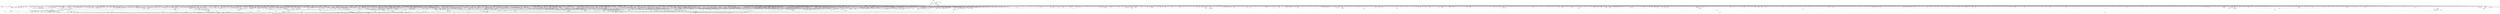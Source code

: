 digraph kerncollapsed {
    "__raw_spin_lock_irqsave_23" [color="black"];
    "copy_from_kernel_nofault_allowed" [color="black"];
    "arch_get_random_longs" [color="black"];
    "Indirect call103" [color="black"];
    "__d_drop" [color="black"];
    "__cmpxchg_case_mb_32_8" [color="black"];
    "finish_wait" [color="black"];
    "Indirect call146" [color="black"];
    "llist_reverse_order" [color="black"];
    "mas_mab_cp" [color="black"];
    "__raw_spin_lock_18" [color="black"];
    "__next_zones_zonelist" [color="black"];
    "tick_get_device" [color="black"];
    "num_other_online_cpus" [color="black"];
    "__raw_write_lock.constprop.0_1" [color="black"];
    "__raw_spin_lock.constprop.0" [color="black"];
    "Indirect call162" [color="black"];
    "__skb_checksum" [color="black"];
    "read_seqbegin.constprop.0" [color="black"];
    "pageblock_skip_persistent" [color="black"];
    "mas_allocated.isra.0" [color="black"];
    "Indirect call172" [color="black"];
    "dec_mm_counter" [color="black"];
    "entity_eligible" [color="black"];
    "set_area_direct_map" [color="black"];
    "wake_up_bit" [color="black"];
    "Indirect call92" [color="black"];
    "futex_q_lock" [color="black"];
    "__cmpxchg_case_acq_32_3" [color="black"];
    "__raw_read_lock_irqsave.constprop.0_1" [color="black"];
    "__raw_spin_unlock_irqrestore_5" [color="black"];
    "kmalloc_size_roundup" [color="black"];
    "dev_xmit_recursion_dec" [color="black"];
    "mab_no_null_split" [color="black"];
    "internal_add_timer" [color="black"];
    "audit_string_contains_control" [color="black"];
    "__percpu_add_case_32_15" [color="black"];
    "__printk_cpu_sync_put" [color="black"];
    "find_next_bit_13" [color="black"];
    "do_raw_spin_lock_46" [color="black"];
    "raw_spin_rq_unlock_irqrestore" [color="black"];
    "set_tlb_ubc_flush_pending" [color="black"];
    "mas_new_ma_node" [color="black"];
    "pcpu_page_idx" [color="black"];
    "post_init_entity_util_avg" [color="black"];
    "resched_curr" [color="black"];
    "Indirect call197" [color="black"];
    "page_move_anon_rmap" [color="black"];
    "fsnotify_perm.part.0" [color="black"];
    "page_ref_inc_6" [color="black"];
    "sched_cgroup_fork" [color="black"];
    "__raw_spin_unlock_irq_4" [color="black"];
    "arch_local_irq_restore_3" [color="black"];
    "wakeup_kcompactd" [color="black"];
    "plist_add" [color="black"];
    "user_disable_single_step" [color="black"];
    "Indirect call156" [color="black"];
    "exit_rcu" [color="black"];
    "__raw_spin_lock_irq_43" [color="black"];
    "__raw_spin_lock_irq_25" [color="black"];
    "__init_rwsem" [color="black"];
    "xa_find" [color="black"];
    "__raw_read_unlock.constprop.0_2" [color="black"];
    "__irq_domain_activate_irq" [color="black"];
    "lru_lazyfree_fn" [color="black"];
    "kmap_local_page" [color="black"];
    "Indirect call152" [color="black"];
    "__to_kthread" [color="black"];
    "Indirect call183" [color="black"];
    "xas_init_marks" [color="black"];
    "se_weight.isra.0" [color="black"];
    "Indirect call11" [color="black"];
    "list_del_init_2" [color="black"];
    "xa_is_node" [color="black"];
    "__raw_spin_lock_irqsave_32" [color="black"];
    "Indirect call111" [color="black"];
    "__kern_my_cpu_offset_50" [color="black"];
    "__raw_spin_lock_43" [color="black"];
    "first_zones_zonelist" [color="black"];
    "activate_task" [color="black"];
    "rt_mutex_top_waiter" [color="black"];
    "__raw_spin_unlock_irqrestore_24" [color="black"];
    "down_trylock" [color="black"];
    "folio_trylock_1" [color="black"];
    "Indirect call159" [color="black"];
    "do_raw_spin_lock_118" [color="black"];
    "has_managed_dma" [color="black"];
    "rb_erase_cached.isra.0" [color="black"];
    "get_ucounts_or_wrap" [color="black"];
    "xa_load" [color="black"];
    "__io_put_kbuf" [color="black"];
    "mte_dead_leaves.constprop.0" [color="black"];
    "Indirect call60" [color="black"];
    "Indirect call206" [color="black"];
    "__percpu_add_case_64_1" [color="black"];
    "security_capable" [color="black"];
    "__raw_spin_lock_irqsave.constprop.0_1" [color="black"];
    "do_init_timer.constprop.0" [color="black"];
    "rcu_seq_end_1" [color="black"];
    "flush_tlb_batched_pending" [color="black"];
    "__kern_my_cpu_offset_17" [color="black"];
    "__page_dup_rmap.constprop.0" [color="black"];
    "gup_signal_pending" [color="black"];
    "__cmpxchg_case_acq_32.constprop.0_1" [color="black"];
    "__raise_softirq_irqoff" [color="black"];
    "__kern_my_cpu_offset_29" [color="black"];
    "xa_find_after" [color="black"];
    "workingset_activation" [color="black"];
    "Indirect call175" [color="black"];
    "folio_add_new_anon_rmap" [color="black"];
    "arch_local_irq_save_7" [color="black"];
    "Indirect call195" [color="black"];
    "spin_lock_irqsave_ssp_contention" [color="black"];
    "check_and_switch_context" [color="black"];
    "mapping_shrinkable" [color="black"];
    "__cmpxchg_case_acq_32_2" [color="black"];
    "arm64_kernel_unmapped_at_el0_2" [color="black"];
    "__raw_read_lock.constprop.0_5" [color="black"];
    "skb_flow_get_icmp_tci" [color="black"];
    "Indirect call117" [color="black"];
    "__raw_spin_unlock_irq_38" [color="black"];
    "__fprop_add_percpu" [color="black"];
    "pfn_is_map_memory" [color="black"];
    "invalid_migration_vma" [color="black"];
    "Indirect call49" [color="black"];
    "d_set_d_op" [color="black"];
    "_find_first_and_bit" [color="black"];
    "Indirect call9" [color="black"];
    "__raw_read_unlock.constprop.0" [color="black"];
    "__page_set_anon_rmap" [color="black"];
    "smp_call_function_many" [color="black"];
    "folio_size_2" [color="black"];
    "Indirect call82" [color="black"];
    "wb_io_lists_depopulated" [color="black"];
    "vma_is_secretmem" [color="black"];
    "__raw_spin_unlock_irqrestore" [color="black"];
    "mas_safe_min" [color="black"];
    "Indirect call166" [color="black"];
    "__dequeue_entity" [color="black"];
    "__percpu_add_case_32_3" [color="black"];
    "next_online_pgdat" [color="black"];
    "put_ldops.constprop.0" [color="black"];
    "__raw_spin_lock_irq_12" [color="black"];
    "audit_mark_compare" [color="black"];
    "arch_teardown_dma_ops" [color="black"];
    "extract_entropy.constprop.0" [color="black"];
    "sk_mem_reclaim" [color="black"];
    "netdev_name" [color="black"];
    "skb_has_frag_list" [color="black"];
    "__percpu_add_case_64.constprop.0" [color="black"];
    "copy_to_user_page" [color="black"];
    "qdisc_qstats_cpu_backlog_dec" [color="black"];
    "find_vma" [color="black"];
    "__count_vm_events_2" [color="black"];
    "kthread_is_per_cpu" [color="black"];
    "memset" [color="black"];
    "__raw_spin_lock_irqsave_51" [color="black"];
    "get_group_info.isra.0" [color="black"];
    "_mix_pool_bytes" [color="black"];
    "Indirect call2" [color="black"];
    "pcpu_chunk_slot" [color="black"];
    "lru_note_cost_refault" [color="black"];
    "__cmpxchg_case_acq_32" [color="black"];
    "anon_vma_interval_tree_iter_next" [color="black"];
    "__kern_my_cpu_offset_26" [color="black"];
    "timerqueue_add" [color="black"];
    "arch_local_irq_save_8" [color="black"];
    "xas_result" [color="black"];
    "init_entity_runnable_average" [color="black"];
    "d_instantiate" [color="black"];
    "__note_gp_changes" [color="black"];
    "find_next_bit_8" [color="black"];
    "Indirect call99" [color="black"];
    "__raw_spin_lock_irq_1" [color="black"];
    "vfs_read" [color="black"];
    "strscpy_pad" [color="black"];
    "replace_mark_chunk" [color="black"];
    "__raw_spin_lock_irqsave_7" [color="black"];
    "Indirect call131" [color="black"];
    "__raw_spin_lock_irqsave_21" [color="black"];
    "mast_split_data" [color="black"];
    "mas_wr_end_piv" [color="black"];
    "__attach_to_pi_owner" [color="black"];
    "__skb_set_length_1" [color="black"];
    "pde_subdir_first" [color="black"];
    "csum_block_add_ext" [color="black"];
    "move_freelist_tail" [color="black"];
    "__raw_spin_lock_24" [color="black"];
    "__raw_spin_lock_irqsave_17" [color="black"];
    "rcu_segcblist_accelerate" [color="black"];
    "_copy_from_iter" [color="black"];
    "__cmpwait_case_32_1" [color="black"];
    "inode_cgwb_move_to_attached" [color="black"];
    "recalc_sigpending_tsk" [color="black"];
    "do_raw_spin_lock_88" [color="black"];
    "mas_wr_walk_index.isra.0" [color="black"];
    "mm_set_has_pinned_flag" [color="black"];
    "xas_update.isra.0" [color="black"];
    "skb_headers_offset_update" [color="black"];
    "Indirect call73" [color="black"];
    "find_next_bit.constprop.0_11" [color="black"];
    "__kern_my_cpu_offset_22" [color="black"];
    "rcu_is_watching" [color="black"];
    "__flush_tlb_page_nosync" [color="black"];
    "__cmpxchg_case_mb_64_4" [color="black"];
    "set_pfnblock_flags_mask" [color="black"];
    "security_secid_to_secctx" [color="black"];
    "irq_get_irq_data" [color="black"];
    "fatal_signal_pending_6" [color="black"];
    "reweight_task" [color="black"];
    "reusable_anon_vma" [color="black"];
    "cfs_rq_of" [color="black"];
    "tlb_flush_mmu_tlbonly" [color="black"];
    "__raw_spin_lock_irqsave.constprop.0_3" [color="black"];
    "PageMovable" [color="black"];
    "pcpu_unit_page_offset" [color="black"];
    "sve_save_state" [color="black"];
    "pde_subdir_find" [color="black"];
    "find_next_bit_15" [color="black"];
    "__rpm_get_callback" [color="black"];
    "pm_qos_read_value" [color="black"];
    "do_raw_spin_lock_29" [color="black"];
    "__free_one_page" [color="black"];
    "io_file_get_flags" [color="black"];
    "__fdget" [color="black"];
    "crng_fast_key_erasure" [color="black"];
    "Indirect call30" [color="black"];
    "Indirect call64" [color="black"];
    "Indirect call145" [color="black"];
    "Indirect call39" [color="black"];
    "do_raw_spin_lock_56" [color="black"];
    "can_migrate_task" [color="black"];
    "kthread_data" [color="black"];
    "lru_add_fn" [color="black"];
    "attach_task" [color="black"];
    "pm_runtime_deactivate_timer" [color="black"];
    "Indirect call36" [color="black"];
    "Indirect call167" [color="black"];
    "__smp_call_single_queue" [color="black"];
    "Indirect call26" [color="black"];
    "do_raw_spin_lock_87" [color="black"];
    "add_wait_queue_exclusive" [color="black"];
    "filemap_release_folio" [color="black"];
    "Indirect call179" [color="black"];
    "cpu_switch_to" [color="black"];
    "__cmpxchg_case_acq_64" [color="black"];
    "rcu_jiffies_till_stall_check" [color="black"];
    "cpuhp_invoke_callback" [color="black"];
    "io_acct_run_queue" [color="black"];
    "__raw_spin_unlock_irqrestore.constprop.0_1" [color="black"];
    "do_raw_spin_lock_47" [color="black"];
    "__remove_hrtimer" [color="black"];
    "Indirect call46" [color="black"];
    "print_tainted" [color="black"];
    "arch_get_random_seed_longs" [color="black"];
    "rcu_segcblist_enqueue" [color="black"];
    "__raw_spin_unlock_irq_19" [color="black"];
    "noop_dirty_folio" [color="black"];
    "__sw_hweight32" [color="black"];
    "blake2s_update" [color="black"];
    "Indirect call97" [color="black"];
    "system_supports_mte" [color="black"];
    "test_ti_thread_flag_6" [color="black"];
    "Indirect call114" [color="black"];
    "find_next_bit_11" [color="black"];
    "ptep_clear_flush" [color="black"];
    "mapping_allow_writable" [color="black"];
    "fsnotify_free_mark" [color="black"];
    "__wake_up" [color="black"];
    "__printk_cpu_sync_wait" [color="black"];
    "io_wq_get_acct" [color="black"];
    "dev_xmit_recursion_inc" [color="black"];
    "do_raw_spin_lock_52" [color="black"];
    "mas_find_child" [color="black"];
    "mas_wr_walk" [color="black"];
    "get_task_exe_file" [color="black"];
    "global_dirtyable_memory" [color="black"];
    "cpu_active" [color="black"];
    "set_next_task" [color="black"];
    "percpu_counter_add" [color="black"];
    "queued_read_unlock.constprop.0_2" [color="black"];
    "double_unlock_balance" [color="black"];
    "slab_want_init_on_free" [color="black"];
    "wb_dirty_limits" [color="black"];
    "do_raw_spin_lock_63" [color="black"];
    "__raw_spin_lock_irqsave.constprop.0_2" [color="black"];
    "anon_vma_interval_tree_insert" [color="black"];
    "fpsimd_flush_task_state" [color="black"];
    "raw_spin_rq_lock" [color="black"];
    "irq_work_single" [color="black"];
    "get_file_1" [color="black"];
    "__dev_pm_qos_resume_latency" [color="black"];
    "rt_mutex_init_proxy_locked" [color="black"];
    "__sw_hweight64" [color="black"];
    "test_ti_thread_flag_10" [color="black"];
    "__raw_spin_unlock_irqrestore_21" [color="black"];
    "mas_store_prealloc.part.0" [color="black"];
    "strscpy" [color="black"];
    "rcu_accelerate_cbs" [color="black"];
    "signal_pending_state_2" [color="black"];
    "__do_set_cpus_allowed" [color="black"];
    "Indirect call22" [color="black"];
    "debug_locks_off" [color="black"];
    "__kern_my_cpu_offset_52" [color="black"];
    "audit_serial" [color="black"];
    "__raw_spin_lock_irqsave_3" [color="black"];
    "rcu_segcblist_inc_len" [color="black"];
    "__task_pid_nr_ns" [color="black"];
    "check_preempt_curr" [color="black"];
    "Indirect call214" [color="black"];
    "sibling_imbalance.isra.0" [color="black"];
    "security_audit_rule_match" [color="black"];
    "try_to_unmap_flush_dirty" [color="black"];
    "audit_gid_comparator" [color="black"];
    "mas_is_err" [color="black"];
    "io_wq_hash_work" [color="black"];
    "__raw_spin_unlock_irqrestore_33" [color="black"];
    "cpumask_any_distribute" [color="black"];
    "rcu_segcblist_extract_done_cbs" [color="black"];
    "__raw_spin_unlock_irq_25" [color="black"];
    "do_raw_spin_lock_97" [color="black"];
    "Indirect call74" [color="black"];
    "__cmpxchg_case_acq_32.constprop.0" [color="black"];
    "lock_hrtimer_base" [color="black"];
    "workingset_eviction" [color="black"];
    "lowest_in_progress" [color="black"];
    "printk_parse_prefix" [color="black"];
    "find_next_bit.constprop.0_14" [color="black"];
    "__list_del_entry_2" [color="black"];
    "mas_bulk_rebalance" [color="black"];
    "cpumask_any_and_distribute" [color="black"];
    "do_raw_spin_lock_51" [color="black"];
    "security_file_set_fowner" [color="black"];
    "account_pipe_buffers" [color="black"];
    "__kern_my_cpu_offset_19" [color="black"];
    "__raw_spin_unlock_irq_36" [color="black"];
    "__mutex_trylock" [color="black"];
    "pcpu_update_empty_pages" [color="black"];
    "clear_page" [color="black"];
    "do_raw_spin_lock.constprop.0_13" [color="black"];
    "irq_disable" [color="black"];
    "irq_enable" [color="black"];
    "posix_cputimers_group_init" [color="black"];
    "pte_to_swp_entry_2" [color="black"];
    "io_cancel_ctx_cb" [color="black"];
    "__raw_spin_unlock_irqrestore_4" [color="black"];
    "task_clear_jobctl_pending" [color="black"];
    "irqd_set.isra.0_1" [color="black"];
    "do_raw_spin_lock_16" [color="black"];
    "Indirect call3" [color="black"];
    "__mnt_drop_write" [color="black"];
    "Indirect call128" [color="black"];
    "__raw_spin_lock_irqsave_19" [color="black"];
    "set_kpti_asid_bits" [color="black"];
    "Indirect call135" [color="black"];
    "task_work_cancel_match" [color="black"];
    "pcpu_next_fit_region.constprop.0" [color="black"];
    "vma_interval_tree_augment_propagate" [color="black"];
    "Indirect call86" [color="black"];
    "radix_tree_iter_tag_clear" [color="black"];
    "unlock_task_sighand.isra.0_1" [color="black"];
    "get_work_pool" [color="black"];
    "percpu_counter_add_batch" [color="black"];
    "data_push_tail" [color="black"];
    "__raw_spin_trylock" [color="black"];
    "__kern_my_cpu_offset_18" [color="black"];
    "dev_bus_name" [color="black"];
    "__raw_spin_unlock_irq_28" [color="black"];
    "put_cpu_fpsimd_context" [color="black"];
    "__cmpxchg_case_acq_32.constprop.0_6" [color="black"];
    "Indirect call207" [color="black"];
    "Indirect call67" [color="black"];
    "list_del_init_3" [color="black"];
    "compaction_suitable" [color="black"];
    "__raw_spin_lock_irq_19" [color="black"];
    "kobj_child_ns_ops" [color="black"];
    "read_sanitised_ftr_reg" [color="black"];
    "percpu_ref_noop_confirm_switch" [color="black"];
    "timer_delete_hook" [color="black"];
    "post_alloc_hook" [color="black"];
    "xas_retry" [color="black"];
    "task_participate_group_stop" [color="black"];
    "__kern_my_cpu_offset_23" [color="black"];
    "__raw_spin_unlock_irq_18" [color="black"];
    "group_close_release" [color="black"];
    "folio_test_uptodate" [color="black"];
    "__kern_my_cpu_offset_74" [color="black"];
    "rcu_seq_end" [color="black"];
    "fasync_insert_entry" [color="black"];
    "__accumulate_pelt_segments" [color="black"];
    "tick_get_wakeup_device" [color="black"];
    "sync_icache_aliases" [color="black"];
    "osq_wait_next" [color="black"];
    "tick_get_broadcast_mask" [color="black"];
    "attach_entity_load_avg" [color="black"];
    "folio_nr_pages_4" [color="black"];
    "do_raw_spin_lock_64" [color="black"];
    "__mutex_trylock_common" [color="black"];
    "vm_commit_limit" [color="black"];
    "clear_buddies.isra.0" [color="black"];
    "tls_preserve_current_state" [color="black"];
    "Indirect call57" [color="black"];
    "rcu_seq_snap" [color="black"];
    "cpu_do_switch_mm" [color="black"];
    "Indirect call169" [color="black"];
    "security_file_permission" [color="black"];
    "__raw_spin_lock_21" [color="black"];
    "osq_unlock" [color="black"];
    "kill_device" [color="black"];
    "Indirect call80" [color="black"];
    "folio_mark_dirty" [color="black"];
    "flush_dcache_page" [color="black"];
    "pm_ops_is_empty" [color="black"];
    "Indirect call187" [color="black"];
    "__raw_write_lock_irq_1" [color="black"];
    "task_rq_unlock" [color="black"];
    "move_queued_task.constprop.0" [color="black"];
    "maybe_mkwrite.isra.0" [color="black"];
    "llist_add_batch" [color="black"];
    "update_group_capacity" [color="black"];
    "mas_pause" [color="black"];
    "Indirect call17" [color="black"];
    "memzero_explicit" [color="black"];
    "update_misfit_status" [color="black"];
    "wake_up_var" [color="black"];
    "__raw_spin_unlock_irq_3" [color="black"];
    "__posix_timers_find" [color="black"];
    "pgattr_change_is_safe" [color="black"];
    "console_is_usable" [color="black"];
    "list_del_3" [color="black"];
    "io_prep_async_work" [color="black"];
    "lockref_get_not_zero" [color="black"];
    "node_dirty_ok" [color="black"];
    "zone_watermark_fast.constprop.0" [color="black"];
    "device_links_read_unlock" [color="black"];
    "cpumask_next_and" [color="black"];
    "Indirect call59" [color="black"];
    "deactivate_task" [color="black"];
    "get_random_bytes" [color="black"];
    "__kern_my_cpu_offset_79" [color="black"];
    "mas_ascend" [color="black"];
    "__gfp_pfmemalloc_flags" [color="black"];
    "_compound_head_1" [color="black"];
    "fdget_1" [color="black"];
    "__kern_my_cpu_offset_83" [color="black"];
    "__count_vm_events_3" [color="black"];
    "__raw_spin_lock_irq_31" [color="black"];
    "xas_error.isra.0_1" [color="black"];
    "io_run_cancel" [color="black"];
    "__raw_spin_unlock_irq_29" [color="black"];
    "folio_activate_fn" [color="black"];
    "_get_random_bytes" [color="black"];
    "find_next_bit_18" [color="black"];
    "Indirect call208" [color="black"];
    "__disable_irq_nosync" [color="black"];
    "vmf_pte_changed" [color="black"];
    "is_valid_gup_args" [color="black"];
    "rb_next" [color="black"];
    "get_ldops" [color="black"];
    "rwsem_set_reader_owned" [color="black"];
    "__fprop_add_percpu_max" [color="black"];
    "__raw_spin_unlock_irqrestore_10" [color="black"];
    "dec_rlimit_ucounts" [color="black"];
    "queued_read_lock_slowpath" [color="black"];
    "mutex_trylock" [color="black"];
    "__get_task_comm" [color="black"];
    "spin_lock_irqsave_check_contention" [color="black"];
    "update_load_avg" [color="black"];
    "__finish_swait" [color="black"];
    "Indirect call78" [color="black"];
    "pi_state_update_owner" [color="black"];
    "Indirect call58" [color="black"];
    "files_lookup_fd_raw" [color="black"];
    "fsnotify_compare_groups" [color="black"];
    "Indirect call204" [color="black"];
    "__kern_my_cpu_offset_16" [color="black"];
    "__percpu_add_case_64_7" [color="black"];
    "test_ti_thread_flag_1" [color="black"];
    "__raw_write_lock_irq" [color="black"];
    "do_kernel_restart" [color="black"];
    "raw_spin_rq_unlock" [color="black"];
    "Indirect call65" [color="black"];
    "bit_waitqueue" [color="black"];
    "find_next_zero_bit_1" [color="black"];
    "find_mergeable_anon_vma" [color="black"];
    "percpu_ref_get_many.constprop.0" [color="black"];
    "Indirect call20" [color="black"];
    "Indirect call48" [color="black"];
    "find_first_bit_6" [color="black"];
    "__xchg_case_mb_64.constprop.0_2" [color="black"];
    "Indirect call160" [color="black"];
    "Indirect call69" [color="black"];
    "update_blocked_averages" [color="black"];
    "__disable_irq" [color="black"];
    "__kern_my_cpu_offset_24" [color="black"];
    "test_ti_thread_flag_11" [color="black"];
    "__sk_mem_reclaim" [color="black"];
    "task_pid_vnr_1" [color="black"];
    "__cmpxchg_case_mb_64_7" [color="black"];
    "fast_dput" [color="black"];
    "__raw_spin_lock_irqsave_50" [color="black"];
    "___d_drop" [color="black"];
    "panic_smp_self_stop" [color="black"];
    "__ptrace_link" [color="black"];
    "hlist_del_init" [color="black"];
    "__cmpxchg_case_acq_64_1" [color="black"];
    "mte_copy_page_tags" [color="black"];
    "__raw_spin_unlock_irq_1" [color="black"];
    "show_mem_node_skip" [color="black"];
    "sock_rfree" [color="black"];
    "__cmpxchg_case_acq_32.constprop.0_19" [color="black"];
    "task_active_pid_ns" [color="black"];
    "__raw_spin_unlock_irqrestore_14" [color="black"];
    "rcu_cblist_init" [color="black"];
    "anon_vma_interval_tree_post_update_vma" [color="black"];
    "__isolate_free_page" [color="black"];
    "__raw_spin_lock_3" [color="black"];
    "arch_asym_cpu_priority" [color="black"];
    "page_ref_add" [color="black"];
    "update_pm_runtime_accounting" [color="black"];
    "__cmpxchg_case_mb_32_5" [color="black"];
    "Indirect call106" [color="black"];
    "get_cpu_fpsimd_context" [color="black"];
    "fsnotify_put_sb_connectors" [color="black"];
    "__init_swait_queue_head" [color="black"];
    "futex_hash" [color="black"];
    "arch_irq_work_raise" [color="black"];
    "mas_wr_node_walk" [color="black"];
    "posix_cpu_timers_exit_group" [color="black"];
    "Indirect call211" [color="black"];
    "folio_nr_pages" [color="black"];
    "io_wq_exit_start" [color="black"];
    "task_will_free_mem" [color="black"];
    "signal_pending_state_1" [color="black"];
    "wakeup_source_deactivate" [color="black"];
    "arm64_kernel_unmapped_at_el0_3" [color="black"];
    "ma_data_end" [color="black"];
    "Indirect call118" [color="black"];
    "arch_local_irq_restore_2" [color="black"];
    "__pi_strlen" [color="black"];
    "no_blink" [color="black"];
    "__raw_spin_lock_64" [color="black"];
    "dput_to_list" [color="black"];
    "io_timeout_extract" [color="black"];
    "Indirect call90" [color="black"];
    "zone_watermark_ok" [color="black"];
    "do_raw_spin_lock_83" [color="black"];
    "get_state_synchronize_rcu_full" [color="black"];
    "move_linked_works" [color="black"];
    "do_raw_spin_lock" [color="black"];
    "mas_wr_walk_descend" [color="black"];
    "Indirect call66" [color="black"];
    "console_trylock" [color="black"];
    "arch_local_irq_save_2" [color="black"];
    "skb_frag_ref" [color="black"];
    "io_match_task_safe" [color="black"];
    "mte_clear_page_tags" [color="black"];
    "pcpu_block_refresh_hint" [color="black"];
    "update_cached_migrate" [color="black"];
    "__cmpxchg_case_acq_32.constprop.0_21" [color="black"];
    "Indirect call42" [color="black"];
    "__raw_spin_unlock_irqrestore_2" [color="black"];
    "ihold" [color="black"];
    "hrtimer_sleeper_start_expires" [color="black"];
    "__cmpxchg_case_acq_32.constprop.0_8" [color="black"];
    "freezing_slow_path" [color="black"];
    "do_raw_spin_lock_42" [color="black"];
    "put_unused_fd" [color="black"];
    "do_raw_spin_lock_41" [color="black"];
    "local_cpu_stop" [color="black"];
    "__mutex_init" [color="black"];
    "vm_unacct_memory_1" [color="black"];
    "invalid_mkclean_vma" [color="black"];
    "copy_highpage" [color="black"];
    "forward_timer_base" [color="black"];
    "mnt_set_mountpoint" [color="black"];
    "finish_swait" [color="black"];
    "task_get_vl" [color="black"];
    "pvm_find_va_enclose_addr" [color="black"];
    "find_first_bit_1" [color="black"];
    "set_next_entity" [color="black"];
    "find_next_bit.constprop.0_6" [color="black"];
    "radix_tree_tag_get" [color="black"];
    "memblock_is_map_memory" [color="black"];
    "__raw_write_lock_irq.constprop.0" [color="black"];
    "recalc_sigpending" [color="black"];
    "first_zones_zonelist_1" [color="black"];
    "sock_inuse_add" [color="black"];
    "__var_waitqueue" [color="black"];
    "kernfs_get" [color="black"];
    "task_ppid_nr" [color="black"];
    "queued_write_lock.constprop.0_1" [color="black"];
    "Indirect call93" [color="black"];
    "__futex_queue" [color="black"];
    "__cmpxchg_case_acq_32.constprop.0_5" [color="black"];
    "double_rq_lock" [color="black"];
    "__futex_unqueue" [color="black"];
    "Indirect call94" [color="black"];
    "__skb_fill_page_desc" [color="black"];
    "dl_rq_of_se" [color="black"];
    "skb_cloned" [color="black"];
    "mas_prev_slot" [color="black"];
    "radix_tree_load_root" [color="black"];
    "decay_load" [color="black"];
    "idr_for_each" [color="black"];
    "wq_worker_running" [color="black"];
    "find_next_zero_bit" [color="black"];
    "lock_parent" [color="black"];
    "__raw_spin_lock" [color="black"];
    "__cmpxchg_case_rel_32" [color="black"];
    "cpumask_copy_1" [color="black"];
    "do_raw_spin_lock_28" [color="black"];
    "mod_zone_state" [color="black"];
    "should_failslab" [color="black"];
    "drain_pages_zone" [color="black"];
    "xas_set_order.part.0" [color="black"];
    "__kern_my_cpu_offset_49" [color="black"];
    "__irq_get_desc_lock" [color="black"];
    "__raw_spin_lock_irqsave_39" [color="black"];
    "pageblock_pfn_to_page" [color="black"];
    "sync_exp_work_done" [color="black"];
    "u64_stats_add_2" [color="black"];
    "update_dl_migration" [color="black"];
    "do_raw_spin_lock_3" [color="black"];
    "lock_mnt_tree" [color="black"];
    "sk_error_report" [color="black"];
    "find_last_bit" [color="black"];
    "futex_top_waiter" [color="black"];
    "skb_orphan_1" [color="black"];
    "mapping_shrinkable_2" [color="black"];
    "mas_pop_node" [color="black"];
    "Indirect call75" [color="black"];
    "d_hash" [color="black"];
    "Indirect call63" [color="black"];
    "security_task_getsecid_obj" [color="black"];
    "rcu_cblist_dequeue" [color="black"];
    "folio_size" [color="black"];
    "is_subdir" [color="black"];
    "__kern_my_cpu_offset_11" [color="black"];
    "__d_find_any_alias" [color="black"];
    "fprop_fraction_percpu" [color="black"];
    "Indirect call190" [color="black"];
    "skb_pfmemalloc" [color="black"];
    "Indirect call130" [color="black"];
    "__kern_my_cpu_offset_67" [color="black"];
    "__dl_add" [color="black"];
    "rwsem_read_trylock" [color="black"];
    "__cmpxchg_case_acq_32.constprop.0_18" [color="black"];
    "Indirect call154" [color="black"];
    "sk_leave_memory_pressure" [color="black"];
    "kthread_should_stop" [color="black"];
    "Indirect call25" [color="black"];
    "__raw_spin_lock_irq_17" [color="black"];
    "extfrag_for_order" [color="black"];
    "__kern_my_cpu_offset_80" [color="black"];
    "rcu_is_cpu_rrupt_from_idle" [color="black"];
    "page_ref_inc_4" [color="black"];
    "pcpu_find_block_fit" [color="black"];
    "find_first_bit_3" [color="black"];
    "hrtimer_start_range_ns" [color="black"];
    "anon_vma_interval_tree_iter_first" [color="black"];
    "set_task_reclaim_state" [color="black"];
    "avg_vruntime" [color="black"];
    "enqueue_timer" [color="black"];
    "wants_signal" [color="black"];
    "__raw_spin_unlock_irq_20" [color="black"];
    "__nr_to_section" [color="black"];
    "__count_vm_events" [color="black"];
    "Indirect call61" [color="black"];
    "u64_stats_inc" [color="black"];
    "tlb_flush_1" [color="black"];
    "__mnt_want_write_file" [color="black"];
    "__cmpxchg_case_mb_32_13" [color="black"];
    "bsearch" [color="black"];
    "percpu_counter_set" [color="black"];
    "__hrtimer_get_next_event" [color="black"];
    "do_raw_spin_lock.constprop.0_3" [color="black"];
    "tcp_get_info_chrono_stats" [color="black"];
    "skb_copy_bits" [color="black"];
    "__raw_spin_trylock_4" [color="black"];
    "_compound_head" [color="black"];
    "copy_page" [color="black"];
    "io_poll_remove_entries" [color="black"];
    "__printk_cpu_sync_try_get" [color="black"];
    "__cmpxchg_case_mb_64_2" [color="black"];
    "free_vmap_area_rb_augment_cb_rotate" [color="black"];
    "mmgrab_1" [color="black"];
    "free_vmap_area_rb_augment_cb_propagate" [color="black"];
    "task_join_group_stop" [color="black"];
    "set_task_cpu" [color="black"];
    "cpu_timer_dequeue" [color="black"];
    "wake_up_klogd" [color="black"];
    "sk_memory_allocated_sub" [color="black"];
    "__delay" [color="black"];
    "__io_put_kbuf_list" [color="black"];
    "Indirect call194" [color="black"];
    "search_cmp_ftr_reg" [color="black"];
    "Indirect call12" [color="black"];
    "sync_rcu_exp_done_unlocked" [color="black"];
    "local_bh_enable" [color="black"];
    "netdev_start_xmit" [color="black"];
    "fatal_signal_pending_4" [color="black"];
    "__wb_calc_thresh" [color="black"];
    "group_balance_cpu" [color="black"];
    "__skb_header_pointer" [color="black"];
    "fatal_signal_pending_3" [color="black"];
    "io_poll_get_ownership" [color="black"];
    "smp_call_function_many_cond" [color="black"];
    "futex_cmpxchg_value_locked" [color="black"];
    "pfn_valid_1" [color="black"];
    "get_file.isra.0" [color="black"];
    "virt_to_slab" [color="black"];
    "rwsem_set_nonspinnable" [color="black"];
    "Indirect call119" [color="black"];
    "tk_xtime.constprop.0" [color="black"];
    "radix_tree_lookup" [color="black"];
    "__percpu_add_case_32_21" [color="black"];
    "set_load_weight" [color="black"];
    "pick_next_pushable_dl_task" [color="black"];
    "__cmpxchg_case_acq_32.constprop.0_4" [color="black"];
    "__kern_my_cpu_offset_15" [color="black"];
    "page_ref_inc_1" [color="black"];
    "do_raw_spin_lock_44" [color="black"];
    "skb_may_tx_timestamp.part.0" [color="black"];
    "Indirect call62" [color="black"];
    "tlb_remove_table_sync_one" [color="black"];
    "page_try_share_anon_rmap" [color="black"];
    "need_active_balance" [color="black"];
    "_raw_spin_rq_lock_irqsave" [color="black"];
    "find_worker_executing_work" [color="black"];
    "device_links_read_lock" [color="black"];
    "Indirect call210" [color="black"];
    "__fsnotify_recalc_mask" [color="black"];
    "find_next_bit.constprop.0_7" [color="black"];
    "test_and_set_bit_lock.constprop.0" [color="black"];
    "Indirect call68" [color="black"];
    "__timer_delete_sync" [color="black"];
    "kmap_atomic_1" [color="black"];
    "try_check_zero" [color="black"];
    "__percpu_add_case_32_13" [color="black"];
    "free_unref_page_commit" [color="black"];
    "Indirect call141" [color="black"];
    "io_poll_add_hash" [color="black"];
    "pte_mkdirty" [color="black"];
    "io_acct_cancel_pending_work" [color="black"];
    "mas_put_in_tree" [color="black"];
    "_find_first_bit" [color="black"];
    "rcu_start_this_gp" [color="black"];
    "__raw_spin_lock_5" [color="black"];
    "get_arm64_ftr_reg" [color="black"];
    "next_mnt" [color="black"];
    "__percpu_add_case_64_6" [color="black"];
    "_compound_head_5" [color="black"];
    "try_release_thread_stack_to_cache" [color="black"];
    "__cmpxchg_case_mb_32_4" [color="black"];
    "__rb_rotate_set_parents" [color="black"];
    "__task_rq_lock" [color="black"];
    "strnlen" [color="black"];
    "this_cpu_has_cap" [color="black"];
    "sb_clear_inode_writeback" [color="black"];
    "__raw_spin_unlock_irqrestore_18" [color="black"];
    "select_collect" [color="black"];
    "__raw_spin_lock_irq_35" [color="black"];
    "migrate_disable" [color="black"];
    "Indirect call215" [color="black"];
    "fsnotify_group_assert_locked" [color="black"];
    "pmd_set_huge" [color="black"];
    "arch_send_call_function_single_ipi" [color="black"];
    "fpsimd_preserve_current_state" [color="black"];
    "security_sock_rcv_skb" [color="black"];
    "__irq_disable" [color="black"];
    "mod_node_page_state" [color="black"];
    "fpsimd_thread_switch" [color="black"];
    "ptep_set_access_flags" [color="black"];
    "mas_push_node" [color="black"];
    "Indirect call24" [color="black"];
    "__kern_my_cpu_offset_25" [color="black"];
    "__kern_my_cpu_offset_21" [color="black"];
    "membarrier_update_current_mm" [color="black"];
    "__anon_vma_interval_tree_augment_propagate" [color="black"];
    "mab_set_b_end" [color="black"];
    "simple_xattr_space" [color="black"];
    "do_raw_spin_lock_14" [color="black"];
    "can_set_direct_map" [color="black"];
    "__wake_up_parent" [color="black"];
    "calc_wheel_index" [color="black"];
    "auditsc_get_stamp" [color="black"];
    "io_cancel_cb" [color="black"];
    "init_timer_key" [color="black"];
    "fetch_robust_entry" [color="black"];
    "task_sigpending_1" [color="black"];
    "signalfd_cleanup" [color="black"];
    "rcu_segcblist_first_pend_cb" [color="black"];
    "____do_softirq" [color="black"];
    "do_raw_spin_lock.constprop.0_10" [color="black"];
    "__cmpxchg_case_64.isra.0" [color="black"];
    "Indirect call209" [color="black"];
    "__raw_spin_lock_irqsave.constprop.0_7" [color="black"];
    "Indirect call108" [color="black"];
    "Indirect call31" [color="black"];
    "dl_bw_of" [color="black"];
    "super_wake" [color="black"];
    "ktime_get_coarse_real_ts64" [color="black"];
    "try_to_unmap_flush" [color="black"];
    "__mutex_add_waiter" [color="black"];
    "list_splice_tail_init" [color="black"];
    "sve_get_vl" [color="black"];
    "kmem_valid_obj" [color="black"];
    "efi_reboot" [color="black"];
    "Indirect call134" [color="black"];
    "rb_insert_color" [color="black"];
    "__raw_spin_lock.constprop.0_1" [color="black"];
    "__clear_open_fd" [color="black"];
    "do_raw_spin_lock_17" [color="black"];
    "inc_tlb_flush_pending" [color="black"];
    "tsk_fork_get_node" [color="black"];
    "rcu_exp_need_qs" [color="black"];
    "__wake_up_bit" [color="black"];
    "prb_reserve_in_last" [color="black"];
    "mtree_range_walk" [color="black"];
    "rt_mutex_slowtrylock" [color="black"];
    "mnt_get_writers" [color="black"];
    "arm64_kernel_unmapped_at_el0_4" [color="black"];
    "rcu_gp_is_normal" [color="black"];
    "__cmpxchg_case_acq_32.constprop.0_10" [color="black"];
    "list_del_4" [color="black"];
    "security_inode_init_security_anon" [color="black"];
    "mas_alloc_req.isra.0" [color="black"];
    "irq_work_claim" [color="black"];
    "__cmpwait_case_32_3" [color="black"];
    "prepare_to_wait_event" [color="black"];
    "compaction_defer_reset" [color="black"];
    "__cmpxchg_case_mb_32_3" [color="black"];
    "__do_once_start" [color="black"];
    "xas_next_entry" [color="black"];
    "fsnotify_update_flags" [color="black"];
    "find_vm_area" [color="black"];
    "__raw_spin_lock_30" [color="black"];
    "ktime_get" [color="black"];
    "__raw_spin_lock_irqsave_44" [color="black"];
    "call_on_irq_stack" [color="black"];
    "Indirect call109" [color="black"];
    "enqueue_pushable_dl_task" [color="black"];
    "retain_dentry" [color="black"];
    "do_raw_spin_lock_33" [color="black"];
    "vmalloc_to_page" [color="black"];
    "__msecs_to_jiffies" [color="black"];
    "skb_checksum" [color="black"];
    "find_next_bit_10" [color="black"];
    "xas_start" [color="black"];
    "__raw_spin_unlock_irqrestore_37" [color="black"];
    "sig_handler_ignored" [color="black"];
    "thread_group_cputime" [color="black"];
    "prb_first_valid_seq" [color="black"];
    "Indirect call116" [color="black"];
    "system_supports_generic_auth" [color="black"];
    "__mnt_is_readonly" [color="black"];
    "ldsem_down_read_trylock" [color="black"];
    "init_sync_kiocb" [color="black"];
    "list_move_1" [color="black"];
    "d_flags_for_inode" [color="black"];
    "tlb_gather_mmu" [color="black"];
    "down_read_trylock" [color="black"];
    "Indirect call136" [color="black"];
    "__wake_up_common_lock" [color="black"];
    "__raw_spin_unlock_irqrestore_1" [color="black"];
    "test_ti_thread_flag_4" [color="black"];
    "rcu_seq_set_state" [color="black"];
    "lru_deactivate_file_fn" [color="black"];
    "__skb_zcopy_downgrade_managed" [color="black"];
    "expand" [color="black"];
    "do_raw_spin_lock_25" [color="black"];
    "Indirect call81" [color="black"];
    "__kern_my_cpu_offset_71" [color="black"];
    "__percpu_add_case_64_4" [color="black"];
    "__raw_spin_lock_irqsave_5" [color="black"];
    "do_raw_spin_lock_9" [color="black"];
    "hlist_bl_lock" [color="black"];
    "defer_console_output" [color="black"];
    "__mod_node_page_state" [color="black"];
    "add_timer_on" [color="black"];
    "Indirect call10" [color="black"];
    "_atomic_dec_and_lock_irqsave" [color="black"];
    "__flow_hash_from_keys" [color="black"];
    "wakeup_kswapd" [color="black"];
    "Indirect call16" [color="black"];
    "inode_io_list_del" [color="black"];
    "__fswab32_10" [color="black"];
    "Indirect call178" [color="black"];
    "cpumask_subset" [color="black"];
    "audit_comparator" [color="black"];
    "shrink_lock_dentry" [color="black"];
    "__down_trylock_console_sem.constprop.0" [color="black"];
    "posix_cpu_timers_exit" [color="black"];
    "Indirect call132" [color="black"];
    "Indirect call83" [color="black"];
    "queued_spin_lock_slowpath" [color="black"];
    "mab_mas_cp" [color="black"];
    "u64_stats_add_1" [color="black"];
    "list_lru_add" [color="black"];
    "freezing" [color="black"];
    "Indirect call38" [color="black"];
    "__set_task_special" [color="black"];
    "qdisc_qstats_cpu_qlen_inc" [color="black"];
    "__raw_spin_lock_irqsave_15" [color="black"];
    "rcu_stall_is_suppressed" [color="black"];
    "radix_tree_next_chunk" [color="black"];
    "invalid_folio_referenced_vma" [color="black"];
    "inode_maybe_inc_iversion" [color="black"];
    "fatal_signal_pending" [color="black"];
    "percpu_ref_put_many" [color="black"];
    "__cmpxchg_case_acq_32.constprop.0_16" [color="black"];
    "virt_to_folio" [color="black"];
    "ma_slots" [color="black"];
    "check_class_changed" [color="black"];
    "srcu_gp_start" [color="black"];
    "find_unlink_vmap_area" [color="black"];
    "Indirect call85" [color="black"];
    "Indirect call1" [color="black"];
    "fd_install" [color="black"];
    "do_raw_spin_lock_35" [color="black"];
    "cpumask_and.isra.0_3" [color="black"];
    "ktime_get_mono_fast_ns" [color="black"];
    "Indirect call216" [color="black"];
    "io_wq_work_match_all" [color="black"];
    "__raw_spin_lock_20" [color="black"];
    "auditd_test_task" [color="black"];
    "__pi_memcmp" [color="black"];
    "tty_ldisc_open" [color="black"];
    "workingset_update_node" [color="black"];
    "disable_irq_nosync" [color="black"];
    "wb_stat_error" [color="black"];
    "class_raw_spinlock_irqsave_destructor" [color="black"];
    "workingset_age_nonresident" [color="black"];
    "check_vma_flags" [color="black"];
    "timer_wait_running" [color="black"];
    "Indirect call184" [color="black"];
    "strreplace" [color="black"];
    "put_dec_trunc8" [color="black"];
    "__percpu_add_return_case_32_1" [color="black"];
    "_double_lock_balance" [color="black"];
    "__try_to_del_timer_sync" [color="black"];
    "next_zone" [color="black"];
    "Indirect call5" [color="black"];
    "dequeue_task" [color="black"];
    "__timer_delete" [color="black"];
    "irq_work_queue" [color="black"];
    "do_raw_spin_lock_45" [color="black"];
    "set_secondary_fwnode" [color="black"];
    "folio_mapping" [color="black"];
    "idle_cpu" [color="black"];
    "get_pwq" [color="black"];
    "__raw_spin_lock_irqsave_22" [color="black"];
    "pte_offset_kernel.isra.0" [color="black"];
    "__skb_set_length" [color="black"];
    "get_cred_1" [color="black"];
    "io_req_defer_failed" [color="black"];
    "do_raw_spin_lock_12" [color="black"];
    "Indirect call142" [color="black"];
    "__ksize" [color="black"];
    "__arm64_sys_pread64" [color="black"];
    "mab_calc_split" [color="black"];
    "folio_trylock_2" [color="black"];
    "rcu_gpnum_ovf" [color="black"];
    "__raw_spin_lock_irq_5" [color="black"];
    "mas_split_final_node.isra.0" [color="black"];
    "__mod_zone_page_state" [color="black"];
    "__cmpxchg_case_acq_32.constprop.0_2" [color="black"];
    "__kern_my_cpu_offset_55" [color="black"];
    "check_cb_ovld_locked" [color="black"];
    "__raw_spin_lock_irq_4" [color="black"];
    "rcu_inkernel_boot_has_ended" [color="black"];
    "unlock_page" [color="black"];
    "desc_read" [color="black"];
    "prep_new_page" [color="black"];
    "__raw_spin_lock_22" [color="black"];
    "osq_lock" [color="black"];
    "__add_wait_queue" [color="black"];
    "kernfs_release_file.part.0.isra.0" [color="black"];
    "put_prev_task" [color="black"];
    "console_srcu_read_lock" [color="black"];
    "Indirect call137" [color="black"];
    "test_ti_thread_flag_21" [color="black"];
    "xas_set_mark" [color="black"];
    "pcpu_free_area.isra.0" [color="black"];
    "lock_mount_hash" [color="black"];
    "deny_write_access.isra.0" [color="black"];
    "lazy_max_pages" [color="black"];
    "pmd_offset.isra.0_1" [color="black"];
    "check_stable_address_space" [color="black"];
    "__percpu_add_case_64.constprop.0_1" [color="black"];
    "cd_forget" [color="black"];
    "clear_bit_unlock.constprop.0" [color="black"];
    "io_wq_cancel_pending_work" [color="black"];
    "__integrity_iint_find" [color="black"];
    "Indirect call213" [color="black"];
    "mab_shift_right" [color="black"];
    "__pageblock_pfn_to_page" [color="black"];
    "first_online_pgdat" [color="black"];
    "_find_next_bit" [color="black"];
    "__local_bh_enable_ip" [color="black"];
    "get_file" [color="black"];
    "unmask_irq" [color="black"];
    "find_next_bit_6" [color="black"];
    "__raw_spin_lock_bh.constprop.0_5" [color="black"];
    "__raw_spin_lock_41" [color="black"];
    "will_become_orphaned_pgrp" [color="black"];
    "__raw_spin_lock_irq_11" [color="black"];
    "folio_lruvec_relock_irq.constprop.0" [color="black"];
    "update_rq_clock" [color="black"];
    "peernet2id" [color="black"];
    "mte_thread_switch" [color="black"];
    "futex_hb_waiters_dec" [color="black"];
    "skb_zcopy" [color="black"];
    "signal_pending_11" [color="black"];
    "Indirect call186" [color="black"];
    "folio_evictable_1" [color="black"];
    "__tlb_reset_range" [color="black"];
    "__preempt_count_add.constprop.0_1" [color="black"];
    "skb_zcopy_clear" [color="black"];
    "do_raw_spin_lock_117" [color="black"];
    "Indirect call28" [color="black"];
    "int_sqrt" [color="black"];
    "__raw_spin_lock_irqsave.constprop.0_9" [color="black"];
    "__cmpwait_case_32_2" [color="black"];
    "override_creds" [color="black"];
    "mas_set_parent.constprop.0" [color="black"];
    "task_clear_jobctl_trapping" [color="black"];
    "io_should_retry_thread" [color="black"];
    "cpu_clock_sample" [color="black"];
    "is_vmalloc_addr" [color="black"];
    "find_next_bit.constprop.0_1" [color="black"];
    "workingset_refault" [color="black"];
    "d_shrink_del" [color="black"];
    "Indirect call170" [color="black"];
    "is_rlimit_overlimit" [color="black"];
    "__raw_spin_unlock_bh.constprop.0" [color="black"];
    "set_ptes.constprop.0.isra.0_1" [color="black"];
    "system_supports_mte_1" [color="black"];
    "Indirect call165" [color="black"];
    "folio_isolate_lru" [color="black"];
    "mutex_spin_on_owner" [color="black"];
    "Indirect call143" [color="black"];
    "vma_interval_tree_iter_first" [color="black"];
    "do_raw_spin_lock_93" [color="black"];
    "mapping_unmap_writable" [color="black"];
    "__raw_spin_unlock_irqrestore_9" [color="black"];
    "redirty_tail_locked" [color="black"];
    "do_raw_spin_lock_30" [color="black"];
    "inode_add_lru" [color="black"];
    "Indirect call101" [color="black"];
    "prepend_char" [color="black"];
    "__raw_spin_unlock_irqrestore.constprop.0_2" [color="black"];
    "__raw_spin_lock_irq_7" [color="black"];
    "add_nr_running" [color="black"];
    "zone_page_state_snapshot" [color="black"];
    "__raw_read_unlock.constprop.0_6" [color="black"];
    "pmd_offset.isra.0" [color="black"];
    "prb_next_seq" [color="black"];
    "task_call_func" [color="black"];
    "prepend" [color="black"];
    "list_del_init_7" [color="black"];
    "new_context" [color="black"];
    "folio_pfn" [color="black"];
    "strchr" [color="black"];
    "convert_prio" [color="black"];
    "__dl_sub" [color="black"];
    "llist_del_first" [color="black"];
    "Indirect call19" [color="black"];
    "__raw_spin_unlock_irqrestore_12" [color="black"];
    "__hrtimer_next_event_base.constprop.0" [color="black"];
    "test_ti_thread_flag_19" [color="black"];
    "lock_timer_base" [color="black"];
    "cpumask_weight.constprop.0_5" [color="black"];
    "find_next_and_bit" [color="black"];
    "copyin" [color="black"];
    "calc_delta_fair" [color="black"];
    "mas_prev_setup.constprop.0" [color="black"];
    "__kern_my_cpu_offset_6" [color="black"];
    "__reuseport_detach_sock.isra.0" [color="black"];
    "mas_set_split_parent.isra.0" [color="black"];
    "security_current_getsecid_subj" [color="black"];
    "get_sd_balance_interval" [color="black"];
    "rcu_poll_gp_seq_end" [color="black"];
    "pcpu_next_md_free_region" [color="black"];
    "__raw_spin_lock.constprop.0_2" [color="black"];
    "__raw_spin_unlock_irqrestore_6" [color="black"];
    "mas_next" [color="black"];
    "mutex_can_spin_on_owner" [color="black"];
    "update_rt_rq_load_avg" [color="black"];
    "vma_interval_tree_subtree_search" [color="black"];
    "hrtimer_forward" [color="black"];
    "__raw_spin_lock_irq_41" [color="black"];
    "clear_ti_thread_flag_8" [color="black"];
    "Indirect call23" [color="black"];
    "list_lru_del" [color="black"];
    "do_raw_spin_lock_60" [color="black"];
    "xas_not_node" [color="black"];
    "__efistub_caches_clean_inval_pou" [color="black"];
    "post_ttbr_update_workaround" [color="black"];
    "__cmpxchg_case_acq_32.constprop.0_7" [color="black"];
    "Indirect call199" [color="black"];
    "strncmp" [color="black"];
    "sock_flag.constprop.0" [color="black"];
    "__bitmap_weight" [color="black"];
    "prepare_to_wait_exclusive" [color="black"];
    "hrtimer_cancel" [color="black"];
    "vma_interval_tree_remove" [color="black"];
    "__raw_spin_unlock_irq.constprop.0_2" [color="black"];
    "timer_reduce" [color="black"];
    "set_ptes.constprop.0.isra.0" [color="black"];
    "lockref_get" [color="black"];
    "wb_update_bandwidth" [color="black"];
    "rt_mutex_futex_trylock" [color="black"];
    "task_fits_cpu" [color="black"];
    "rcu_segcblist_pend_cbs" [color="black"];
    "page_ref_dec_and_test" [color="black"];
    "__enqueue_entity" [color="black"];
    "prb_reserve" [color="black"];
    "__radix_tree_lookup" [color="black"];
    "sock_flag_1" [color="black"];
    "compound_order_1" [color="black"];
    "drain_local_pages" [color="black"];
    "mte_zero_clear_page_tags" [color="black"];
    "fsnotify_handle_inode_event.isra.0" [color="black"];
    "__rt_mutex_slowtrylock" [color="black"];
    "do_raw_spin_lock_26" [color="black"];
    "cpudl_heapify_up" [color="black"];
    "__iget" [color="black"];
    "d_ancestor" [color="black"];
    "list_del_init_8" [color="black"];
    "compact_lock_irqsave" [color="black"];
    "mas_prev_range" [color="black"];
    "__skb_flow_get_ports" [color="black"];
    "__pm_relax" [color="black"];
    "Indirect call72" [color="black"];
    "prepend_name" [color="black"];
    "__raw_spin_unlock_irqrestore_15" [color="black"];
    "__raw_spin_unlock_irq_7" [color="black"];
    "do_raw_spin_lock_24" [color="black"];
    "oom_badness" [color="black"];
    "call_function_single_prep_ipi" [color="black"];
    "get_cred" [color="black"];
    "eth_type_vlan" [color="black"];
    "do_raw_spin_lock_36" [color="black"];
    "do_csum" [color="black"];
    "kernfs_root" [color="black"];
    "cpu_online_3" [color="black"];
    "__raw_spin_lock_irq.constprop.0_2" [color="black"];
    "virt_to_head_page.isra.0" [color="black"];
    "unlock_mount_hash" [color="black"];
    "filemap_check_errors" [color="black"];
    "do_raw_spin_lock_2" [color="black"];
    "pm_qos_update_flags" [color="black"];
    "gup_folio_next" [color="black"];
    "add_mm_rss_vec" [color="black"];
    "need_mlock_drain" [color="black"];
    "raw_spin_rq_trylock" [color="black"];
    "__srcu_read_lock" [color="black"];
    "__attach_mnt" [color="black"];
    "get_page" [color="black"];
    "pfn_swap_entry_to_page" [color="black"];
    "__kern_my_cpu_offset_133" [color="black"];
    "__prepare_to_swait" [color="black"];
    "__find_vmap_area.constprop.0" [color="black"];
    "__anon_vma_interval_tree_subtree_search" [color="black"];
    "Indirect call147" [color="black"];
    "Indirect call44" [color="black"];
    "____core____" [color="kernel"];
    "qdisc_qstats_cpu_qlen_dec" [color="black"];
    "irqd_irq_disabled.isra.0" [color="black"];
    "folio_unlock" [color="black"];
    "dget" [color="black"];
    "mm_counter" [color="black"];
    "prb_final_commit" [color="black"];
    "__raw_read_lock.constprop.0_1" [color="black"];
    "io_wq_work_match_item" [color="black"];
    "__raw_spin_unlock_irq_37" [color="black"];
    "__wait_on_bit" [color="black"];
    "blake2s_final" [color="black"];
    "find_vma_prev" [color="black"];
    "pcpu_alloc_area" [color="black"];
    "__audit_uring_entry" [color="black"];
    "pcpu_post_unmap_tlb_flush" [color="black"];
    "Indirect call174" [color="black"];
    "find_busiest_group" [color="black"];
    "task_set_jobctl_pending" [color="black"];
    "__anon_vma_interval_tree_augment_rotate" [color="black"];
    "mnt_add_count" [color="black"];
    "__raw_spin_unlock_irq_21" [color="black"];
    "Indirect call144" [color="black"];
    "Indirect call180" [color="black"];
    "__cmpxchg_case_acq_32.constprop.0_13" [color="black"];
    "set_ptes.isra.0" [color="black"];
    "group_classify" [color="black"];
    "gfp_pfmemalloc_allowed" [color="black"];
    "__percpu_add_case_32_1" [color="black"];
    "Indirect call110" [color="black"];
    "change_page_range" [color="black"];
    "__percpu_add_case_32" [color="black"];
    "do_raw_spin_lock_31" [color="black"];
    "group_open_release" [color="black"];
    "__wait_for_common" [color="black"];
    "arch_smp_send_reschedule" [color="black"];
    "skb_tailroom_1" [color="black"];
    "prepend_path" [color="black"];
    "pagefault_disable" [color="black"];
    "fsnotify_file" [color="black"];
    "do_raw_spin_lock_18" [color="black"];
    "__kern_my_cpu_offset_28" [color="black"];
    "kmalloc_slab" [color="black"];
    "io_poll_can_finish_inline.isra.0" [color="black"];
    "folio_account_cleaned" [color="black"];
    "io_req_complete_defer" [color="black"];
    "data_alloc" [color="black"];
    "cpu_mitigations_off" [color="black"];
    "node_tag_clear" [color="black"];
    "timer_delete" [color="black"];
    "cpumask_and" [color="black"];
    "_prb_read_valid" [color="black"];
    "pid_task" [color="black"];
    "pm_runtime_autosuspend_expiration" [color="black"];
    "zone_page_state_add" [color="black"];
    "__raw_spin_lock_irqsave_52" [color="black"];
    "Indirect call155" [color="black"];
    "io_get_cqe_overflow" [color="black"];
    "__raw_spin_lock_irqsave_6" [color="black"];
    "qdisc_maybe_clear_missed" [color="black"];
    "folio_trylock_4" [color="black"];
    "find_later_rq" [color="black"];
    "__raw_spin_unlock_irq_6" [color="black"];
    "set_tsk_need_resched" [color="black"];
    "__cmpxchg_case_64" [color="black"];
    "__wake_up_sync_key" [color="black"];
    "desc_make_final" [color="black"];
    "__raw_spin_lock_irqsave_42" [color="black"];
    "skb_tailroom" [color="black"];
    "xas_next_entry.constprop.0" [color="black"];
    "ktime_add_safe" [color="black"];
    "security_d_instantiate" [color="black"];
    "synchronize_rcu.part.0" [color="black"];
    "__kern_my_cpu_offset_27" [color="black"];
    "page_vma_mapped_walk_done" [color="black"];
    "ktime_get_real_ts64" [color="black"];
    "__mnt_want_write" [color="black"];
    "__raw_spin_lock_15" [color="black"];
    "mas_update_gap" [color="black"];
    "count_vm_event_2" [color="black"];
    "__raw_spin_lock_irq_26" [color="black"];
    "xa_mk_value" [color="black"];
    "jiffies_to_msecs" [color="black"];
    "__raw_spin_lock_4" [color="black"];
    "cleanup_timerqueue" [color="black"];
    "pcpu_chunk_relocate" [color="black"];
    "mas_state_walk" [color="black"];
    "Indirect call163" [color="black"];
    "eventfd_signal_mask" [color="black"];
    "Indirect call102" [color="black"];
    "Indirect call126" [color="black"];
    "srcu_get_delay.isra.0" [color="black"];
    "clear_ti_thread_flag_5" [color="black"];
    "ktime_get_real_seconds" [color="black"];
    "do_raw_spin_lock.constprop.0_6" [color="black"];
    "__raw_spin_lock_irq_3" [color="black"];
    "desc_make_reusable" [color="black"];
    "mte_update_sctlr_user" [color="black"];
    "raw_spin_rq_lock_nested" [color="black"];
    "cpu_online" [color="black"];
    "pvm_determine_end_from_reverse" [color="black"];
    "audit_rate_check.part.0" [color="black"];
    "lru_note_cost" [color="black"];
    "__percpu_add_case_64" [color="black"];
    "cpu_timer_task_rcu" [color="black"];
    "strcspn" [color="black"];
    "Indirect call129" [color="black"];
    "pcpu_block_update" [color="black"];
    "arch_local_irq_save" [color="black"];
    "cpu_util.constprop.0" [color="black"];
    "pwq_activate_inactive_work" [color="black"];
    "__bitmap_clear" [color="black"];
    "iov_iter_revert" [color="black"];
    "mod_timer" [color="black"];
    "queued_read_lock.constprop.0" [color="black"];
    "folio_invalidate" [color="black"];
    "__xchg_case_acq_64.isra.0" [color="black"];
    "Indirect call173" [color="black"];
    "__put_cpu_fpsimd_context" [color="black"];
    "do_raw_spin_lock_72" [color="black"];
    "find_suitable_fallback" [color="black"];
    "pm_runtime_get_noresume" [color="black"];
    "page_ref_add_1" [color="black"];
    "Indirect call7" [color="black"];
    "Indirect call107" [color="black"];
    "cpu_util_cfs" [color="black"];
    "get_arm64_ftr_reg_nowarn" [color="black"];
    "capacity_of" [color="black"];
    "__lock_timer" [color="black"];
    "folio_trylock" [color="black"];
    "__wake_up_pollfree" [color="black"];
    "copy_fd_bitmaps" [color="black"];
    "__irq_startup" [color="black"];
    "Indirect call192" [color="black"];
    "mt_find" [color="black"];
    "drain_pages" [color="black"];
    "__cmpxchg_case_acq_32.constprop.0_17" [color="black"];
    "propagation_next" [color="black"];
    "init_completion" [color="black"];
    "get_mm_exe_file" [color="black"];
    "clear_ti_thread_flag" [color="black"];
    "access_ok_2" [color="black"];
    "__raw_spin_lock_irq_20" [color="black"];
    "memmove" [color="black"];
    "pagetable_pte_dtor" [color="black"];
    "sane_fdtable_size" [color="black"];
    "page_vma_mapped_walk_done_1" [color="black"];
    "__percpu_down_write_trylock" [color="black"];
    "__init_waitqueue_head" [color="black"];
    "pm_runtime_put_noidle_2" [color="black"];
    "_atomic_dec_and_lock" [color="black"];
    "d_path" [color="black"];
    "pmd_install" [color="black"];
    "cpumask_intersects.constprop.0_1" [color="black"];
    "Indirect call201" [color="black"];
    "Indirect call52" [color="black"];
    "folio_nr_pages_2" [color="black"];
    "__cmpxchg_case_8" [color="black"];
    "timekeeping_get_ns" [color="black"];
    "mas_push_data" [color="black"];
    "__raw_spin_lock_irq.constprop.0_1" [color="black"];
    "dl_task_is_earliest_deadline" [color="black"];
    "is_migration_entry" [color="black"];
    "put_dec_full8" [color="black"];
    "klist_node_attached" [color="black"];
    "percpu_counter_dec" [color="black"];
    "Indirect call133" [color="black"];
    "set_swapper_pgd" [color="black"];
    "__bitmap_and" [color="black"];
    "__raw_spin_unlock_irqrestore_3" [color="black"];
    "mas_next_sibling" [color="black"];
    "page_ref_inc" [color="black"];
    "generic_exec_single" [color="black"];
    "__xchg_case_mb_32.constprop.0" [color="black"];
    "Indirect call123" [color="black"];
    "__raw_spin_lock_6" [color="black"];
    "fsnotify_connector_sb" [color="black"];
    "mtree_load" [color="black"];
    "do_raw_spin_lock_85" [color="black"];
    "pud_set_huge" [color="black"];
    "access_ok_12" [color="black"];
    "__raw_spin_lock_31" [color="black"];
    "Indirect call189" [color="black"];
    "get_file_2" [color="black"];
    "wb_io_lists_populated" [color="black"];
    "lru_move_tail_fn" [color="black"];
    "do_raw_spin_lock_13" [color="black"];
    "_find_next_and_bit" [color="black"];
    "find_next_and_bit.constprop.0" [color="black"];
    "split_page" [color="black"];
    "__kmem_obj_info" [color="black"];
    "Indirect call182" [color="black"];
    "pcpu_size_to_slot" [color="black"];
    "folio_wake_bit" [color="black"];
    "tty_port_kopened" [color="black"];
    "Indirect call0" [color="black"];
    "tlb_flush" [color="black"];
    "hlist_del_init_2" [color="black"];
    "__update_min_deadline" [color="black"];
    "skip_atoi" [color="black"];
    "skb_zcopy_downgrade_managed" [color="black"];
    "_find_next_zero_bit" [color="black"];
    "vma_interval_tree_augment_rotate" [color="black"];
    "list_del_init" [color="black"];
    "update_newidle_cost" [color="black"];
    "Indirect call104" [color="black"];
    "skb_queue_tail" [color="black"];
    "io_cancel_task_cb" [color="black"];
    "Indirect call47" [color="black"];
    "memcg_charge_kernel_stack.part.0" [color="black"];
    "dev_nit_active" [color="black"];
    "get_next_ino" [color="black"];
    "errseq_sample" [color="black"];
    "need_seqretry" [color="black"];
    "Indirect call4" [color="black"];
    "percpu_ref_get_many" [color="black"];
    "arch_timer_evtstrm_available" [color="black"];
    "__raw_spin_unlock_irq" [color="black"];
    "__kern_my_cpu_offset_47" [color="black"];
    "mte_set_pivot" [color="black"];
    "folio_mapped_3" [color="black"];
    "slab_is_available" [color="black"];
    "next_signal" [color="black"];
    "collect_posix_cputimers" [color="black"];
    "__xchg_case_mb_64.constprop.0_3" [color="black"];
    "__raw_spin_lock_irqsave_34" [color="black"];
    "security_audit_rule_free" [color="black"];
    "vma_fs_can_writeback" [color="black"];
    "sock_flag_3" [color="black"];
    "Indirect call18" [color="black"];
    "find_next_bit_3" [color="black"];
    "chacha_permute" [color="black"];
    "__count_vm_events_1" [color="black"];
    "mod_node_state" [color="black"];
    "__kern_my_cpu_offset_36" [color="black"];
    "__set_task_comm" [color="black"];
    "to_desc" [color="black"];
    "add_wait_queue" [color="black"];
    "sched_ttwu_pending" [color="black"];
    "rcu_poll_gp_seq_end_unlocked" [color="black"];
    "__bitmap_set" [color="black"];
    "device_pm_check_callbacks" [color="black"];
    "__raw_spin_lock_63" [color="black"];
    "__raw_spin_lock_irqsave_18" [color="black"];
    "req_set_fail_4" [color="black"];
    "get_data" [color="black"];
    "list_del_1" [color="black"];
    "__list_del_entry" [color="black"];
    "hrtimer_active" [color="black"];
    "find_lock_task_mm" [color="black"];
    "cpu_online_1" [color="black"];
    "__xas_next" [color="black"];
    "local_bh_disable" [color="black"];
    "__raw_spin_lock_irqsave_25" [color="black"];
    "Indirect call37" [color="black"];
    "raw_spin_rq_lock_1" [color="black"];
    "__d_instantiate" [color="black"];
    "__raw_spin_lock_52" [color="black"];
    "req_ref_put_and_test" [color="black"];
    "tlb_flush_mmu_tlbonly_1" [color="black"];
    "dequeue_load_avg" [color="black"];
    "Indirect call51" [color="black"];
    "__wake_up_klogd.part.0" [color="black"];
    "__raw_spin_unlock_irqrestore_31" [color="black"];
    "io_wq_worker_running" [color="black"];
    "__raw_spin_lock_16" [color="black"];
    "__raw_spin_lock_irq_18" [color="black"];
    "pcpu_block_update_hint_alloc" [color="black"];
    "__raw_spin_lock_irqsave_11" [color="black"];
    "vma_interval_tree_iter_next" [color="black"];
    "rt_mutex_setprio" [color="black"];
    "mapping_shrinkable_1" [color="black"];
    "__xchg_case_64.constprop.0" [color="black"];
    "access_ok_14" [color="black"];
    "do_raw_spin_lock_73" [color="black"];
    "remove_wait_queue" [color="black"];
    "Indirect call140" [color="black"];
    "Indirect call139" [color="black"];
    "notifier_call_chain" [color="black"];
    "__update_load_avg_cfs_rq" [color="black"];
    "Indirect call202" [color="black"];
    "find_vmap_area" [color="black"];
    "mas_prev_sibling" [color="black"];
    "__cmpxchg_case_mb_32.constprop.0" [color="black"];
    "try_grab_page" [color="black"];
    "set_ti_thread_flag" [color="black"];
    "__pfn_to_section" [color="black"];
    "count_vm_events_1" [color="black"];
    "is_software_node" [color="black"];
    "data_check_size" [color="black"];
    "flush_tlb_mm_1" [color="black"];
    "_find_next_or_bit" [color="black"];
    "mas_descend" [color="black"];
    "move_freepages_block" [color="black"];
    "folio_order" [color="black"];
    "clear_inode" [color="black"];
    "hrtimer_force_reprogram.constprop.0" [color="black"];
    "timerqueue_iterate_next" [color="black"];
    "dev_to_swnode" [color="black"];
    "__zone_watermark_ok" [color="black"];
    "fatal_signal_pending_5" [color="black"];
    "mas_parent_type" [color="black"];
    "console_verbose" [color="black"];
    "vma_address" [color="black"];
    "mast_fill_bnode" [color="black"];
    "desc_read_finalized_seq" [color="black"];
    "do_raw_spin_lock_37" [color="black"];
    "do_raw_spin_lock_15" [color="black"];
    "fatal_signal_pending_1" [color="black"];
    "__raw_spin_lock_62" [color="black"];
    "Indirect call56" [color="black"];
    "do_raw_spin_lock_34" [color="black"];
    "do_raw_spin_lock_61" [color="black"];
    "do_raw_spin_lock.constprop.0_7" [color="black"];
    "Indirect call188" [color="black"];
    "__raw_spin_unlock_irq_12" [color="black"];
    "do_raw_spin_lock_99" [color="black"];
    "xas_reload" [color="black"];
    "get_work_pwq" [color="black"];
    "__raw_spin_lock_32" [color="black"];
    "__kern_my_cpu_offset_2" [color="black"];
    "clear_nonspinnable" [color="black"];
    "__raw_spin_lock_54" [color="black"];
    "__raw_spin_lock_irq_21" [color="black"];
    "kthread_probe_data" [color="black"];
    "ktime_get_with_offset" [color="black"];
    "rb_prev" [color="black"];
    "mas_set_alloc_req" [color="black"];
    "Indirect call8" [color="black"];
    "anon_vma_interval_tree_pre_update_vma" [color="black"];
    "dev_pm_disable_wake_irq_check" [color="black"];
    "Indirect call112" [color="black"];
    "__raw_spin_lock_12" [color="black"];
    "count_vm_event_1" [color="black"];
    "find_next_bit_17" [color="black"];
    "tty_ldisc_close" [color="black"];
    "__cmpxchg_case_acq_32.constprop.0_9" [color="black"];
    "rcu_poll_gp_seq_start_unlocked" [color="black"];
    "d_lru_del" [color="black"];
    "sched_clock_cpu" [color="black"];
    "_prb_commit" [color="black"];
    "folio_trylock_flag" [color="black"];
    "__dl_clear_params" [color="black"];
    "copy_from_kernel_nofault" [color="black"];
    "_compound_head_7" [color="black"];
    "__cmpxchg_case_mb_64" [color="black"];
    "Indirect call45" [color="black"];
    "Indirect call6" [color="black"];
    "__raw_spin_lock_27" [color="black"];
    "folio_try_get_rcu" [color="black"];
    "io_cqring_wake" [color="black"];
    "__raw_spin_lock_irq_32" [color="black"];
    "Indirect call35" [color="black"];
    "io_put_kbuf" [color="black"];
    "__raw_spin_lock_28" [color="black"];
    "detach_if_pending" [color="black"];
    "__raw_spin_unlock_irq_43" [color="black"];
    "folio_nr_pages_3" [color="black"];
    "arch_local_irq_enable_2" [color="black"];
    "page_ref_inc_3" [color="black"];
    "fprop_reflect_period_percpu.isra.0" [color="black"];
    "jiffies_to_usecs" [color="black"];
    "__hlist_del" [color="black"];
    "gup_must_unshare" [color="black"];
    "arch_local_irq_save_3" [color="black"];
    "mas_set_height" [color="black"];
    "Indirect call43" [color="black"];
    "mast_ascend" [color="black"];
    "__task_will_free_mem" [color="black"];
    "rseq_migrate" [color="black"];
    "d_walk" [color="black"];
    "rcu_seq_start_1" [color="black"];
    "do_raw_spin_lock_27" [color="black"];
    "io_schedule_prepare" [color="black"];
    "do_raw_spin_lock_11" [color="black"];
    "cpus_share_cache" [color="black"];
    "Indirect call76" [color="black"];
    "mmget" [color="black"];
    "do_raw_spin_lock_80" [color="black"];
    "compaction_zonelist_suitable" [color="black"];
    "csum_partial_ext" [color="black"];
    "__arch_copy_from_user" [color="black"];
    "inode_to_bdi" [color="black"];
    "Indirect call71" [color="black"];
    "prepare_to_wait" [color="black"];
    "Indirect call27" [color="black"];
    "Indirect call84" [color="black"];
    "Indirect call34" [color="black"];
    "tag_clear_highpage" [color="black"];
    "Indirect call79" [color="black"];
    "io_put_kbuf_comp.isra.0" [color="black"];
    "compaction_free" [color="black"];
    "do_raw_spin_lock.constprop.0_14" [color="black"];
    "sub_rq_bw.isra.0" [color="black"];
    "__raw_spin_unlock_irq_35" [color="black"];
    "sock_rmem_free" [color="black"];
    "__set_fixmap" [color="black"];
    "list_move_tail" [color="black"];
    "plist_del" [color="black"];
    "mas_prev" [color="black"];
    "cpumask_empty_3" [color="black"];
    "task_rq_lock" [color="black"];
    "Indirect call100" [color="black"];
    "__rb_insert_augmented" [color="black"];
    "pagefault_enable" [color="black"];
    "Indirect call200" [color="black"];
    "mas_wr_store_setup" [color="black"];
    "__raw_spin_unlock_irq_45" [color="black"];
    "system_supports_tlb_range_1" [color="black"];
    "strcpy" [color="black"];
    "__raw_spin_unlock_irq_17" [color="black"];
    "__raw_spin_lock_irqsave_12" [color="black"];
    "__kern_my_cpu_offset_37" [color="black"];
    "system_supports_tlb_range" [color="black"];
    "srcu_read_unlock.constprop.0" [color="black"];
    "folio_evictable" [color="black"];
    "mmgrab_2" [color="black"];
    "__sk_mem_reduce_allocated" [color="black"];
    "io_cqe_cache_refill" [color="black"];
    "arch_tlbbatch_should_defer.constprop.0" [color="black"];
    "Indirect call157" [color="black"];
    "hlist_del_init_4" [color="black"];
    "tty_driver_name" [color="black"];
    "__dev_put.part.0" [color="black"];
    "dcache_clean_pou" [color="black"];
    "pid_nr_ns" [color="black"];
    "test_tsk_need_resched" [color="black"];
    "arm_timer" [color="black"];
    "Indirect call41" [color="black"];
    "set_work_data" [color="black"];
    "Indirect call148" [color="black"];
    "__kern_my_cpu_offset_56" [color="black"];
    "copy_user_highpage" [color="black"];
    "should_zap_page" [color="black"];
    "__kern_my_cpu_offset_134" [color="black"];
    "access_ok_18" [color="black"];
    "set_cpu_online" [color="black"];
    "mod_zone_page_state" [color="black"];
    "tag_get" [color="black"];
    "xas_pause" [color="black"];
    "__bitmap_intersects" [color="black"];
    "__raw_spin_unlock_irqrestore_8" [color="black"];
    "chacha_block_generic" [color="black"];
    "__raw_spin_unlock_irqrestore_38" [color="black"];
    "__bitmap_subset" [color="black"];
    "file_ns_capable" [color="black"];
    "__mnt_drop_write_file" [color="black"];
    "find_alive_thread.isra.0" [color="black"];
    "rw_verify_area" [color="black"];
    "Indirect call212" [color="black"];
    "do_raw_spin_lock_57" [color="black"];
    "smp_call_function" [color="black"];
    "current_wq_worker" [color="black"];
    "pfn_valid_2" [color="black"];
    "kthread_insert_work_sanity_check" [color="black"];
    "find_next_bit_29" [color="black"];
    "Indirect call205" [color="black"];
    "Indirect call149" [color="black"];
    "kick_process" [color="black"];
    "access_ok_39" [color="black"];
    "xas_next_offset" [color="black"];
    "__raw_spin_unlock_irq_11" [color="black"];
    "this_cpu_has_cap.part.0" [color="black"];
    "__bitmap_equal" [color="black"];
    "__sync_icache_dcache" [color="black"];
    "rcu_segcblist_add_len" [color="black"];
    "mas_start" [color="black"];
    "fragmentation_index" [color="black"];
    "xas_set_offset" [color="black"];
    "__ipi_send_mask" [color="black"];
    "vma_iter_config" [color="black"];
    "rb_erase" [color="black"];
    "__udelay" [color="black"];
    "fsnotify_data_inode" [color="black"];
    "net_eq_idr" [color="black"];
    "skb_header_pointer_2" [color="black"];
    "fsnotify" [color="black"];
    "__raw_spin_lock_irqsave_29" [color="black"];
    "mnt_get_count" [color="black"];
    "__rt_mutex_futex_trylock" [color="black"];
    "Indirect call95" [color="black"];
    "Indirect call32" [color="black"];
    "__raw_spin_lock_42" [color="black"];
    "__percpu_add_case_32_2" [color="black"];
    "min_deadline_cb_rotate" [color="black"];
    "__raw_spin_unlock_irq.constprop.0_1" [color="black"];
    "addr_to_vb_xa" [color="black"];
    "rb_first" [color="black"];
    "release_thread" [color="black"];
    "__const_udelay" [color="black"];
    "rcu_segcblist_advance" [color="black"];
    "current_is_kswapd" [color="black"];
    "__raw_spin_lock_irqsave.constprop.0_8" [color="black"];
    "io_cancel_req_match" [color="black"];
    "arch_local_irq_save_4" [color="black"];
    "bump_cpu_timer" [color="black"];
    "Indirect call193" [color="black"];
    "blake2s_compress" [color="black"];
    "io_poll_find.constprop.0" [color="black"];
    "should_fail_alloc_page" [color="black"];
    "workingset_test_recent" [color="black"];
    "Indirect call88" [color="black"];
    "Indirect call196" [color="black"];
    "sched_clock_noinstr" [color="black"];
    "prepare_to_swait_event" [color="black"];
    "netlink_unlock_table" [color="black"];
    "find_task_by_pid_ns" [color="black"];
    "dev_driver_string" [color="black"];
    "timespec64_equal" [color="black"];
    "memblock_search" [color="black"];
    "cpudl_find" [color="black"];
    "do_raw_spin_lock_43" [color="black"];
    "sub_running_bw.isra.0" [color="black"];
    "io_poll_mark_cancelled" [color="black"];
    "flush_tlb_kernel_range" [color="black"];
    "__kern_my_cpu_offset_38" [color="black"];
    "Indirect call181" [color="black"];
    "fsnotify_file.isra.0_1" [color="black"];
    "Indirect call77" [color="black"];
    "tag_clear" [color="black"];
    "__dput_to_list" [color="black"];
    "d_find_alias" [color="black"];
    "task_sigpending_2" [color="black"];
    "rb_insert_color_cached" [color="black"];
    "pcpu_chunk_populated" [color="black"];
    "srcu_funnel_exp_start" [color="black"];
    "arch_local_irq_disable_2" [color="black"];
    "do_raw_spin_lock_116" [color="black"];
    "space_used" [color="black"];
    "Indirect call15" [color="black"];
    "do_raw_spin_lock_38" [color="black"];
    "rcu_exp_jiffies_till_stall_check" [color="black"];
    "do_raw_spin_lock_58" [color="black"];
    "rt_mutex_proxy_unlock" [color="black"];
    "steal_suitable_fallback" [color="black"];
    "__kern_my_cpu_offset_76" [color="black"];
    "__srcu_read_unlock" [color="black"];
    "__irq_put_desc_unlock" [color="black"];
    "__cmpxchg_case_mb_32_10" [color="black"];
    "irq_to_desc" [color="black"];
    "rpm_check_suspend_allowed" [color="black"];
    "test_ti_thread_flag_7" [color="black"];
    "__fget_light" [color="black"];
    "tty_update_time" [color="black"];
    "unhash_mnt" [color="black"];
    "Indirect call125" [color="black"];
    "Indirect call151" [color="black"];
    "check_preempt_curr_dl" [color="black"];
    "Indirect call70" [color="black"];
    "__raw_write_unlock_irq_4" [color="black"];
    "Indirect call33" [color="black"];
    "do_raw_spin_lock_66" [color="black"];
    "Indirect call105" [color="black"];
    "__cmpxchg_case_acq_32.constprop.0_20" [color="black"];
    "folio_nr_pages_1" [color="black"];
    "oom_unkillable_task.isra.0" [color="black"];
    "find_first_bit_4" [color="black"];
    "hrtimer_try_to_cancel" [color="black"];
    "__cmpxchg_case_acq_32.constprop.0_12" [color="black"];
    "_find_first_zero_bit" [color="black"];
    "find_next_bit.constprop.0_5" [color="black"];
    "prb_commit" [color="black"];
    "Indirect call185" [color="black"];
    "__balance_callbacks" [color="black"];
    "folio_total_mapcount" [color="black"];
    "irq_domain_activate_irq" [color="black"];
    "ksize" [color="black"];
    "__cmpxchg_case_acq_32.constprop.0_14" [color="black"];
    "inode_lru_list_del" [color="black"];
    "Indirect call29" [color="black"];
    "tlb_remove_table_smp_sync" [color="black"];
    "Indirect call164" [color="black"];
    "path_get" [color="black"];
    "Indirect call177" [color="black"];
    "xas_find" [color="black"];
    "fdput.isra.0_1" [color="black"];
    "tty_audit_fork" [color="black"];
    "flush_dcache_folio" [color="black"];
    "do_softirq_own_stack" [color="black"];
    "__dev_fwnode" [color="black"];
    "__update_gt_cputime" [color="black"];
    "posixtimer_rearm" [color="black"];
    "get_pfnblock_flags_mask" [color="black"];
    "__raw_spin_trylock_5" [color="black"];
    "rcu_segcblist_entrain" [color="black"];
    "__wake_up_locked_key" [color="black"];
    "set_page_dirty" [color="black"];
    "allow_write_access" [color="black"];
    "fsnotify_grab_connector" [color="black"];
    "Indirect call55" [color="black"];
    "__io_disarm_linked_timeout" [color="black"];
    "__kern_my_cpu_offset_42" [color="black"];
    "try_to_take_rt_mutex" [color="black"];
    "find_next_zero_bit_2" [color="black"];
    "split_map_pages" [color="black"];
    "__raw_spin_lock_26" [color="black"];
    "mas_next_slot" [color="black"];
    "Indirect call161" [color="black"];
    "security_sk_free" [color="black"];
    "futex_get_value_locked" [color="black"];
    "tk_clock_read" [color="black"];
    "_compound_head_4" [color="black"];
    "__raw_spin_lock_34" [color="black"];
    "kernfs_next_descendant_post" [color="black"];
    "update_sd_lb_stats" [color="black"];
    "test_and_set_ti_thread_flag_1" [color="black"];
    "__percpu_add_case_64_3" [color="black"];
    "io_poll_remove_entry" [color="black"];
    "arch_local_irq_restore_1" [color="black"];
    "__raw_spin_unlock_irq_5" [color="black"];
    "update_cfs_rq_load_avg.isra.0" [color="black"];
    "enqueue_hrtimer.constprop.0" [color="black"];
    "prb_read_valid" [color="black"];
    "tty_driver_flush_buffer" [color="black"];
    "read_seqbegin_or_lock" [color="black"];
    "copy_thread" [color="black"];
    "xas_find_conflict" [color="black"];
    "isolation_suitable.isra.0" [color="black"];
    "Indirect call153" [color="black"];
    "load_unaligned_zeropad_1" [color="black"];
    "Indirect call122" [color="black"];
    "__kern_my_cpu_offset_4" [color="black"];
    "irq_chip_retrigger_hierarchy" [color="black"];
    "find_buddy_page_pfn" [color="black"];
    "__kern_my_cpu_offset_70" [color="black"];
    "folio_not_mapped" [color="black"];
    "Indirect call54" [color="black"];
    "__kern_my_cpu_offset_78" [color="black"];
    "security_release_secctx" [color="black"];
    "mas_find_setup.constprop.0" [color="black"];
    "enqueue_task" [color="black"];
    "sve_state_size" [color="black"];
    "Indirect call138" [color="black"];
    "update_dl_rq_load_avg" [color="black"];
    "__percpu_add_case_32_8" [color="black"];
    "test_ti_thread_flag_22" [color="black"];
    "ksys_pread64" [color="black"];
    "tlb_gather_mmu_fullmm" [color="black"];
    "ma_pivots" [color="black"];
    "node_page_state_add" [color="black"];
    "pcpu_chunk_refresh_hint" [color="black"];
    "dl_set_overload.part.0" [color="black"];
    "__cmpwait_case_32" [color="black"];
    "io_fill_cqe_aux" [color="black"];
    "memchr" [color="black"];
    "Indirect call115" [color="black"];
    "pagefault_enable_2" [color="black"];
    "anon_vma_interval_tree_remove" [color="black"];
    "set_ti_thread_flag_4" [color="black"];
    "__percpu_add_case_64.constprop.0_3" [color="black"];
    "nsec_to_clock_t" [color="black"];
    "__cmpxchg_case_acq_32.constprop.0_15" [color="black"];
    "fpsimd_save" [color="black"];
    "__raw_spin_unlock_irqrestore_32" [color="black"];
    "pick_next_task_idle" [color="black"];
    "arch_local_irq_save_1" [color="black"];
    "timer_delete_sync" [color="black"];
    "find_task_by_vpid" [color="black"];
    "do_raw_spin_lock_1" [color="black"];
    "__list_del_entry_1" [color="black"];
    "find_next_bit.constprop.0_21" [color="black"];
    "hlist_bl_unlock" [color="black"];
    "Indirect call14" [color="black"];
    "get_state_synchronize_rcu" [color="black"];
    "mte_update_gcr_excl.isra.0" [color="black"];
    "pmd_clear_huge" [color="black"];
    "allow_direct_reclaim" [color="black"];
    "__set_open_fd" [color="black"];
    "sched_asym_prefer" [color="black"];
    "find_lock_later_rq" [color="black"];
    "Indirect call121" [color="black"];
    "__io_prep_linked_timeout" [color="black"];
    "online_section_nr" [color="black"];
    "update_curr" [color="black"];
    "__printk_safe_exit" [color="black"];
    "Indirect call96" [color="black"];
    "__raw_spin_trylock_3" [color="black"];
    "cpumask_first_and" [color="black"];
    "zone_reclaimable_pages" [color="black"];
    "__update_load_avg_se" [color="black"];
    "cpumask_weight" [color="black"];
    "atomic_notifier_call_chain" [color="black"];
    "pagefault_enable_1" [color="black"];
    "irq_set_thread_affinity" [color="black"];
    "mas_wr_new_end" [color="black"];
    "task_pid_vnr" [color="black"];
    "timerqueue_del" [color="black"];
    "__xa_clear_mark" [color="black"];
    "no_page_table" [color="black"];
    "Indirect call89" [color="black"];
    "cpu_online_2" [color="black"];
    "cpumask_next.constprop.0" [color="black"];
    "mnt_dec_writers" [color="black"];
    "__finalize_skb_around" [color="black"];
    "do_raw_spin_lock_69" [color="black"];
    "do_softirq" [color="black"];
    "__inode_add_lru" [color="black"];
    "Indirect call203" [color="black"];
    "prep_compound_page" [color="black"];
    "do_raw_spin_lock_10" [color="black"];
    "__irq_domain_deactivate_irq" [color="black"];
    "__kern_my_cpu_offset_91" [color="black"];
    "mm_counter_file" [color="black"];
    "do_raw_spin_lock_67" [color="black"];
    "folio_anon_vma" [color="black"];
    "cpupri_set" [color="black"];
    "__raw_spin_lock_irq" [color="black"];
    "kmsg_dump" [color="black"];
    "mte_parent_slot" [color="black"];
    "__kern_my_cpu_offset_53" [color="black"];
    "signal_pending" [color="black"];
    "page_ref_dec_and_test_2" [color="black"];
    "exit_oom_victim" [color="black"];
    "dl_bw_cpus" [color="black"];
    "purge_fragmented_block" [color="black"];
    "__put_unused_fd" [color="black"];
    "clear_ti_thread_flag_4" [color="black"];
    "__dl_update" [color="black"];
    "hrtimer_reprogram.constprop.0" [color="black"];
    "__wake_q_add" [color="black"];
    "ttwu_do_activate.constprop.0" [color="black"];
    "__cmpxchg_case_rel_64" [color="black"];
    "xas_clear_mark" [color="black"];
    "slab_want_init_on_alloc" [color="black"];
    "io_is_timeout_noseq" [color="black"];
    "mas_store_b_node" [color="black"];
    "do_raw_spin_lock_5" [color="black"];
    "device_match_devt" [color="black"];
    "count_vm_event" [color="black"];
    "rcu_segcblist_ready_cbs" [color="black"];
    "find_next_bit.constprop.0_8" [color="black"];
    "futex_q_unlock" [color="black"];
    "Indirect call191" [color="black"];
    "__cmpxchg_case_acq_32_1" [color="black"];
    "csum_partial" [color="black"];
    "ttwu_queue_wakelist" [color="black"];
    "kernel_init_pages" [color="black"];
    "cpumask_and.isra.0_1" [color="black"];
    "__kern_my_cpu_offset_14" [color="black"];
    "del_page_from_free_list" [color="black"];
    "do_raw_spin_lock_50" [color="black"];
    "siginfo_layout" [color="black"];
    "fpsimd_save_state" [color="black"];
    "cpudl_heapify" [color="black"];
    "io_prep_async_link" [color="black"];
    "tty_termios_input_baud_rate" [color="black"];
    "Indirect call87" [color="black"];
    "mutex_is_locked" [color="black"];
    "list_del_2" [color="black"];
    "clear_siginfo" [color="black"];
    "Indirect call113" [color="black"];
    "vma_interval_tree_insert_after" [color="black"];
    "is_current_pgrp_orphaned" [color="black"];
    "Indirect call127" [color="black"];
    "zone_watermark_ok_safe" [color="black"];
    "kernfs_leftmost_descendant" [color="black"];
    "do_raw_spin_lock_86" [color="black"];
    "__kern_my_cpu_offset_51" [color="black"];
    "d_shrink_add" [color="black"];
    "mas_find" [color="black"];
    "pcpu_init_md_blocks" [color="black"];
    "Indirect call53" [color="black"];
    "fill_contig_page_info" [color="black"];
    "prepare_alloc_pages.constprop.0" [color="black"];
    "__raw_spin_unlock_irqrestore_17" [color="black"];
    "__folio_cancel_dirty" [color="black"];
    "mte_dead_walk" [color="black"];
    "update_sctlr_el1" [color="black"];
    "req_set_fail_3" [color="black"];
    "find_next_bit_7" [color="black"];
    "lockref_put_return" [color="black"];
    "mas_safe_pivot" [color="black"];
    "percpu_ref_put_many.constprop.0_1" [color="black"];
    "vma_interval_tree_insert" [color="black"];
    "__cmpxchg_case_mb_32_6" [color="black"];
    "Indirect call40" [color="black"];
    "__raw_spin_lock_irqsave_4" [color="black"];
    "do_raw_spin_lock_65" [color="black"];
    "idr_find" [color="black"];
    "console_srcu_read_unlock" [color="black"];
    "backing_file_real_path" [color="black"];
    "flush_signal_handlers" [color="black"];
    "mas_next_range" [color="black"];
    "percpu_ref_put_many.constprop.0" [color="black"];
    "kill_super_notify" [color="black"];
    "IS_ERR_OR_NULL_3" [color="black"];
    "audit_uid_comparator" [color="black"];
    "exit_task_stack_account" [color="black"];
    "__acct_reclaim_writeback" [color="black"];
    "zone_page_state_snapshot.constprop.0" [color="black"];
    "__siphash_unaligned" [color="black"];
    "number" [color="black"];
    "inc_rlimit_ucounts" [color="black"];
    "Indirect call120" [color="black"];
    "arch_stack_walk" [color="black"];
    "__clear_close_on_exec.isra.0" [color="black"];
    "req_set_fail" [color="black"];
    "_find_last_bit" [color="black"];
    "rcu_gp_is_expedited" [color="black"];
    "__get_cpu_fpsimd_context" [color="black"];
    "folio_mapped_2" [color="black"];
    "count_vm_events_2" [color="black"];
    "__kern_my_cpu_offset_62" [color="black"];
    "__kern_my_cpu_offset_61" [color="black"];
    "kobj_ns_ops" [color="black"];
    "timer_base.isra.0" [color="black"];
    "__kern_my_cpu_offset_44" [color="black"];
    "rcu_seq_start" [color="black"];
    "__kern_my_cpu_offset_89" [color="black"];
    "xa_err" [color="black"];
    "sched_post_fork" [color="black"];
    "d_find_any_alias" [color="black"];
    "__cmpxchg_case_mb_64_6" [color="black"];
    "pte_to_swp_entry" [color="black"];
    "unreserve_highatomic_pageblock" [color="black"];
    "inactive_is_low.constprop.0" [color="black"];
    "lru_deactivate_fn" [color="black"];
    "Indirect call198" [color="black"];
    "cpumask_first" [color="black"];
    "pgdat_balanced" [color="black"];
    "lookup_mountpoint" [color="black"];
    "io_run_local_work_continue" [color="black"];
    "security_task_kill" [color="black"];
    "fsnotify_first_mark" [color="black"];
    "__pick_first_entity" [color="black"];
    "__mod_lruvec_state" [color="black"];
    "cpu_util_cfs_boost" [color="black"];
    "__fsnotify_update_child_dentry_flags" [color="black"];
    "is_cpu_allowed" [color="black"];
    "__remove_inode_hash" [color="black"];
    "fsnotify_detach_connector_from_object" [color="black"];
    "get_new_cred" [color="black"];
    "proto_memory_pcpu_drain" [color="black"];
    "__bpf_free_used_maps" [color="black"];
    "kernfs_should_drain_open_files" [color="black"];
    "task_curr" [color="black"];
    "netlink_lock_table" [color="black"];
    "add_device_randomness" [color="black"];
    "__raw_spin_lock_46" [color="black"];
    "access_ok_16" [color="black"];
    "signal_pending_state" [color="black"];
    "__rb_erase_color" [color="black"];
    "__reset_isolation_pfn" [color="black"];
    "tag_set" [color="black"];
    "__mutex_remove_waiter" [color="black"];
    "__raw_spin_lock_49" [color="black"];
    "skb_tailroom_2" [color="black"];
    "Indirect call158" [color="black"];
    "igrab" [color="black"];
    "compound_order_2" [color="black"];
    "mas_max_gap" [color="black"];
    "select_collect2" [color="black"];
    "hrtimer_start_expires" [color="black"];
    "free_pcppages_bulk" [color="black"];
    "do_raw_spin_lock_6" [color="black"];
    "__reuseport_detach_closed_sock" [color="black"];
    "__kern_my_cpu_offset_60" [color="black"];
    "page_ref_inc_2" [color="black"];
    "flush_tlb_mm" [color="black"];
    "wp_page_reuse" [color="black"];
    "kernfs_name_hash" [color="black"];
    "detach_entity_load_avg" [color="black"];
    "__rb_change_child.constprop.0" [color="black"];
    "folio_mapped" [color="black"];
    "skb_header_cloned" [color="black"];
    "bstats_update" [color="black"];
    "blake2s.constprop.0" [color="black"];
    "test_taint" [color="black"];
    "Indirect call176" [color="black"];
    "__raw_spin_unlock_irq_23" [color="black"];
    "attach_pid" [color="black"];
    "do_raw_spin_lock_7" [color="black"];
    "list_del_init_5" [color="black"];
    "mas_data_end" [color="black"];
    "__raw_spin_lock_irq_34" [color="black"];
    "_task_util_est" [color="black"];
    "__wb_writeout_add" [color="black"];
    "xas_find_marked" [color="black"];
    "list_splice" [color="black"];
    "do_raw_spin_lock_48" [color="black"];
    "qdisc_run_begin" [color="black"];
    "update_min_vruntime" [color="black"];
    "mas_walk" [color="black"];
    "system_supports_address_auth_1" [color="black"];
    "_compound_head_2" [color="black"];
    "dl_clear_overload.part.0" [color="black"];
    "__raw_spin_lock_irq_23" [color="black"];
    "__pi_strcmp" [color="black"];
    "arch_send_call_function_ipi_mask" [color="black"];
    "mte_destroy_descend.constprop.0" [color="black"];
    "process_shares_mm" [color="black"];
    "xas_error.isra.0" [color="black"];
    "mas_next_setup.constprop.0" [color="black"];
    "__percpu_counter_sum" [color="black"];
    "__printk_safe_enter" [color="black"];
    "__raw_spin_lock_23" [color="black"];
    "__raw_spin_lock_irq_6" [color="black"];
    "mte_sync_tags" [color="black"];
    "set_ti_thread_flag_5" [color="black"];
    "compound_order" [color="black"];
    "__kern_my_cpu_offset_54" [color="black"];
    "__irq_work_queue_local" [color="black"];
    "__raw_spin_unlock_irqrestore_11" [color="black"];
    "add_timer" [color="black"];
    "rcu_advance_cbs" [color="black"];
    "crng_make_state" [color="black"];
    "pud_clear_huge" [color="black"];
    "tick_get_broadcast_device" [color="black"];
    "__lock_parent" [color="black"];
    "Indirect call98" [color="black"];
    "take_dentry_name_snapshot" [color="black"];
    "put_dec" [color="black"];
    "inode_io_list_move_locked" [color="black"];
    "init_multi_vma_prep" [color="black"];
    "sched_clock" [color="black"];
    "rcu_poll_gp_seq_start" [color="black"];
    "ma_dead_node" [color="black"];
    "Indirect call124" [color="black"];
    "set_pageblock_migratetype" [color="black"];
    "vma_needs_dirty_tracking" [color="black"];
    "smp_call_function_single" [color="black"];
    "task_sched_runtime" [color="black"];
    "__lock_task_sighand" [color="black"];
    "to_kthread" [color="black"];
    "propagate_mount_unlock" [color="black"];
    "domain_dirty_limits" [color="black"];
    "vma_last_pgoff" [color="black"];
    "__raw_spin_trylock_1" [color="black"];
    "get_task_mm" [color="black"];
    "__raw_write_unlock_irq_5" [color="black"];
    "remove_nodes.constprop.0" [color="black"];
    "active_load_balance_cpu_stop" [color="black"];
    "clear_ti_thread_flag_3" [color="black"];
    "_compound_head_3" [color="black"];
    "Indirect call168" [color="black"];
    "__wake_up_common" [color="black"];
    "signal_set_stop_flags" [color="black"];
    "__set_close_on_exec.isra.0" [color="black"];
    "cpudl_set" [color="black"];
    "netlink_overrun" [color="black"];
    "mas_adopt_children.isra.0" [color="black"];
    "wake_all_kswapds" [color="black"];
    "__wb_update_bandwidth.constprop.0" [color="black"];
    "__skb_dequeue_3" [color="black"];
    "__raw_spin_lock_irqsave_41" [color="black"];
    "__cmpxchg_case_mb_64_1" [color="black"];
    "find_submount" [color="black"];
    "__kern_my_cpu_offset_77" [color="black"];
    "min_deadline_cb_propagate" [color="black"];
    "do_raw_spin_lock_32" [color="black"];
    "__kern_my_cpu_offset_35" [color="black"];
    "stackinfo_on_stack" [color="black"];
    "__remove_shared_vm_struct.constprop.0" [color="black"];
    "is_zero_page" [color="black"];
    "queued_write_lock_slowpath" [color="black"];
    "count_vm_events" [color="black"];
    "Indirect call150" [color="black"];
    "_compound_head_13" [color="black"];
    "__io_acct_run_queue" [color="black"];
    "do_raw_spin_lock_23" [color="black"];
    "mntget" [color="black"];
    "netlink_has_listeners" [color="black"];
    "rcu_segcblist_init" [color="black"];
    "rcu_dynticks_snap" [color="black"];
    "mas_rewalk_if_dead" [color="black"];
    "other_cpu_in_panic" [color="black"];
    "__preempt_count_sub" [color="black"];
    "mas_leaf_set_meta" [color="black"];
    "vm_stat_account" [color="black"];
    "__page_cache_release" [color="black"];
    "lockref_put_or_lock" [color="black"];
    "Indirect call91" [color="black"];
    "__wake_up_locked_key_bookmark" [color="black"];
    "Indirect call50" [color="black"];
    "is_bad_inode" [color="black"];
    "xas_load" [color="black"];
    "Indirect call171" [color="black"];
    "folio_mapped_1" [color="black"];
    "mast_spanning_rebalance.isra.0" [color="black"];
    "__raw_spin_lock_irqsave_1" [color="black"];
    "set_pud" [color="black"];
    "aio_nr_sub" [color="black"];
    "lockref_mark_dead" [color="black"];
    "rwsem_spin_on_owner" [color="black"];
    "__raw_spin_unlock_irqrestore_29" [color="black"];
    "__cmpxchg_case_mb_32_2" [color="black"];
    "__peernet2id" [color="black"];
    "clear_ti_thread_flag_1" [color="black"];
    "sme_save_state" [color="black"];
    "__percpu_add_case_64_2" [color="black"];
    "mas_leaf_max_gap" [color="black"];
    "put_filesystem" [color="black"];
    "__percpu_add_case_32_20" [color="black"];
    "__flush_tlb_kernel_pgtable" [color="black"];
    "cpu_clock_sample_group" [color="black"];
    "__raw_spin_lock_2" [color="black"];
    "arch_local_irq_restore" [color="black"];
    "mask_irq" [color="black"];
    "rcu_segcblist_move_seglen" [color="black"];
    "__irq_can_set_affinity" [color="black"];
    "arch_local_irq_save_5" [color="black"];
    "clear_ti_thread_flag_6" [color="black"];
    "mm_trace_rss_stat" [color="black"];
    "__lookup_mnt" [color="black"];
    "__mod_timer" [color="black"];
    "tty_termios_baud_rate" [color="black"];
    "wb_has_dirty_io" [color="black"];
    "page_ref_dec_and_test_1" [color="black"];
    "__lshrti3" [color="black"];
    "Indirect call13" [color="black"];
    "tty_name" [color="black"];
    "page_mapping" [color="black"];
    "list_del_init_6" [color="black"];
    "do_raw_spin_lock_8" [color="black"];
    "__raw_spin_lock_14" [color="black"];
    "__raw_spin_lock_irqsave" [color="black"];
    "wb_stat_mod" [color="black"];
    "posix_cpu_timer_rearm" [color="black"];
    "ptrauth_keys_install_user" [color="black"];
    "arm_smccc_1_1_get_conduit" [color="black"];
    "Indirect call21" [color="black"];
    "__wake_up" -> "__wake_up_common_lock" [color="black"];
    "find_next_zero_bit" -> "_find_next_zero_bit" [color="black"];
    "double_rq_lock" -> "raw_spin_rq_lock" [color="black"];
    "double_rq_lock" -> "raw_spin_rq_lock_nested" [color="black"];
    "sched_clock" -> "sched_clock_noinstr" [color="black"];
    "kmalloc_size_roundup" -> "kmalloc_slab" [color="black"];
    "find_next_zero_bit_1" -> "_find_next_zero_bit" [color="black"];
    "hrtimer_active" -> "hrtimer_active" [color="black"];
    "cpumask_subset" -> "__bitmap_subset" [color="black"];
    "del_page_from_free_list" -> "list_del_3" [color="black"];
    "sched_clock_noinstr" -> "Indirect call0" [color="black"];
    "idr_find" -> "radix_tree_lookup" [color="black"];
    "__raw_spin_lock_24" -> "queued_spin_lock_slowpath" [color="black"];
    "device_links_read_lock" -> "__srcu_read_lock" [color="black"];
    "bstats_update" -> "u64_stats_add_1" [color="black"];
    "_mix_pool_bytes" -> "blake2s_update" [color="black"];
    "put_unused_fd" -> "__put_unused_fd" [color="black"];
    "put_unused_fd" -> "__raw_spin_lock_23" [color="black"];
    "add_timer_on" -> "internal_add_timer" [color="black"];
    "add_timer_on" -> "__raw_spin_unlock_irqrestore_11" [color="black"];
    "add_timer_on" -> "forward_timer_base" [color="black"];
    "add_timer_on" -> "do_raw_spin_lock_26" [color="black"];
    "add_timer_on" -> "lock_timer_base" [color="black"];
    "__raw_spin_lock_irqsave_41" -> "queued_spin_lock_slowpath" [color="black"];
    "__wake_up_klogd.part.0" -> "irq_work_queue" [color="black"];
    "__wake_up_klogd.part.0" -> "__kern_my_cpu_offset_28" [color="black"];
    "__raw_spin_lock_3" -> "do_raw_spin_lock_11" [color="black"];
    "mod_node_page_state" -> "mod_node_state" [color="black"];
    "__percpu_add_case_32" -> "__percpu_add_case_32" [color="black"];
    "oom_badness" -> "oom_unkillable_task.isra.0" [color="black"];
    "oom_badness" -> "find_lock_task_mm" [color="black"];
    "ksize" -> "__ksize" [color="black"];
    "find_lock_later_rq" -> "find_later_rq" [color="black"];
    "find_lock_later_rq" -> "dl_task_is_earliest_deadline" [color="black"];
    "find_lock_later_rq" -> "double_unlock_balance" [color="black"];
    "find_lock_later_rq" -> "_double_lock_balance" [color="black"];
    "do_raw_spin_lock_12" -> "queued_spin_lock_slowpath" [color="black"];
    "__mnt_drop_write_file" -> "__mnt_drop_write" [color="black"];
    "set_swapper_pgd" -> "queued_spin_lock_slowpath" [color="black"];
    "set_swapper_pgd" -> "__set_fixmap" [color="black"];
    "__lock_timer" -> "__raw_spin_unlock_irqrestore_14" [color="black"];
    "__lock_timer" -> "__posix_timers_find" [color="black"];
    "__lock_timer" -> "__raw_spin_lock_irqsave_17" [color="black"];
    "irq_to_desc" -> "mtree_load" [color="black"];
    "__get_task_comm" -> "__raw_spin_lock_18" [color="black"];
    "__get_task_comm" -> "strscpy_pad" [color="black"];
    "__raw_spin_lock_28" -> "queued_spin_lock_slowpath" [color="black"];
    "find_first_bit_3" -> "_find_first_bit" [color="black"];
    "irq_disable" -> "__irq_disable" [color="black"];
    "update_pm_runtime_accounting" -> "ktime_get_mono_fast_ns" [color="black"];
    "wp_page_reuse" -> "ptep_set_access_flags" [color="black"];
    "wp_page_reuse" -> "pte_mkdirty" [color="black"];
    "wp_page_reuse" -> "count_vm_event_1" [color="black"];
    "wp_page_reuse" -> "maybe_mkwrite.isra.0" [color="black"];
    "__irq_get_desc_lock" -> "do_raw_spin_lock_17" [color="black"];
    "__irq_get_desc_lock" -> "irq_to_desc" [color="black"];
    "__irq_get_desc_lock" -> "Indirect call133" [color="black"];
    "__hrtimer_next_event_base.constprop.0" -> "timerqueue_iterate_next" [color="black"];
    "mntget" -> "mnt_add_count" [color="black"];
    "vma_interval_tree_iter_next" -> "vma_last_pgoff" [color="black"];
    "vma_interval_tree_iter_next" -> "vma_interval_tree_subtree_search" [color="black"];
    "__do_set_cpus_allowed" -> "set_next_task" [color="black"];
    "__do_set_cpus_allowed" -> "put_prev_task" [color="black"];
    "__do_set_cpus_allowed" -> "enqueue_task" [color="black"];
    "__do_set_cpus_allowed" -> "dequeue_task" [color="black"];
    "__do_set_cpus_allowed" -> "Indirect call7" [color="black"];
    "anon_vma_interval_tree_iter_next" -> "vma_last_pgoff" [color="black"];
    "anon_vma_interval_tree_iter_next" -> "__anon_vma_interval_tree_subtree_search" [color="black"];
    "sched_ttwu_pending" -> "update_rq_clock" [color="black"];
    "sched_ttwu_pending" -> "ttwu_do_activate.constprop.0" [color="black"];
    "sched_ttwu_pending" -> "__kern_my_cpu_offset_21" [color="black"];
    "sched_ttwu_pending" -> "raw_spin_rq_unlock_irqrestore" [color="black"];
    "sched_ttwu_pending" -> "_raw_spin_rq_lock_irqsave" [color="black"];
    "qdisc_qstats_cpu_qlen_inc" -> "__kern_my_cpu_offset_89" [color="black"];
    "qdisc_qstats_cpu_qlen_inc" -> "__percpu_add_case_32_20" [color="black"];
    "find_next_bit_11" -> "_find_next_bit" [color="black"];
    "number" -> "put_dec" [color="black"];
    "gup_signal_pending" -> "test_ti_thread_flag_11" [color="black"];
    "gup_signal_pending" -> "fatal_signal_pending_5" [color="black"];
    "rt_mutex_slowtrylock" -> "__raw_spin_unlock_irqrestore_6" [color="black"];
    "rt_mutex_slowtrylock" -> "__raw_spin_lock_irqsave_7" [color="black"];
    "rt_mutex_slowtrylock" -> "__rt_mutex_slowtrylock" [color="black"];
    "compaction_suitable" -> "fragmentation_index" [color="black"];
    "compaction_suitable" -> "__zone_watermark_ok" [color="black"];
    "crng_make_state" -> "arch_local_irq_save_7" [color="black"];
    "crng_make_state" -> "__kern_my_cpu_offset_74" [color="black"];
    "crng_make_state" -> "__raw_spin_unlock_irqrestore_29" [color="black"];
    "crng_make_state" -> "crng_fast_key_erasure" [color="black"];
    "crng_make_state" -> "do_raw_spin_lock_80" [color="black"];
    "crng_make_state" -> "__raw_spin_lock_irqsave_39" [color="black"];
    "crng_make_state" -> "extract_entropy.constprop.0" [color="black"];
    "do_raw_spin_lock_5" -> "queued_spin_lock_slowpath" [color="black"];
    "io_poll_remove_entries" -> "io_poll_remove_entry" [color="black"];
    "fast_dput" -> "lockref_put_return" [color="black"];
    "fast_dput" -> "lockref_put_or_lock" [color="black"];
    "fast_dput" -> "__raw_spin_lock_21" [color="black"];
    "kernfs_leftmost_descendant" -> "rb_first" [color="black"];
    "do_raw_spin_lock_14" -> "queued_spin_lock_slowpath" [color="black"];
    "chacha_block_generic" -> "chacha_permute" [color="black"];
    "chacha_block_generic" -> "memmove" [color="black"];
    "find_vma" -> "mt_find" [color="black"];
    "pagetable_pte_dtor" -> "mod_node_page_state" [color="black"];
    "io_acct_run_queue" -> "__raw_spin_lock_42" [color="black"];
    "io_acct_run_queue" -> "__io_acct_run_queue" [color="black"];
    "queued_spin_lock_slowpath" -> "__cmpwait_case_32_1" [color="black"];
    "queued_spin_lock_slowpath" -> "__kern_my_cpu_offset_27" [color="black"];
    "queued_spin_lock_slowpath" -> "__cmpxchg_case_acq_32.constprop.0_6" [color="black"];
    "osq_wait_next" -> "__xchg_case_mb_64.constprop.0_2" [color="black"];
    "osq_wait_next" -> "__kern_my_cpu_offset_26" [color="black"];
    "kthread_probe_data" -> "__to_kthread" [color="black"];
    "kthread_probe_data" -> "copy_from_kernel_nofault" [color="black"];
    "prepend_path" -> "prepend_name" [color="black"];
    "prepend_path" -> "prepend_char" [color="black"];
    "prepend_path" -> "need_seqretry" [color="black"];
    "prepend_path" -> "read_seqbegin_or_lock" [color="black"];
    "do_raw_spin_lock_83" -> "queued_spin_lock_slowpath" [color="black"];
    "security_task_getsecid_obj" -> "Indirect call84" [color="black"];
    "rcu_poll_gp_seq_start_unlocked" -> "__raw_spin_unlock_irqrestore_9" [color="black"];
    "rcu_poll_gp_seq_start_unlocked" -> "rcu_poll_gp_seq_start" [color="black"];
    "rcu_poll_gp_seq_start_unlocked" -> "__raw_spin_lock_irqsave_12" [color="black"];
    "mod_zone_page_state" -> "mod_zone_state" [color="black"];
    "sock_inuse_add" -> "__percpu_add_case_32_13" [color="black"];
    "sock_inuse_add" -> "__kern_my_cpu_offset_77" [color="black"];
    "mab_mas_cp" -> "mas_leaf_set_meta" [color="black"];
    "mab_mas_cp" -> "memmove" [color="black"];
    "mab_mas_cp" -> "ma_pivots" [color="black"];
    "mab_mas_cp" -> "ma_slots" [color="black"];
    "purge_fragmented_block" -> "__raw_spin_lock_15" [color="black"];
    "io_should_retry_thread" -> "test_ti_thread_flag_21" [color="black"];
    "group_balance_cpu" -> "cpumask_first" [color="black"];
    "memblock_is_map_memory" -> "memblock_search" [color="black"];
    "mnt_get_writers" -> "find_next_bit.constprop.0_11" [color="black"];
    "prb_commit" -> "desc_make_final" [color="black"];
    "prb_commit" -> "_prb_commit" [color="black"];
    "__balance_callbacks" -> "Indirect call174" [color="black"];
    "__raw_read_lock.constprop.0_1" -> "queued_read_lock_slowpath" [color="black"];
    "__wake_up_parent" -> "__wake_up_sync_key" [color="black"];
    "add_wait_queue" -> "__add_wait_queue" [color="black"];
    "add_wait_queue" -> "__raw_spin_unlock_irqrestore_4" [color="black"];
    "add_wait_queue" -> "__raw_spin_lock_irqsave_5" [color="black"];
    "mas_leaf_max_gap" -> "ma_pivots" [color="black"];
    "mas_leaf_max_gap" -> "ma_slots" [color="black"];
    "mas_leaf_max_gap" -> "ma_data_end" [color="black"];
    "fragmentation_index" -> "fill_contig_page_info" [color="black"];
    "is_subdir" -> "read_seqbegin.constprop.0" [color="black"];
    "is_subdir" -> "d_ancestor" [color="black"];
    "__raw_spin_lock_irqsave.constprop.0_1" -> "queued_spin_lock_slowpath" [color="black"];
    "cpumask_first_and" -> "_find_first_and_bit" [color="black"];
    "find_next_bit.constprop.0_5" -> "_find_next_bit" [color="black"];
    "enqueue_task" -> "Indirect call5" [color="black"];
    "enqueue_task" -> "update_rq_clock" [color="black"];
    "update_misfit_status" -> "task_fits_cpu" [color="black"];
    "__mod_lruvec_state" -> "__mod_node_page_state" [color="black"];
    "idr_for_each" -> "Indirect call96" [color="black"];
    "idr_for_each" -> "radix_tree_next_chunk" [color="black"];
    "__irq_domain_deactivate_irq" -> "Indirect call142" [color="black"];
    "__irq_domain_deactivate_irq" -> "__irq_domain_deactivate_irq" [color="black"];
    "do_raw_spin_lock_69" -> "queued_spin_lock_slowpath" [color="black"];
    "set_pud" -> "set_swapper_pgd" [color="black"];
    "do_raw_spin_lock_60" -> "queued_spin_lock_slowpath" [color="black"];
    "atomic_notifier_call_chain" -> "notifier_call_chain" [color="black"];
    "unmask_irq" -> "Indirect call139" [color="black"];
    "do_raw_spin_lock_46" -> "__cmpxchg_case_acq_32.constprop.0_13" [color="black"];
    "do_raw_spin_lock_46" -> "queued_spin_lock_slowpath" [color="black"];
    "super_wake" -> "wake_up_var" [color="black"];
    "super_wake" -> "__sw_hweight32" [color="black"];
    "pageblock_pfn_to_page" -> "__pageblock_pfn_to_page" [color="black"];
    "__wake_up_sync_key" -> "__wake_up_common_lock" [color="black"];
    "__pm_relax" -> "__raw_spin_unlock_irqrestore_33" [color="black"];
    "__pm_relax" -> "__raw_spin_lock_irqsave_44" [color="black"];
    "__pm_relax" -> "wakeup_source_deactivate" [color="black"];
    "__disable_irq_nosync" -> "__irq_put_desc_unlock" [color="black"];
    "__disable_irq_nosync" -> "__disable_irq" [color="black"];
    "__disable_irq_nosync" -> "__irq_get_desc_lock" [color="black"];
    "pi_state_update_owner" -> "do_raw_spin_lock_31" [color="black"];
    "mas_store_b_node" -> "mas_safe_pivot" [color="black"];
    "mas_store_b_node" -> "mas_bulk_rebalance" [color="black"];
    "mas_store_b_node" -> "mas_mab_cp" [color="black"];
    "__raw_spin_lock_irqsave" -> "do_raw_spin_lock_3" [color="black"];
    "fasync_insert_entry" -> "__raw_spin_lock_20" [color="black"];
    "fasync_insert_entry" -> "__raw_write_unlock_irq_4" [color="black"];
    "fasync_insert_entry" -> "__raw_write_lock_irq" [color="black"];
    "cpudl_find" -> "find_first_bit_3" [color="black"];
    "cpudl_find" -> "__bitmap_and" [color="black"];
    "cpudl_find" -> "find_next_bit_8" [color="black"];
    "__dl_sub" -> "__dl_update" [color="black"];
    "fatal_signal_pending_5" -> "test_ti_thread_flag_11" [color="black"];
    "desc_read_finalized_seq" -> "desc_read" [color="black"];
    "generic_exec_single" -> "Indirect call62" [color="black"];
    "generic_exec_single" -> "__kern_my_cpu_offset_42" [color="black"];
    "generic_exec_single" -> "cpu_online_3" [color="black"];
    "generic_exec_single" -> "__smp_call_single_queue" [color="black"];
    "do_softirq" -> "__kern_my_cpu_offset_2" [color="black"];
    "do_softirq" -> "do_softirq_own_stack" [color="black"];
    "find_task_by_pid_ns" -> "idr_find" [color="black"];
    "find_task_by_pid_ns" -> "pid_task" [color="black"];
    "__d_drop" -> "___d_drop" [color="black"];
    "mnt_set_mountpoint" -> "mnt_add_count" [color="black"];
    "zone_watermark_ok" -> "__zone_watermark_ok" [color="black"];
    "find_task_by_vpid" -> "task_active_pid_ns" [color="black"];
    "find_task_by_vpid" -> "find_task_by_pid_ns" [color="black"];
    "compaction_zonelist_suitable" -> "__next_zones_zonelist" [color="black"];
    "compaction_zonelist_suitable" -> "__zone_watermark_ok" [color="black"];
    "compaction_zonelist_suitable" -> "_find_next_bit" [color="black"];
    "compaction_zonelist_suitable" -> "zone_reclaimable_pages" [color="black"];
    "drain_pages" -> "first_online_pgdat" [color="black"];
    "drain_pages" -> "next_zone" [color="black"];
    "drain_pages" -> "drain_pages_zone" [color="black"];
    "cpumask_weight" -> "__bitmap_weight" [color="black"];
    "count_vm_events" -> "__kern_my_cpu_offset_51" [color="black"];
    "count_vm_events" -> "__percpu_add_case_64_1" [color="black"];
    "netlink_lock_table" -> "queued_read_unlock.constprop.0_2" [color="black"];
    "netlink_lock_table" -> "__raw_read_lock_irqsave.constprop.0_1" [color="black"];
    "csum_partial_ext" -> "csum_partial" [color="black"];
    "prepend_name" -> "prepend_char" [color="black"];
    "prepend_name" -> "prepend" [color="black"];
    "update_group_capacity" -> "capacity_of" [color="black"];
    "update_group_capacity" -> "find_next_bit_7" [color="black"];
    "update_group_capacity" -> "__msecs_to_jiffies" [color="black"];
    "cpumask_any_and_distribute" -> "_find_first_and_bit" [color="black"];
    "cpumask_any_and_distribute" -> "_find_next_and_bit" [color="black"];
    "cpumask_any_and_distribute" -> "__kern_my_cpu_offset_133" [color="black"];
    "__raw_spin_lock_irqsave_39" -> "arch_local_irq_save_7" [color="black"];
    "__raw_spin_lock_irqsave_39" -> "do_raw_spin_lock_80" [color="black"];
    "blake2s_compress" -> "memmove" [color="black"];
    "blake2s_compress" -> "memset" [color="black"];
    "__attach_to_pi_owner" -> "rt_mutex_init_proxy_locked" [color="black"];
    "inode_add_lru" -> "__inode_add_lru" [color="black"];
    "__audit_uring_entry" -> "ktime_get_coarse_real_ts64" [color="black"];
    "percpu_counter_add" -> "percpu_counter_add_batch" [color="black"];
    "hrtimer_force_reprogram.constprop.0" -> "__hrtimer_get_next_event" [color="black"];
    "__percpu_add_case_64_4" -> "__percpu_add_case_64_4" [color="black"];
    "io_poll_add_hash" -> "do_raw_spin_lock_63" [color="black"];
    "copy_user_highpage" -> "copy_highpage" [color="black"];
    "copy_user_highpage" -> "flush_dcache_page" [color="black"];
    "raw_spin_rq_lock" -> "raw_spin_rq_lock_nested" [color="black"];
    "finish_wait" -> "list_del_init_2" [color="black"];
    "finish_wait" -> "__raw_spin_unlock_irqrestore_4" [color="black"];
    "finish_wait" -> "__raw_spin_lock_irqsave_5" [color="black"];
    "pud_clear_huge" -> "set_pud" [color="black"];
    "rcu_segcblist_extract_done_cbs" -> "rcu_segcblist_ready_cbs" [color="black"];
    "signal_pending_state" -> "signal_pending" [color="black"];
    "__raw_spin_lock_14" -> "queued_spin_lock_slowpath" [color="black"];
    "d_shrink_add" -> "__kern_my_cpu_offset_60" [color="black"];
    "d_shrink_add" -> "__percpu_add_case_64_3" [color="black"];
    "__mod_timer" -> "enqueue_timer" [color="black"];
    "__mod_timer" -> "do_raw_spin_lock_26" [color="black"];
    "__mod_timer" -> "internal_add_timer" [color="black"];
    "__mod_timer" -> "__kern_my_cpu_offset_37" [color="black"];
    "__mod_timer" -> "detach_if_pending" [color="black"];
    "__mod_timer" -> "calc_wheel_index" [color="black"];
    "__mod_timer" -> "__raw_spin_unlock_irqrestore_11" [color="black"];
    "__mod_timer" -> "lock_timer_base" [color="black"];
    "__mod_timer" -> "forward_timer_base" [color="black"];
    "__local_bh_enable_ip" -> "__preempt_count_sub" [color="black"];
    "__local_bh_enable_ip" -> "__kern_my_cpu_offset_2" [color="black"];
    "__local_bh_enable_ip" -> "do_softirq" [color="black"];
    "do_raw_spin_lock.constprop.0_3" -> "queued_spin_lock_slowpath" [color="black"];
    "drain_local_pages" -> "__kern_my_cpu_offset_56" [color="black"];
    "drain_local_pages" -> "drain_pages_zone" [color="black"];
    "drain_local_pages" -> "drain_pages" [color="black"];
    "disable_irq_nosync" -> "__disable_irq_nosync" [color="black"];
    "get_work_pool" -> "idr_find" [color="black"];
    "__raw_spin_lock_5" -> "do_raw_spin_lock_15" [color="black"];
    "__anon_vma_interval_tree_subtree_search" -> "vma_last_pgoff" [color="black"];
    "pm_runtime_autosuspend_expiration" -> "ktime_get_mono_fast_ns" [color="black"];
    "count_vm_event" -> "__kern_my_cpu_offset_51" [color="black"];
    "count_vm_event" -> "__percpu_add_case_64_1" [color="black"];
    "update_curr" -> "clear_buddies.isra.0" [color="black"];
    "update_curr" -> "update_min_vruntime" [color="black"];
    "update_curr" -> "resched_curr" [color="black"];
    "update_curr" -> "calc_delta_fair" [color="black"];
    "qdisc_qstats_cpu_backlog_dec" -> "__kern_my_cpu_offset_89" [color="black"];
    "qdisc_qstats_cpu_backlog_dec" -> "__percpu_add_case_32_20" [color="black"];
    "rwsem_read_trylock" -> "rwsem_set_reader_owned" [color="black"];
    "rw_verify_area" -> "security_file_permission" [color="black"];
    "xa_find" -> "xas_find" [color="black"];
    "xa_find" -> "xas_find_marked" [color="black"];
    "mas_next_setup.constprop.0" -> "mas_walk" [color="black"];
    "zone_watermark_ok_safe" -> "__zone_watermark_ok" [color="black"];
    "zone_watermark_ok_safe" -> "zone_page_state_snapshot.constprop.0" [color="black"];
    "do_raw_spin_lock_97" -> "__cmpxchg_case_acq_32_3" [color="black"];
    "do_raw_spin_lock_97" -> "queued_spin_lock_slowpath" [color="black"];
    "need_active_balance" -> "capacity_of" [color="black"];
    "need_active_balance" -> "sched_asym_prefer" [color="black"];
    "aio_nr_sub" -> "__raw_spin_lock_32" [color="black"];
    "security_audit_rule_match" -> "Indirect call120" [color="black"];
    "mte_sync_tags" -> "mte_clear_page_tags" [color="black"];
    "__printk_cpu_sync_try_get" -> "__cmpxchg_case_acq_32_2" [color="black"];
    "__printk_cpu_sync_try_get" -> "__kern_my_cpu_offset_28" [color="black"];
    "addr_to_vb_xa" -> "__bitmap_weight" [color="black"];
    "__xas_next" -> "xa_is_node" [color="black"];
    "__xas_next" -> "xas_not_node" [color="black"];
    "__xas_next" -> "xas_set_offset" [color="black"];
    "__xas_next" -> "xas_load" [color="black"];
    "mas_new_ma_node" -> "mas_pop_node" [color="black"];
    "signal_pending_11" -> "test_ti_thread_flag_22" [color="black"];
    "__raw_spin_lock_46" -> "do_raw_spin_lock_69" [color="black"];
    "xas_find" -> "xas_load" [color="black"];
    "xas_find" -> "xas_next_offset" [color="black"];
    "xas_find" -> "xa_is_node" [color="black"];
    "xas_find" -> "xas_not_node" [color="black"];
    "xas_find" -> "xas_error.isra.0_1" [color="black"];
    "pfn_is_map_memory" -> "memblock_is_map_memory" [color="black"];
    "find_next_bit_10" -> "_find_next_bit" [color="black"];
    "find_next_bit_6" -> "_find_next_bit" [color="black"];
    "ktime_get_real_ts64" -> "timekeeping_get_ns" [color="black"];
    "skb_checksum" -> "__skb_checksum" [color="black"];
    "skb_checksum" -> "csum_block_add_ext" [color="black"];
    "skb_checksum" -> "csum_partial_ext" [color="black"];
    "__raw_spin_lock_23" -> "queued_spin_lock_slowpath" [color="black"];
    "skb_may_tx_timestamp.part.0" -> "file_ns_capable" [color="black"];
    "skb_may_tx_timestamp.part.0" -> "__preempt_count_add.constprop.0_1" [color="black"];
    "skb_may_tx_timestamp.part.0" -> "queued_read_lock_slowpath" [color="black"];
    "skb_may_tx_timestamp.part.0" -> "__local_bh_enable_ip" [color="black"];
    "kthread_is_per_cpu" -> "__to_kthread" [color="black"];
    "get_page" -> "_compound_head_13" [color="black"];
    "____core____" -> "__raw_spin_lock_irq_17" [color="black"];
    "____core____" -> "__flow_hash_from_keys" [color="black"];
    "____core____" -> "find_next_bit.constprop.0_21" [color="black"];
    "____core____" -> "inode_cgwb_move_to_attached" [color="black"];
    "____core____" -> "clear_ti_thread_flag_4" [color="black"];
    "____core____" -> "hrtimer_forward" [color="black"];
    "____core____" -> "tls_preserve_current_state" [color="black"];
    "____core____" -> "__const_udelay" [color="black"];
    "____core____" -> "mutex_trylock" [color="black"];
    "____core____" -> "do_raw_spin_lock_34" [color="black"];
    "____core____" -> "fsnotify_grab_connector" [color="black"];
    "____core____" -> "Indirect call19" [color="black"];
    "____core____" -> "skb_header_cloned" [color="black"];
    "____core____" -> "audit_rate_check.part.0" [color="black"];
    "____core____" -> "workingset_refault" [color="black"];
    "____core____" -> "__pi_strlen" [color="black"];
    "____core____" -> "__kern_my_cpu_offset_134" [color="black"];
    "____core____" -> "pm_runtime_autosuspend_expiration" [color="black"];
    "____core____" -> "raw_spin_rq_lock" [color="black"];
    "____core____" -> "_find_first_zero_bit" [color="black"];
    "____core____" -> "_find_next_zero_bit" [color="black"];
    "____core____" -> "__raise_softirq_irqoff" [color="black"];
    "____core____" -> "workingset_activation" [color="black"];
    "____core____" -> "llist_del_first" [color="black"];
    "____core____" -> "access_ok_14" [color="black"];
    "____core____" -> "jiffies_to_usecs" [color="black"];
    "____core____" -> "__raw_spin_unlock_irqrestore_4" [color="black"];
    "____core____" -> "show_mem_node_skip" [color="black"];
    "____core____" -> "Indirect call78" [color="black"];
    "____core____" -> "collect_posix_cputimers" [color="black"];
    "____core____" -> "gup_signal_pending" [color="black"];
    "____core____" -> "copy_highpage" [color="black"];
    "____core____" -> "attach_pid" [color="black"];
    "____core____" -> "is_current_pgrp_orphaned" [color="black"];
    "____core____" -> "Indirect call33" [color="black"];
    "____core____" -> "list_del_1" [color="black"];
    "____core____" -> "pcpu_find_block_fit" [color="black"];
    "____core____" -> "Indirect call146" [color="black"];
    "____core____" -> "security_current_getsecid_subj" [color="black"];
    "____core____" -> "__raw_spin_unlock_irq_20" [color="black"];
    "____core____" -> "dev_nit_active" [color="black"];
    "____core____" -> "fetch_robust_entry" [color="black"];
    "____core____" -> "Indirect call203" [color="black"];
    "____core____" -> "kernfs_root" [color="black"];
    "____core____" -> "xas_find_marked" [color="black"];
    "____core____" -> "__kern_my_cpu_offset_60" [color="black"];
    "____core____" -> "arch_local_irq_restore_3" [color="black"];
    "____core____" -> "freezing_slow_path" [color="black"];
    "____core____" -> "tlb_flush_mmu_tlbonly" [color="black"];
    "____core____" -> "dev_pm_disable_wake_irq_check" [color="black"];
    "____core____" -> "__raw_spin_lock_26" [color="black"];
    "____core____" -> "xas_load" [color="black"];
    "____core____" -> "fsnotify_data_inode" [color="black"];
    "____core____" -> "fsnotify_detach_connector_from_object" [color="black"];
    "____core____" -> "__raw_spin_lock_irq_25" [color="black"];
    "____core____" -> "migrate_disable" [color="black"];
    "____core____" -> "__mod_timer" [color="black"];
    "____core____" -> "membarrier_update_current_mm" [color="black"];
    "____core____" -> "copy_thread" [color="black"];
    "____core____" -> "finish_swait" [color="black"];
    "____core____" -> "inode_lru_list_del" [color="black"];
    "____core____" -> "qdisc_qstats_cpu_qlen_dec" [color="black"];
    "____core____" -> "__cmpwait_case_32" [color="black"];
    "____core____" -> "__wb_writeout_add" [color="black"];
    "____core____" -> "set_ti_thread_flag_4" [color="black"];
    "____core____" -> "u64_stats_inc" [color="black"];
    "____core____" -> "__raw_spin_unlock_bh.constprop.0" [color="black"];
    "____core____" -> "mas_set_split_parent.isra.0" [color="black"];
    "____core____" -> "_atomic_dec_and_lock" [color="black"];
    "____core____" -> "page_vma_mapped_walk_done" [color="black"];
    "____core____" -> "find_vma_prev" [color="black"];
    "____core____" -> "update_newidle_cost" [color="black"];
    "____core____" -> "Indirect call21" [color="black"];
    "____core____" -> "__raw_spin_lock_52" [color="black"];
    "____core____" -> "__fsnotify_update_child_dentry_flags" [color="black"];
    "____core____" -> "wake_up_var" [color="black"];
    "____core____" -> "__raw_spin_lock_42" [color="black"];
    "____core____" -> "recalc_sigpending" [color="black"];
    "____core____" -> "tsk_fork_get_node" [color="black"];
    "____core____" -> "sock_rfree" [color="black"];
    "____core____" -> "__printk_cpu_sync_wait" [color="black"];
    "____core____" -> "__raw_spin_unlock_irqrestore_14" [color="black"];
    "____core____" -> "__raw_spin_lock_irq.constprop.0_2" [color="black"];
    "____core____" -> "io_poll_add_hash" [color="black"];
    "____core____" -> "mutex_spin_on_owner" [color="black"];
    "____core____" -> "Indirect call48" [color="black"];
    "____core____" -> "inc_rlimit_ucounts" [color="black"];
    "____core____" -> "tty_ldisc_close" [color="black"];
    "____core____" -> "put_filesystem" [color="black"];
    "____core____" -> "__wake_up_parent" [color="black"];
    "____core____" -> "move_freepages_block" [color="black"];
    "____core____" -> "posix_cpu_timers_exit_group" [color="black"];
    "____core____" -> "find_first_bit_3" [color="black"];
    "____core____" -> "__page_dup_rmap.constprop.0" [color="black"];
    "____core____" -> "first_zones_zonelist_1" [color="black"];
    "____core____" -> "__cmpxchg_case_mb_64_6" [color="black"];
    "____core____" -> "skb_has_frag_list" [color="black"];
    "____core____" -> "io_is_timeout_noseq" [color="black"];
    "____core____" -> "timespec64_equal" [color="black"];
    "____core____" -> "find_next_bit_17" [color="black"];
    "____core____" -> "mnt_get_count" [color="black"];
    "____core____" -> "tlb_gather_mmu_fullmm" [color="black"];
    "____core____" -> "kthread_probe_data" [color="black"];
    "____core____" -> "rcu_gp_is_normal" [color="black"];
    "____core____" -> "signal_pending_state_1" [color="black"];
    "____core____" -> "cpumask_next.constprop.0" [color="black"];
    "____core____" -> "security_task_kill" [color="black"];
    "____core____" -> "rb_insert_color" [color="black"];
    "____core____" -> "pte_mkdirty" [color="black"];
    "____core____" -> "account_pipe_buffers" [color="black"];
    "____core____" -> "task_call_func" [color="black"];
    "____core____" -> "u64_stats_add_2" [color="black"];
    "____core____" -> "class_raw_spinlock_irqsave_destructor" [color="black"];
    "____core____" -> "task_participate_group_stop" [color="black"];
    "____core____" -> "Indirect call148" [color="black"];
    "____core____" -> "tag_get" [color="black"];
    "____core____" -> "init_completion" [color="black"];
    "____core____" -> "capacity_of" [color="black"];
    "____core____" -> "no_page_table" [color="black"];
    "____core____" -> "__raw_spin_unlock_irq_29" [color="black"];
    "____core____" -> "_compound_head_4" [color="black"];
    "____core____" -> "try_to_take_rt_mutex" [color="black"];
    "____core____" -> "__raw_spin_lock_30" [color="black"];
    "____core____" -> "__flush_tlb_page_nosync" [color="black"];
    "____core____" -> "pcpu_init_md_blocks" [color="black"];
    "____core____" -> "cpu_switch_to" [color="black"];
    "____core____" -> "set_work_data" [color="black"];
    "____core____" -> "dec_mm_counter" [color="black"];
    "____core____" -> "list_del_3" [color="black"];
    "____core____" -> "clear_siginfo" [color="black"];
    "____core____" -> "skb_pfmemalloc" [color="black"];
    "____core____" -> "__raw_spin_lock_54" [color="black"];
    "____core____" -> "rcu_seq_end_1" [color="black"];
    "____core____" -> "Indirect call158" [color="black"];
    "____core____" -> "tick_get_wakeup_device" [color="black"];
    "____core____" -> "security_sk_free" [color="black"];
    "____core____" -> "get_pwq" [color="black"];
    "____core____" -> "arch_local_irq_enable_2" [color="black"];
    "____core____" -> "mas_set_height" [color="black"];
    "____core____" -> "get_cred" [color="black"];
    "____core____" -> "do_raw_spin_lock_1" [color="black"];
    "____core____" -> "prep_new_page" [color="black"];
    "____core____" -> "tcp_get_info_chrono_stats" [color="black"];
    "____core____" -> "queued_write_lock_slowpath" [color="black"];
    "____core____" -> "__raw_spin_lock_irqsave.constprop.0_3" [color="black"];
    "____core____" -> "cd_forget" [color="black"];
    "____core____" -> "workingset_eviction" [color="black"];
    "____core____" -> "anon_vma_interval_tree_post_update_vma" [color="black"];
    "____core____" -> "rt_mutex_top_waiter" [color="black"];
    "____core____" -> "page_ref_dec_and_test_2" [color="black"];
    "____core____" -> "mas_store_b_node" [color="black"];
    "____core____" -> "__attach_mnt" [color="black"];
    "____core____" -> "__kern_my_cpu_offset_78" [color="black"];
    "____core____" -> "percpu_counter_add_batch" [color="black"];
    "____core____" -> "__dl_clear_params" [color="black"];
    "____core____" -> "__rt_mutex_futex_trylock" [color="black"];
    "____core____" -> "kernfs_get" [color="black"];
    "____core____" -> "read_sanitised_ftr_reg" [color="black"];
    "____core____" -> "update_cached_migrate" [color="black"];
    "____core____" -> "xas_error.isra.0_1" [color="black"];
    "____core____" -> "__raw_spin_lock_irq.constprop.0_1" [color="black"];
    "____core____" -> "__raw_read_unlock.constprop.0_6" [color="black"];
    "____core____" -> "__raw_spin_lock_irq_1" [color="black"];
    "____core____" -> "active_load_balance_cpu_stop" [color="black"];
    "____core____" -> "debug_locks_off" [color="black"];
    "____core____" -> "mas_adopt_children.isra.0" [color="black"];
    "____core____" -> "put_unused_fd" [color="black"];
    "____core____" -> "rcu_dynticks_snap" [color="black"];
    "____core____" -> "Indirect call50" [color="black"];
    "____core____" -> "__raw_spin_unlock_irqrestore_33" [color="black"];
    "____core____" -> "Indirect call145" [color="black"];
    "____core____" -> "ktime_get_mono_fast_ns" [color="black"];
    "____core____" -> "should_zap_page" [color="black"];
    "____core____" -> "d_find_alias" [color="black"];
    "____core____" -> "__irq_can_set_affinity" [color="black"];
    "____core____" -> "folio_add_new_anon_rmap" [color="black"];
    "____core____" -> "inode_io_list_del" [color="black"];
    "____core____" -> "__sync_icache_dcache" [color="black"];
    "____core____" -> "skb_tailroom_1" [color="black"];
    "____core____" -> "__kern_my_cpu_offset_35" [color="black"];
    "____core____" -> "set_task_reclaim_state" [color="black"];
    "____core____" -> "srcu_get_delay.isra.0" [color="black"];
    "____core____" -> "Indirect call66" [color="black"];
    "____core____" -> "count_vm_events" [color="black"];
    "____core____" -> "__pm_relax" [color="black"];
    "____core____" -> "hlist_del_init_4" [color="black"];
    "____core____" -> "rb_prev" [color="black"];
    "____core____" -> "is_valid_gup_args" [color="black"];
    "____core____" -> "mte_parent_slot" [color="black"];
    "____core____" -> "rcu_gp_is_expedited" [color="black"];
    "____core____" -> "__wait_for_common" [color="black"];
    "____core____" -> "__rb_change_child.constprop.0" [color="black"];
    "____core____" -> "__raw_spin_lock_irqsave_7" [color="black"];
    "____core____" -> "spin_lock_irqsave_check_contention" [color="black"];
    "____core____" -> "kmsg_dump" [color="black"];
    "____core____" -> "rcu_accelerate_cbs" [color="black"];
    "____core____" -> "access_ok_16" [color="black"];
    "____core____" -> "__raw_spin_unlock_irq_6" [color="black"];
    "____core____" -> "exit_rcu" [color="black"];
    "____core____" -> "user_disable_single_step" [color="black"];
    "____core____" -> "mab_set_b_end" [color="black"];
    "____core____" -> "__xas_next" [color="black"];
    "____core____" -> "dev_driver_string" [color="black"];
    "____core____" -> "__bitmap_equal" [color="black"];
    "____core____" -> "do_raw_spin_lock_29" [color="black"];
    "____core____" -> "mas_prev" [color="black"];
    "____core____" -> "raw_spin_rq_unlock" [color="black"];
    "____core____" -> "__raw_spin_trylock_3" [color="black"];
    "____core____" -> "xas_find_conflict" [color="black"];
    "____core____" -> "set_secondary_fwnode" [color="black"];
    "____core____" -> "Indirect call45" [color="black"];
    "____core____" -> "io_poll_mark_cancelled" [color="black"];
    "____core____" -> "__raw_spin_lock_irq_6" [color="black"];
    "____core____" -> "pmd_install" [color="black"];
    "____core____" -> "folio_trylock_flag" [color="black"];
    "____core____" -> "inode_io_list_move_locked" [color="black"];
    "____core____" -> "finish_wait" [color="black"];
    "____core____" -> "Indirect call54" [color="black"];
    "____core____" -> "rcu_segcblist_extract_done_cbs" [color="black"];
    "____core____" -> "signal_pending_11" [color="black"];
    "____core____" -> "set_pfnblock_flags_mask" [color="black"];
    "____core____" -> "Indirect call214" [color="black"];
    "____core____" -> "Indirect call194" [color="black"];
    "____core____" -> "__mutex_init" [color="black"];
    "____core____" -> "__raw_spin_lock_15" [color="black"];
    "____core____" -> "pm_runtime_deactivate_timer" [color="black"];
    "____core____" -> "arch_local_irq_save_5" [color="black"];
    "____core____" -> "try_to_unmap_flush" [color="black"];
    "____core____" -> "update_misfit_status" [color="black"];
    "____core____" -> "clear_ti_thread_flag_6" [color="black"];
    "____core____" -> "__raw_spin_unlock_irq_35" [color="black"];
    "____core____" -> "Indirect call63" [color="black"];
    "____core____" -> "d_find_any_alias" [color="black"];
    "____core____" -> "srcu_funnel_exp_start" [color="black"];
    "____core____" -> "copy_from_kernel_nofault" [color="black"];
    "____core____" -> "mas_next_range" [color="black"];
    "____core____" -> "__raw_spin_lock_41" [color="black"];
    "____core____" -> "fpsimd_preserve_current_state" [color="black"];
    "____core____" -> "task_sigpending_1" [color="black"];
    "____core____" -> "__raw_read_unlock.constprop.0_2" [color="black"];
    "____core____" -> "rcu_is_watching" [color="black"];
    "____core____" -> "Indirect call90" [color="black"];
    "____core____" -> "folio_trylock_4" [color="black"];
    "____core____" -> "io_run_local_work_continue" [color="black"];
    "____core____" -> "list_move_1" [color="black"];
    "____core____" -> "xas_update.isra.0" [color="black"];
    "____core____" -> "__raw_spin_lock_irqsave_22" [color="black"];
    "____core____" -> "Indirect call34" [color="black"];
    "____core____" -> "rcu_segcblist_accelerate" [color="black"];
    "____core____" -> "cpumask_intersects.constprop.0_1" [color="black"];
    "____core____" -> "Indirect call149" [color="black"];
    "____core____" -> "kernfs_name_hash" [color="black"];
    "____core____" -> "Indirect call53" [color="black"];
    "____core____" -> "dev_xmit_recursion_inc" [color="black"];
    "____core____" -> "d_walk" [color="black"];
    "____core____" -> "sve_state_size" [color="black"];
    "____core____" -> "task_work_cancel_match" [color="black"];
    "____core____" -> "test_ti_thread_flag_7" [color="black"];
    "____core____" -> "security_file_set_fowner" [color="black"];
    "____core____" -> "xas_clear_mark" [color="black"];
    "____core____" -> "inactive_is_low.constprop.0" [color="black"];
    "____core____" -> "pfn_valid_1" [color="black"];
    "____core____" -> "__var_waitqueue" [color="black"];
    "____core____" -> "mm_trace_rss_stat" [color="black"];
    "____core____" -> "__list_del_entry" [color="black"];
    "____core____" -> "__attach_to_pi_owner" [color="black"];
    "____core____" -> "__raw_spin_lock_27" [color="black"];
    "____core____" -> "__raw_spin_unlock_irq_11" [color="black"];
    "____core____" -> "is_migration_entry" [color="black"];
    "____core____" -> "notifier_call_chain" [color="black"];
    "____core____" -> "__raw_spin_lock_irqsave_44" [color="black"];
    "____core____" -> "list_del_init_6" [color="black"];
    "____core____" -> "__skb_dequeue_3" [color="black"];
    "____core____" -> "arch_local_irq_save_3" [color="black"];
    "____core____" -> "next_mnt" [color="black"];
    "____core____" -> "sock_flag_3" [color="black"];
    "____core____" -> "Indirect call126" [color="black"];
    "____core____" -> "retain_dentry" [color="black"];
    "____core____" -> "do_raw_spin_lock_31" [color="black"];
    "____core____" -> "do_raw_spin_lock_85" [color="black"];
    "____core____" -> "mas_mab_cp" [color="black"];
    "____core____" -> "Indirect call77" [color="black"];
    "____core____" -> "__raw_spin_lock_irqsave_21" [color="black"];
    "____core____" -> "dl_rq_of_se" [color="black"];
    "____core____" -> "find_lock_task_mm" [color="black"];
    "____core____" -> "xa_load" [color="black"];
    "____core____" -> "find_next_bit_18" [color="black"];
    "____core____" -> "__set_task_comm" [color="black"];
    "____core____" -> "__io_disarm_linked_timeout" [color="black"];
    "____core____" -> "__task_pid_nr_ns" [color="black"];
    "____core____" -> "xas_find" [color="black"];
    "____core____" -> "mm_set_has_pinned_flag" [color="black"];
    "____core____" -> "simple_xattr_space" [color="black"];
    "____core____" -> "__raw_spin_lock_irqsave" [color="black"];
    "____core____" -> "Indirect call169" [color="black"];
    "____core____" -> "console_is_usable" [color="black"];
    "____core____" -> "arch_local_irq_restore_1" [color="black"];
    "____core____" -> "__raw_spin_unlock_irqrestore_18" [color="black"];
    "____core____" -> "plist_add" [color="black"];
    "____core____" -> "lookup_mountpoint" [color="black"];
    "____core____" -> "__percpu_add_case_32_3" [color="black"];
    "____core____" -> "test_ti_thread_flag_10" [color="black"];
    "____core____" -> "console_srcu_read_unlock" [color="black"];
    "____core____" -> "find_unlink_vmap_area" [color="black"];
    "____core____" -> "__rb_erase_color" [color="black"];
    "____core____" -> "__raw_spin_lock_irqsave_32" [color="black"];
    "____core____" -> "skb_headers_offset_update" [color="black"];
    "____core____" -> "__skb_set_length_1" [color="black"];
    "____core____" -> "__raw_spin_lock_irq_41" [color="black"];
    "____core____" -> "tty_termios_input_baud_rate" [color="black"];
    "____core____" -> "mast_split_data" [color="black"];
    "____core____" -> "lock_parent" [color="black"];
    "____core____" -> "__irq_get_desc_lock" [color="black"];
    "____core____" -> "posix_cpu_timers_exit" [color="black"];
    "____core____" -> "ma_slots" [color="black"];
    "____core____" -> "init_timer_key" [color="black"];
    "____core____" -> "pud_clear_huge" [color="black"];
    "____core____" -> "__raw_spin_lock_3" [color="black"];
    "____core____" -> "do_raw_spin_lock.constprop.0_7" [color="black"];
    "____core____" -> "Indirect call39" [color="black"];
    "____core____" -> "__raw_spin_unlock_irqrestore.constprop.0_2" [color="black"];
    "____core____" -> "remove_wait_queue" [color="black"];
    "____core____" -> "PageMovable" [color="black"];
    "____core____" -> "mas_push_data" [color="black"];
    "____core____" -> "propagate_mount_unlock" [color="black"];
    "____core____" -> "dput_to_list" [color="black"];
    "____core____" -> "Indirect call61" [color="black"];
    "____core____" -> "memset" [color="black"];
    "____core____" -> "free_vmap_area_rb_augment_cb_rotate" [color="black"];
    "____core____" -> "rb_erase_cached.isra.0" [color="black"];
    "____core____" -> "__flush_tlb_kernel_pgtable" [color="black"];
    "____core____" -> "__skb_fill_page_desc" [color="black"];
    "____core____" -> "sane_fdtable_size" [color="black"];
    "____core____" -> "Indirect call80" [color="black"];
    "____core____" -> "irq_chip_retrigger_hierarchy" [color="black"];
    "____core____" -> "__percpu_add_case_32" [color="black"];
    "____core____" -> "__mod_node_page_state" [color="black"];
    "____core____" -> "anon_vma_interval_tree_pre_update_vma" [color="black"];
    "____core____" -> "init_multi_vma_prep" [color="black"];
    "____core____" -> "__raw_spin_trylock" [color="black"];
    "____core____" -> "pvm_determine_end_from_reverse" [color="black"];
    "____core____" -> "mas_set_alloc_req" [color="black"];
    "____core____" -> "lockref_mark_dead" [color="black"];
    "____core____" -> "remove_nodes.constprop.0" [color="black"];
    "____core____" -> "Indirect call74" [color="black"];
    "____core____" -> "__raw_spin_unlock_irqrestore_38" [color="black"];
    "____core____" -> "skb_orphan_1" [color="black"];
    "____core____" -> "__raw_spin_lock_22" [color="black"];
    "____core____" -> "other_cpu_in_panic" [color="black"];
    "____core____" -> "rcu_seq_start_1" [color="black"];
    "____core____" -> "test_ti_thread_flag_21" [color="black"];
    "____core____" -> "mm_counter" [color="black"];
    "____core____" -> "__raw_read_lock.constprop.0_5" [color="black"];
    "____core____" -> "__cmpxchg_case_mb_32_2" [color="black"];
    "____core____" -> "current_is_kswapd" [color="black"];
    "____core____" -> "prb_read_valid" [color="black"];
    "____core____" -> "rwsem_read_trylock" [color="black"];
    "____core____" -> "_compound_head" [color="black"];
    "____core____" -> "list_del_init_2" [color="black"];
    "____core____" -> "__raw_write_unlock_irq_5" [color="black"];
    "____core____" -> "Indirect call178" [color="black"];
    "____core____" -> "kick_process" [color="black"];
    "____core____" -> "ptrauth_keys_install_user" [color="black"];
    "____core____" -> "do_raw_spin_lock_38" [color="black"];
    "____core____" -> "wants_signal" [color="black"];
    "____core____" -> "fatal_signal_pending_6" [color="black"];
    "____core____" -> "__kern_my_cpu_offset_17" [color="black"];
    "____core____" -> "Indirect call208" [color="black"];
    "____core____" -> "compaction_suitable" [color="black"];
    "____core____" -> "Indirect call207" [color="black"];
    "____core____" -> "down_read_trylock" [color="black"];
    "____core____" -> "Indirect call67" [color="black"];
    "____core____" -> "check_preempt_curr_dl" [color="black"];
    "____core____" -> "to_kthread" [color="black"];
    "____core____" -> "Indirect call161" [color="black"];
    "____core____" -> "timer_delete" [color="black"];
    "____core____" -> "try_to_unmap_flush_dirty" [color="black"];
    "____core____" -> "folio_nr_pages_2" [color="black"];
    "____core____" -> "fatal_signal_pending_3" [color="black"];
    "____core____" -> "flush_tlb_kernel_range" [color="black"];
    "____core____" -> "access_ok_2" [color="black"];
    "____core____" -> "__raw_spin_lock_irqsave_12" [color="black"];
    "____core____" -> "__wb_update_bandwidth.constprop.0" [color="black"];
    "____core____" -> "hlist_del_init_2" [color="black"];
    "____core____" -> "flush_signal_handlers" [color="black"];
    "____core____" -> "__dput_to_list" [color="black"];
    "____core____" -> "__raw_spin_lock_irq_26" [color="black"];
    "____core____" -> "set_next_entity" [color="black"];
    "____core____" -> "find_next_bit.constprop.0_6" [color="black"];
    "____core____" -> "ktime_get_real_ts64" [color="black"];
    "____core____" -> "task_rq_unlock" [color="black"];
    "____core____" -> "mte_sync_tags" [color="black"];
    "____core____" -> "add_mm_rss_vec" [color="black"];
    "____core____" -> "Indirect call22" [color="black"];
    "____core____" -> "update_pm_runtime_accounting" [color="black"];
    "____core____" -> "__raw_spin_lock_irqsave_23" [color="black"];
    "____core____" -> "deny_write_access.isra.0" [color="black"];
    "____core____" -> "rcu_seq_set_state" [color="black"];
    "____core____" -> "skb_queue_tail" [color="black"];
    "____core____" -> "do_softirq" [color="black"];
    "____core____" -> "io_poll_can_finish_inline.isra.0" [color="black"];
    "____core____" -> "vmf_pte_changed" [color="black"];
    "____core____" -> "__raw_spin_lock_irq_3" [color="black"];
    "____core____" -> "tty_driver_name" [color="black"];
    "____core____" -> "compound_order" [color="black"];
    "____core____" -> "__raw_spin_lock_32" [color="black"];
    "____core____" -> "check_preempt_curr" [color="black"];
    "____core____" -> "__cmpxchg_case_mb_32_4" [color="black"];
    "____core____" -> "__raw_spin_lock_irq_34" [color="black"];
    "____core____" -> "audit_uid_comparator" [color="black"];
    "____core____" -> "invalid_migration_vma" [color="black"];
    "____core____" -> "Indirect call44" [color="black"];
    "____core____" -> "flush_dcache_folio" [color="black"];
    "____core____" -> "Indirect call95" [color="black"];
    "____core____" -> "do_raw_spin_lock_41" [color="black"];
    "____core____" -> "Indirect call190" [color="black"];
    "____core____" -> "__cmpxchg_case_mb_32.constprop.0" [color="black"];
    "____core____" -> "test_and_set_ti_thread_flag_1" [color="black"];
    "____core____" -> "Indirect call151" [color="black"];
    "____core____" -> "find_next_bit.constprop.0_14" [color="black"];
    "____core____" -> "__cmpxchg_case_mb_32_8" [color="black"];
    "____core____" -> "check_and_switch_context" [color="black"];
    "____core____" -> "mas_leaf_max_gap" [color="black"];
    "____core____" -> "isolation_suitable.isra.0" [color="black"];
    "____core____" -> "fatal_signal_pending" [color="black"];
    "____core____" -> "Indirect call189" [color="black"];
    "____core____" -> "do_raw_spin_lock_69" [color="black"];
    "____core____" -> "io_timeout_extract" [color="black"];
    "____core____" -> "io_wq_exit_start" [color="black"];
    "____core____" -> "xas_set_order.part.0" [color="black"];
    "____core____" -> "workingset_age_nonresident" [color="black"];
    "____core____" -> "Indirect call199" [color="black"];
    "____core____" -> "mas_update_gap" [color="black"];
    "____core____" -> "io_prep_async_link" [color="black"];
    "____core____" -> "Indirect call193" [color="black"];
    "____core____" -> "audit_gid_comparator" [color="black"];
    "____core____" -> "_find_first_bit" [color="black"];
    "____core____" -> "__percpu_counter_sum" [color="black"];
    "____core____" -> "rb_next" [color="black"];
    "____core____" -> "do_raw_spin_lock_36" [color="black"];
    "____core____" -> "pcpu_size_to_slot" [color="black"];
    "____core____" -> "__reuseport_detach_sock.isra.0" [color="black"];
    "____core____" -> "do_raw_spin_lock_37" [color="black"];
    "____core____" -> "__mnt_drop_write" [color="black"];
    "____core____" -> "is_cpu_allowed" [color="black"];
    "____core____" -> "rt_mutex_proxy_unlock" [color="black"];
    "____core____" -> "__irq_startup" [color="black"];
    "____core____" -> "get_file" [color="black"];
    "____core____" -> "Indirect call1" [color="black"];
    "____core____" -> "zone_page_state_snapshot.constprop.0" [color="black"];
    "____core____" -> "get_ucounts_or_wrap" [color="black"];
    "____core____" -> "console_verbose" [color="black"];
    "____core____" -> "vm_stat_account" [color="black"];
    "____core____" -> "purge_fragmented_block" [color="black"];
    "____core____" -> "virt_to_slab" [color="black"];
    "____core____" -> "put_ldops.constprop.0" [color="black"];
    "____core____" -> "wake_up_bit" [color="black"];
    "____core____" -> "mas_set_parent.constprop.0" [color="black"];
    "____core____" -> "set_page_dirty" [color="black"];
    "____core____" -> "Indirect call46" [color="black"];
    "____core____" -> "copy_to_user_page" [color="black"];
    "____core____" -> "__raw_spin_lock_irqsave_52" [color="black"];
    "____core____" -> "cpumask_subset" [color="black"];
    "____core____" -> "xas_init_marks" [color="black"];
    "____core____" -> "__dl_sub" [color="black"];
    "____core____" -> "mas_wr_end_piv" [color="black"];
    "____core____" -> "page_mapping" [color="black"];
    "____core____" -> "node_dirty_ok" [color="black"];
    "____core____" -> "cpumask_and" [color="black"];
    "____core____" -> "io_acct_run_queue" [color="black"];
    "____core____" -> "folio_trylock_1" [color="black"];
    "____core____" -> "__raw_spin_unlock_irqrestore_21" [color="black"];
    "____core____" -> "list_splice" [color="black"];
    "____core____" -> "kmalloc_size_roundup" [color="black"];
    "____core____" -> "arch_local_irq_disable_2" [color="black"];
    "____core____" -> "hrtimer_cancel" [color="black"];
    "____core____" -> "mas_allocated.isra.0" [color="black"];
    "____core____" -> "Indirect call47" [color="black"];
    "____core____" -> "rcu_segcblist_pend_cbs" [color="black"];
    "____core____" -> "vm_unacct_memory_1" [color="black"];
    "____core____" -> "wake_up_klogd" [color="black"];
    "____core____" -> "dl_bw_of" [color="black"];
    "____core____" -> "__raw_spin_lock_irq_23" [color="black"];
    "____core____" -> "__raw_spin_lock_irqsave_34" [color="black"];
    "____core____" -> "percpu_counter_add" [color="black"];
    "____core____" -> "xa_is_node" [color="black"];
    "____core____" -> "__cmpxchg_case_mb_64" [color="black"];
    "____core____" -> "sk_error_report" [color="black"];
    "____core____" -> "invalid_mkclean_vma" [color="black"];
    "____core____" -> "percpu_ref_get_many.constprop.0" [color="black"];
    "____core____" -> "activate_task" [color="black"];
    "____core____" -> "eventfd_signal_mask" [color="black"];
    "____core____" -> "mte_destroy_descend.constprop.0" [color="black"];
    "____core____" -> "io_schedule_prepare" [color="black"];
    "____core____" -> "mte_thread_switch" [color="black"];
    "____core____" -> "sock_flag_1" [color="black"];
    "____core____" -> "__mutex_add_waiter" [color="black"];
    "____core____" -> "mapping_shrinkable_1" [color="black"];
    "____core____" -> "Indirect call205" [color="black"];
    "____core____" -> "slab_want_init_on_alloc" [color="black"];
    "____core____" -> "put_prev_task" [color="black"];
    "____core____" -> "Indirect call187" [color="black"];
    "____core____" -> "__raw_spin_lock_63" [color="black"];
    "____core____" -> "__printk_safe_enter" [color="black"];
    "____core____" -> "__raw_spin_unlock_irqrestore_24" [color="black"];
    "____core____" -> "virt_to_folio" [color="black"];
    "____core____" -> "clear_inode" [color="black"];
    "____core____" -> "strscpy" [color="black"];
    "____core____" -> "vma_iter_config" [color="black"];
    "____core____" -> "unhash_mnt" [color="black"];
    "____core____" -> "__kern_my_cpu_offset_47" [color="black"];
    "____core____" -> "cpu_util_cfs_boost" [color="black"];
    "____core____" -> "anon_vma_interval_tree_insert" [color="black"];
    "____core____" -> "errseq_sample" [color="black"];
    "____core____" -> "io_cancel_task_cb" [color="black"];
    "____core____" -> "set_ti_thread_flag_5" [color="black"];
    "____core____" -> "mas_wr_store_setup" [color="black"];
    "____core____" -> "zone_reclaimable_pages" [color="black"];
    "____core____" -> "ktime_get_with_offset" [color="black"];
    "____core____" -> "do_raw_spin_lock_3" [color="black"];
    "____core____" -> "Indirect call13" [color="black"];
    "____core____" -> "__isolate_free_page" [color="black"];
    "____core____" -> "__raw_spin_unlock_irqrestore_32" [color="black"];
    "____core____" -> "req_set_fail_4" [color="black"];
    "____core____" -> "folio_trylock_2" [color="black"];
    "____core____" -> "set_ptes.constprop.0.isra.0" [color="black"];
    "____core____" -> "vm_commit_limit" [color="black"];
    "____core____" -> "cpu_mitigations_off" [color="black"];
    "____core____" -> "group_balance_cpu" [color="black"];
    "____core____" -> "anon_vma_interval_tree_iter_next" [color="black"];
    "____core____" -> "signal_pending_state_2" [color="black"];
    "____core____" -> "slab_want_init_on_free" [color="black"];
    "____core____" -> "page_ref_inc_4" [color="black"];
    "____core____" -> "pcpu_alloc_area" [color="black"];
    "____core____" -> "Indirect call132" [color="black"];
    "____core____" -> "pageblock_pfn_to_page" [color="black"];
    "____core____" -> "__raw_spin_lock_irqsave_41" [color="black"];
    "____core____" -> "__irq_put_desc_unlock" [color="black"];
    "____core____" -> "unlock_mount_hash" [color="black"];
    "____core____" -> "mas_start" [color="black"];
    "____core____" -> "get_state_synchronize_rcu_full" [color="black"];
    "____core____" -> "__set_close_on_exec.isra.0" [color="black"];
    "____core____" -> "__raw_spin_lock_irqsave_25" [color="black"];
    "____core____" -> "fatal_signal_pending_1" [color="black"];
    "____core____" -> "sig_handler_ignored" [color="black"];
    "____core____" -> "__raw_write_lock_irq" [color="black"];
    "____core____" -> "__percpu_add_case_64" [color="black"];
    "____core____" -> "folio_try_get_rcu" [color="black"];
    "____core____" -> "Indirect call41" [color="black"];
    "____core____" -> "rcu_segcblist_init" [color="black"];
    "____core____" -> "__raw_spin_unlock_irqrestore_3" [color="black"];
    "____core____" -> "mas_put_in_tree" [color="black"];
    "____core____" -> "console_srcu_read_lock" [color="black"];
    "____core____" -> "set_ptes.isra.0" [color="black"];
    "____core____" -> "__raw_spin_unlock_irq_12" [color="black"];
    "____core____" -> "audit_serial" [color="black"];
    "____core____" -> "do_init_timer.constprop.0" [color="black"];
    "____core____" -> "prepare_alloc_pages.constprop.0" [color="black"];
    "____core____" -> "vmalloc_to_page" [color="black"];
    "____core____" -> "irq_domain_activate_irq" [color="black"];
    "____core____" -> "__mutex_trylock" [color="black"];
    "____core____" -> "security_release_secctx" [color="black"];
    "____core____" -> "__raw_spin_lock.constprop.0" [color="black"];
    "____core____" -> "Indirect call11" [color="black"];
    "____core____" -> "Indirect call124" [color="black"];
    "____core____" -> "find_busiest_group" [color="black"];
    "____core____" -> "__integrity_iint_find" [color="black"];
    "____core____" -> "lock_mount_hash" [color="black"];
    "____core____" -> "__raw_spin_unlock_irqrestore.constprop.0_1" [color="black"];
    "____core____" -> "get_pfnblock_flags_mask" [color="black"];
    "____core____" -> "test_ti_thread_flag_19" [color="black"];
    "____core____" -> "igrab" [color="black"];
    "____core____" -> "tty_ldisc_open" [color="black"];
    "____core____" -> "free_unref_page_commit" [color="black"];
    "____core____" -> "try_grab_page" [color="black"];
    "____core____" -> "tick_get_broadcast_mask" [color="black"];
    "____core____" -> "mas_find_child" [color="black"];
    "____core____" -> "__kern_my_cpu_offset_50" [color="black"];
    "____core____" -> "anon_vma_interval_tree_remove" [color="black"];
    "____core____" -> "get_mm_exe_file" [color="black"];
    "____core____" -> "__rpm_get_callback" [color="black"];
    "____core____" -> "prb_commit" [color="black"];
    "____core____" -> "__raw_spin_unlock_irq_38" [color="black"];
    "____core____" -> "copy_fd_bitmaps" [color="black"];
    "____core____" -> "find_vma" [color="black"];
    "____core____" -> "synchronize_rcu.part.0" [color="black"];
    "____core____" -> "__wake_up" [color="black"];
    "____core____" -> "get_file_2" [color="black"];
    "____core____" -> "audit_mark_compare" [color="black"];
    "____core____" -> "page_ref_add_1" [color="black"];
    "____core____" -> "find_submount" [color="black"];
    "____core____" -> "__zone_watermark_ok" [color="black"];
    "____core____" -> "__futex_queue" [color="black"];
    "____core____" -> "pte_to_swp_entry_2" [color="black"];
    "____core____" -> "is_zero_page" [color="black"];
    "____core____" -> "folio_mapped_1" [color="black"];
    "____core____" -> "page_ref_dec_and_test_1" [color="black"];
    "____core____" -> "recalc_sigpending_tsk" [color="black"];
    "____core____" -> "prb_first_valid_seq" [color="black"];
    "____core____" -> "__raw_spin_trylock_4" [color="black"];
    "____core____" -> "mas_leaf_set_meta" [color="black"];
    "____core____" -> "access_ok_12" [color="black"];
    "____core____" -> "__raw_spin_unlock_irqrestore_31" [color="black"];
    "____core____" -> "__next_zones_zonelist" [color="black"];
    "____core____" -> "__cmpxchg_case_acq_64" [color="black"];
    "____core____" -> "__raw_spin_unlock_irq_21" [color="black"];
    "____core____" -> "__raw_spin_unlock_irqrestore_17" [color="black"];
    "____core____" -> "irq_set_thread_affinity" [color="black"];
    "____core____" -> "cpu_online" [color="black"];
    "____core____" -> "arch_local_irq_save_1" [color="black"];
    "____core____" -> "Indirect call40" [color="black"];
    "____core____" -> "cpumask_and.isra.0_1" [color="black"];
    "____core____" -> "futex_get_value_locked" [color="black"];
    "____core____" -> "cpupri_set" [color="black"];
    "____core____" -> "__raw_spin_lock_irq_31" [color="black"];
    "____core____" -> "add_timer_on" [color="black"];
    "____core____" -> "prepare_to_swait_event" [color="black"];
    "____core____" -> "__reuseport_detach_closed_sock" [color="black"];
    "____core____" -> "Indirect call37" [color="black"];
    "____core____" -> "mas_alloc_req.isra.0" [color="black"];
    "____core____" -> "list_del_4" [color="black"];
    "____core____" -> "mtree_load" [color="black"];
    "____core____" -> "__mnt_want_write_file" [color="black"];
    "____core____" -> "auditd_test_task" [color="black"];
    "____core____" -> "__page_set_anon_rmap" [color="black"];
    "____core____" -> "pi_state_update_owner" [color="black"];
    "____core____" -> "futex_hash" [color="black"];
    "____core____" -> "mnt_set_mountpoint" [color="black"];
    "____core____" -> "get_next_ino" [color="black"];
    "____core____" -> "mas_is_err" [color="black"];
    "____core____" -> "mab_calc_split" [color="black"];
    "____core____" -> "siginfo_layout" [color="black"];
    "____core____" -> "__clear_close_on_exec.isra.0" [color="black"];
    "____core____" -> "attach_task" [color="black"];
    "____core____" -> "__raw_spin_lock_irq_32" [color="black"];
    "____core____" -> "mas_next_sibling" [color="black"];
    "____core____" -> "__printk_safe_exit" [color="black"];
    "____core____" -> "security_capable" [color="black"];
    "____core____" -> "_compound_head_1" [color="black"];
    "____core____" -> "get_file.isra.0" [color="black"];
    "____core____" -> "Indirect call99" [color="black"];
    "____core____" -> "__kern_my_cpu_offset_49" [color="black"];
    "____core____" -> "Indirect call88" [color="black"];
    "____core____" -> "kernfs_next_descendant_post" [color="black"];
    "____core____" -> "Indirect call153" [color="black"];
    "____core____" -> "ktime_get" [color="black"];
    "____core____" -> "__pi_strcmp" [color="black"];
    "____core____" -> "spin_lock_irqsave_ssp_contention" [color="black"];
    "____core____" -> "__kern_my_cpu_offset_42" [color="black"];
    "____core____" -> "mas_find" [color="black"];
    "____core____" -> "fsnotify_free_mark" [color="black"];
    "____core____" -> "slab_is_available" [color="black"];
    "____core____" -> "rcu_seq_end" [color="black"];
    "____core____" -> "srcu_gp_start" [color="black"];
    "____core____" -> "Indirect call76" [color="black"];
    "____core____" -> "do_raw_spin_lock_58" [color="black"];
    "____core____" -> "strcspn" [color="black"];
    "____core____" -> "workingset_update_node" [color="black"];
    "____core____" -> "vma_address" [color="black"];
    "____core____" -> "get_task_mm" [color="black"];
    "____core____" -> "__raw_spin_unlock_irqrestore_5" [color="black"];
    "____core____" -> "extfrag_for_order" [color="black"];
    "____core____" -> "kernfs_release_file.part.0.isra.0" [color="black"];
    "____core____" -> "pde_subdir_first" [color="black"];
    "____core____" -> "rwsem_set_nonspinnable" [color="black"];
    "____core____" -> "post_alloc_hook" [color="black"];
    "____core____" -> "futex_cmpxchg_value_locked" [color="black"];
    "____core____" -> "zone_page_state_snapshot" [color="black"];
    "____core____" -> "do_raw_spin_lock_30" [color="black"];
    "____core____" -> "maybe_mkwrite.isra.0" [color="black"];
    "____core____" -> "add_nr_running" [color="black"];
    "____core____" -> "timer_delete_hook" [color="black"];
    "____core____" -> "do_raw_spin_lock_72" [color="black"];
    "____core____" -> "domain_dirty_limits" [color="black"];
    "____core____" -> "Indirect call155" [color="black"];
    "____core____" -> "post_init_entity_util_avg" [color="black"];
    "____core____" -> "skb_tailroom_2" [color="black"];
    "____core____" -> "Indirect call36" [color="black"];
    "____core____" -> "sched_ttwu_pending" [color="black"];
    "____core____" -> "double_unlock_balance" [color="black"];
    "____core____" -> "__lookup_mnt" [color="black"];
    "____core____" -> "do_raw_spin_lock_35" [color="black"];
    "____core____" -> "exit_oom_victim" [color="black"];
    "____core____" -> "Indirect call117" [color="black"];
    "____core____" -> "idle_cpu" [color="black"];
    "____core____" -> "print_tainted" [color="black"];
    "____core____" -> "mab_shift_right" [color="black"];
    "____core____" -> "lru_note_cost" [color="black"];
    "____core____" -> "do_raw_spin_lock_2" [color="black"];
    "____core____" -> "wq_worker_running" [color="black"];
    "____core____" -> "tick_get_device" [color="black"];
    "____core____" -> "__find_vmap_area.constprop.0" [color="black"];
    "____core____" -> "__arch_copy_from_user" [color="black"];
    "____core____" -> "pmd_offset.isra.0_1" [color="black"];
    "____core____" -> "get_work_pool" [color="black"];
    "____core____" -> "mast_ascend" [color="black"];
    "____core____" -> "__percpu_add_case_64_4" [color="black"];
    "____core____" -> "rcu_cblist_init" [color="black"];
    "____core____" -> "next_signal" [color="black"];
    "____core____" -> "do_raw_spin_lock.constprop.0_13" [color="black"];
    "____core____" -> "__raw_spin_lock_12" [color="black"];
    "____core____" -> "folio_mapped_3" [color="black"];
    "____core____" -> "tlb_gather_mmu" [color="black"];
    "____core____" -> "__raw_spin_lock_irq_7" [color="black"];
    "____core____" -> "__raw_spin_lock_irq_12" [color="black"];
    "____core____" -> "io_put_kbuf" [color="black"];
    "____core____" -> "Indirect call135" [color="black"];
    "____core____" -> "Indirect call98" [color="black"];
    "____core____" -> "__cmpxchg_case_mb_32_10" [color="black"];
    "____core____" -> "unlock_task_sighand.isra.0_1" [color="black"];
    "____core____" -> "defer_console_output" [color="black"];
    "____core____" -> "entity_eligible" [color="black"];
    "____core____" -> "rt_mutex_futex_trylock" [color="black"];
    "____core____" -> "panic_smp_self_stop" [color="black"];
    "____core____" -> "Indirect call180" [color="black"];
    "____core____" -> "sched_cgroup_fork" [color="black"];
    "____core____" -> "io_req_complete_defer" [color="black"];
    "____core____" -> "prepare_to_wait_exclusive" [color="black"];
    "____core____" -> "task_fits_cpu" [color="black"];
    "____core____" -> "__ipi_send_mask" [color="black"];
    "____core____" -> "cpumask_and.isra.0_3" [color="black"];
    "____core____" -> "__raw_spin_unlock_irqrestore_8" [color="black"];
    "____core____" -> "folio_nr_pages_1" [color="black"];
    "____core____" -> "signal_pending_state" [color="black"];
    "____core____" -> "cpuhp_invoke_callback" [color="black"];
    "____core____" -> "auditsc_get_stamp" [color="black"];
    "____core____" -> "mtree_range_walk" [color="black"];
    "____core____" -> "radix_tree_tag_get" [color="black"];
    "____core____" -> "rcu_seq_snap" [color="black"];
    "____core____" -> "_find_first_and_bit" [color="black"];
    "____core____" -> "task_get_vl" [color="black"];
    "____core____" -> "mast_spanning_rebalance.isra.0" [color="black"];
    "____core____" -> "add_device_randomness" [color="black"];
    "____core____" -> "clear_bit_unlock.constprop.0" [color="black"];
    "____core____" -> "xa_mk_value" [color="black"];
    "____core____" -> "__raw_spin_lock_irq_21" [color="black"];
    "____core____" -> "task_clear_jobctl_pending" [color="black"];
    "____core____" -> "__tlb_reset_range" [color="black"];
    "____core____" -> "qdisc_qstats_cpu_backlog_dec" [color="black"];
    "____core____" -> "list_del_init_3" [color="black"];
    "____core____" -> "__raw_spin_lock_23" [color="black"];
    "____core____" -> "invalid_folio_referenced_vma" [color="black"];
    "____core____" -> "do_raw_spin_lock_45" [color="black"];
    "____core____" -> "console_trylock" [color="black"];
    "____core____" -> "__raw_spin_lock_6" [color="black"];
    "____core____" -> "Indirect call25" [color="black"];
    "____core____" -> "__skb_set_length" [color="black"];
    "____core____" -> "io_get_cqe_overflow" [color="black"];
    "____core____" -> "printk_parse_prefix" [color="black"];
    "____core____" -> "security_task_getsecid_obj" [color="black"];
    "____core____" -> "device_pm_check_callbacks" [color="black"];
    "____core____" -> "rcu_poll_gp_seq_start_unlocked" [color="black"];
    "____core____" -> "__finalize_skb_around" [color="black"];
    "____core____" -> "Indirect call162" [color="black"];
    "____core____" -> "arch_local_irq_save_8" [color="black"];
    "____core____" -> "percpu_ref_noop_confirm_switch" [color="black"];
    "____core____" -> "__kern_my_cpu_offset_61" [color="black"];
    "____core____" -> "split_page" [color="black"];
    "____core____" -> "list_del_init_5" [color="black"];
    "____core____" -> "__raw_spin_lock_34" [color="black"];
    "____core____" -> "should_failslab" [color="black"];
    "____core____" -> "pcpu_page_idx" [color="black"];
    "____core____" -> "move_queued_task.constprop.0" [color="black"];
    "____core____" -> "prb_final_commit" [color="black"];
    "____core____" -> "fpsimd_thread_switch" [color="black"];
    "____core____" -> "__bitmap_clear" [color="black"];
    "____core____" -> "folio_size" [color="black"];
    "____core____" -> "__remove_inode_hash" [color="black"];
    "____core____" -> "page_vma_mapped_walk_done_1" [color="black"];
    "____core____" -> "xas_result" [color="black"];
    "____core____" -> "update_sctlr_el1" [color="black"];
    "____core____" -> "Indirect call107" [color="black"];
    "____core____" -> "io_poll_find.constprop.0" [color="black"];
    "____core____" -> "__raw_write_lock_irq.constprop.0" [color="black"];
    "____core____" -> "sched_asym_prefer" [color="black"];
    "____core____" -> "_atomic_dec_and_lock_irqsave" [color="black"];
    "____core____" -> "find_vm_area" [color="black"];
    "____core____" -> "set_pageblock_migratetype" [color="black"];
    "____core____" -> "__percpu_add_case_32_8" [color="black"];
    "____core____" -> "irq_enable" [color="black"];
    "____core____" -> "Indirect call122" [color="black"];
    "____core____" -> "__dl_add" [color="black"];
    "____core____" -> "zone_watermark_fast.constprop.0" [color="black"];
    "____core____" -> "io_poll_remove_entries" [color="black"];
    "____core____" -> "Indirect call136" [color="black"];
    "____core____" -> "netlink_unlock_table" [color="black"];
    "____core____" -> "ldsem_down_read_trylock" [color="black"];
    "____core____" -> "__note_gp_changes" [color="black"];
    "____core____" -> "__raw_spin_unlock_irq_4" [color="black"];
    "____core____" -> "efi_reboot" [color="black"];
    "____core____" -> "osq_unlock" [color="black"];
    "____core____" -> "get_sd_balance_interval" [color="black"];
    "____core____" -> "netlink_has_listeners" [color="black"];
    "____core____" -> "zone_watermark_ok_safe" [color="black"];
    "____core____" -> "Indirect call58" [color="black"];
    "____core____" -> "vma_interval_tree_insert_after" [color="black"];
    "____core____" -> "__mutex_trylock_common" [color="black"];
    "____core____" -> "wp_page_reuse" [color="black"];
    "____core____" -> "kmalloc_slab" [color="black"];
    "____core____" -> "kthread_insert_work_sanity_check" [color="black"];
    "____core____" -> "d_path" [color="black"];
    "____core____" -> "__folio_cancel_dirty" [color="black"];
    "____core____" -> "skip_atoi" [color="black"];
    "____core____" -> "_compound_head_13" [color="black"];
    "____core____" -> "__raw_spin_unlock_irqrestore_15" [color="black"];
    "____core____" -> "fasync_insert_entry" [color="black"];
    "____core____" -> "count_vm_event_2" [color="black"];
    "____core____" -> "ktime_get_coarse_real_ts64" [color="black"];
    "____core____" -> "Indirect call91" [color="black"];
    "____core____" -> "no_blink" [color="black"];
    "____core____" -> "__fswab32_10" [color="black"];
    "____core____" -> "find_lock_later_rq" [color="black"];
    "____core____" -> "Indirect call123" [color="black"];
    "____core____" -> "__kern_my_cpu_offset_11" [color="black"];
    "____core____" -> "hrtimer_try_to_cancel" [color="black"];
    "____core____" -> "smp_call_function_single" [color="black"];
    "____core____" -> "__list_del_entry_1" [color="black"];
    "____core____" -> "_compound_head_2" [color="black"];
    "____core____" -> "flush_tlb_batched_pending" [color="black"];
    "____core____" -> "find_mergeable_anon_vma" [color="black"];
    "____core____" -> "number" [color="black"];
    "____core____" -> "get_random_bytes" [color="black"];
    "____core____" -> "check_vma_flags" [color="black"];
    "____core____" -> "Indirect call105" [color="black"];
    "____core____" -> "__raw_spin_unlock_irq_18" [color="black"];
    "____core____" -> "dec_rlimit_ucounts" [color="black"];
    "____core____" -> "timer_reduce" [color="black"];
    "____core____" -> "oom_unkillable_task.isra.0" [color="black"];
    "____core____" -> "try_check_zero" [color="black"];
    "____core____" -> "io_should_retry_thread" [color="black"];
    "____core____" -> "__raw_spin_unlock_irq_25" [color="black"];
    "____core____" -> "tty_driver_flush_buffer" [color="black"];
    "____core____" -> "__xa_clear_mark" [color="black"];
    "____core____" -> "irq_work_single" [color="black"];
    "____core____" -> "__cmpxchg_case_rel_64" [color="black"];
    "____core____" -> "signalfd_cleanup" [color="black"];
    "____core____" -> "page_try_share_anon_rmap" [color="black"];
    "____core____" -> "pm_qos_update_flags" [color="black"];
    "____core____" -> "__raw_write_lock.constprop.0_1" [color="black"];
    "____core____" -> "Indirect call209" [color="black"];
    "____core____" -> "__raw_spin_lock_irqsave_29" [color="black"];
    "____core____" -> "pfn_is_map_memory" [color="black"];
    "____core____" -> "__set_open_fd" [color="black"];
    "____core____" -> "io_cqring_wake" [color="black"];
    "____core____" -> "need_mlock_drain" [color="black"];
    "____core____" -> "Indirect call14" [color="black"];
    "____core____" -> "__srcu_read_lock" [color="black"];
    "____core____" -> "percpu_ref_put_many.constprop.0" [color="black"];
    "____core____" -> "qdisc_run_begin" [color="black"];
    "____core____" -> "kmap_atomic_1" [color="black"];
    "____core____" -> "sched_post_fork" [color="black"];
    "____core____" -> "Indirect call170" [color="black"];
    "____core____" -> "__clear_open_fd" [color="black"];
    "____core____" -> "clear_ti_thread_flag_1" [color="black"];
    "____core____" -> "security_audit_rule_free" [color="black"];
    "____core____" -> "folio_wake_bit" [color="black"];
    "____core____" -> "oom_badness" [color="black"];
    "____core____" -> "rb_insert_color_cached" [color="black"];
    "____core____" -> "__raw_spin_unlock_irqrestore_6" [color="black"];
    "____core____" -> "Indirect call6" [color="black"];
    "____core____" -> "strnlen" [color="black"];
    "____core____" -> "mas_pause" [color="black"];
    "____core____" -> "device_links_read_lock" [color="black"];
    "____core____" -> "page_ref_inc_1" [color="black"];
    "____core____" -> "irq_to_desc" [color="black"];
    "____core____" -> "__bpf_free_used_maps" [color="black"];
    "____core____" -> "__radix_tree_lookup" [color="black"];
    "____core____" -> "device_match_devt" [color="black"];
    "____core____" -> "rb_erase" [color="black"];
    "____core____" -> "mod_zone_page_state" [color="black"];
    "____core____" -> "__remove_shared_vm_struct.constprop.0" [color="black"];
    "____core____" -> "find_next_bit.constprop.0_8" [color="black"];
    "____core____" -> "security_audit_rule_match" [color="black"];
    "____core____" -> "folio_anon_vma" [color="black"];
    "____core____" -> "__raw_spin_lock.constprop.0_2" [color="black"];
    "____core____" -> "__raw_spin_lock_irqsave_5" [color="black"];
    "____core____" -> "__kern_my_cpu_offset_22" [color="black"];
    "____core____" -> "_task_util_est" [color="black"];
    "____core____" -> "arch_teardown_dma_ops" [color="black"];
    "____core____" -> "rcu_stall_is_suppressed" [color="black"];
    "____core____" -> "find_next_bit.constprop.0_7" [color="black"];
    "____core____" -> "_find_next_and_bit" [color="black"];
    "____core____" -> "compaction_defer_reset" [color="black"];
    "____core____" -> "skb_tailroom" [color="black"];
    "____core____" -> "eth_type_vlan" [color="black"];
    "____core____" -> "__cmpxchg_case_mb_32_3" [color="black"];
    "____core____" -> "find_next_zero_bit_2" [color="black"];
    "____core____" -> "is_bad_inode" [color="black"];
    "____core____" -> "io_wq_get_acct" [color="black"];
    "____core____" -> "arch_stack_walk" [color="black"];
    "____core____" -> "vma_interval_tree_insert" [color="black"];
    "____core____" -> "compound_order_2" [color="black"];
    "____core____" -> "ksize" [color="black"];
    "____core____" -> "set_tlb_ubc_flush_pending" [color="black"];
    "____core____" -> "__raw_write_lock_irq_1" [color="black"];
    "____core____" -> "__percpu_down_write_trylock" [color="black"];
    "____core____" -> "queued_spin_lock_slowpath" [color="black"];
    "____core____" -> "folio_test_uptodate" [color="black"];
    "____core____" -> "IS_ERR_OR_NULL_3" [color="black"];
    "____core____" -> "atomic_notifier_call_chain" [color="black"];
    "____core____" -> "__cmpxchg_case_rel_32" [color="black"];
    "____core____" -> "fsnotify_group_assert_locked" [color="black"];
    "____core____" -> "timer_delete_sync" [color="black"];
    "____core____" -> "__hlist_del" [color="black"];
    "____core____" -> "Indirect call184" [color="black"];
    "____core____" -> "Indirect call131" [color="black"];
    "____core____" -> "check_stable_address_space" [color="black"];
    "____core____" -> "__raw_spin_unlock_irq_19" [color="black"];
    "____core____" -> "d_instantiate" [color="black"];
    "____core____" -> "is_subdir" [color="black"];
    "____core____" -> "rcu_segcblist_first_pend_cb" [color="black"];
    "____core____" -> "set_load_weight" [color="black"];
    "____core____" -> "__cmpxchg_case_acq_64_1" [color="black"];
    "____core____" -> "cpu_active" [color="black"];
    "____core____" -> "d_set_d_op" [color="black"];
    "____core____" -> "cpumask_empty_3" [color="black"];
    "____core____" -> "tty_name" [color="black"];
    "____core____" -> "select_collect2" [color="black"];
    "____core____" -> "req_set_fail_3" [color="black"];
    "____core____" -> "memmove" [color="black"];
    "____core____" -> "__kern_my_cpu_offset_2" [color="black"];
    "____core____" -> "mas_parent_type" [color="black"];
    "____core____" -> "__raw_spin_unlock_irqrestore_10" [color="black"];
    "____core____" -> "__io_prep_linked_timeout" [color="black"];
    "____core____" -> "shrink_lock_dentry" [color="black"];
    "____core____" -> "find_next_bit_15" [color="black"];
    "____core____" -> "pcpu_post_unmap_tlb_flush" [color="black"];
    "____core____" -> "tty_port_kopened" [color="black"];
    "____core____" -> "queued_write_lock.constprop.0_1" [color="black"];
    "____core____" -> "prb_next_seq" [color="black"];
    "____core____" -> "__kern_my_cpu_offset_15" [color="black"];
    "____core____" -> "inode_add_lru" [color="black"];
    "____core____" -> "hrtimer_start_range_ns" [color="black"];
    "____core____" -> "move_freelist_tail" [color="black"];
    "____core____" -> "req_ref_put_and_test" [color="black"];
    "____core____" -> "mapping_shrinkable" [color="black"];
    "____core____" -> "__raw_spin_unlock_irq_17" [color="black"];
    "____core____" -> "tlb_flush_mmu_tlbonly_1" [color="black"];
    "____core____" -> "__kern_my_cpu_offset_56" [color="black"];
    "____core____" -> "check_cb_ovld_locked" [color="black"];
    "____core____" -> "prb_reserve" [color="black"];
    "____core____" -> "__kern_my_cpu_offset_21" [color="black"];
    "____core____" -> "__raw_spin_unlock_irq_43" [color="black"];
    "____core____" -> "lowest_in_progress" [color="black"];
    "____core____" -> "__percpu_add_case_32_1" [color="black"];
    "____core____" -> "percpu_ref_put_many.constprop.0_1" [color="black"];
    "____core____" -> "__srcu_read_unlock" [color="black"];
    "____core____" -> "mab_mas_cp" [color="black"];
    "____core____" -> "sock_inuse_add" [color="black"];
    "____core____" -> "sock_flag.constprop.0" [color="black"];
    "____core____" -> "plist_del" [color="black"];
    "____core____" -> "arch_local_irq_restore" [color="black"];
    "____core____" -> "task_rq_lock" [color="black"];
    "____core____" -> "test_ti_thread_flag_4" [color="black"];
    "____core____" -> "sb_clear_inode_writeback" [color="black"];
    "____core____" -> "__printk_cpu_sync_put" [color="black"];
    "____core____" -> "__cmpxchg_case_acq_32.constprop.0_12" [color="black"];
    "____core____" -> "task_will_free_mem" [color="black"];
    "____core____" -> "has_managed_dma" [color="black"];
    "____core____" -> "lru_deactivate_file_fn" [color="black"];
    "____core____" -> "llist_add_batch" [color="black"];
    "____core____" -> "prepare_to_wait_event" [color="black"];
    "____core____" -> "__raw_spin_lock_irq_20" [color="black"];
    "____core____" -> "pageblock_skip_persistent" [color="black"];
    "____core____" -> "cpu_online_2" [color="black"];
    "____core____" -> "override_creds" [color="black"];
    "____core____" -> "arch_local_irq_save" [color="black"];
    "____core____" -> "radix_tree_load_root" [color="black"];
    "____core____" -> "__inode_add_lru" [color="black"];
    "____core____" -> "__raw_write_unlock_irq_4" [color="black"];
    "____core____" -> "folio_evictable" [color="black"];
    "____core____" -> "global_dirtyable_memory" [color="black"];
    "____core____" -> "pde_subdir_find" [color="black"];
    "____core____" -> "netdev_name" [color="black"];
    "____core____" -> "__xchg_case_64.constprop.0" [color="black"];
    "____core____" -> "Indirect call160" [color="black"];
    "____core____" -> "__kern_my_cpu_offset_18" [color="black"];
    "____core____" -> "arch_local_irq_restore_2" [color="black"];
    "____core____" -> "iov_iter_revert" [color="black"];
    "____core____" -> "zone_watermark_ok" [color="black"];
    "____core____" -> "compact_lock_irqsave" [color="black"];
    "____core____" -> "folio_invalidate" [color="black"];
    "____core____" -> "timerqueue_iterate_next" [color="black"];
    "____core____" -> "rcu_poll_gp_seq_end_unlocked" [color="black"];
    "____core____" -> "steal_suitable_fallback" [color="black"];
    "____core____" -> "__bitmap_subset" [color="black"];
    "____core____" -> "folio_lruvec_relock_irq.constprop.0" [color="black"];
    "____core____" -> "sched_clock_cpu" [color="black"];
    "____core____" -> "__mnt_drop_write_file" [color="black"];
    "____core____" -> "__init_waitqueue_head" [color="black"];
    "____core____" -> "memcg_charge_kernel_stack.part.0" [color="black"];
    "____core____" -> "folio_mark_dirty" [color="black"];
    "____core____" -> "__skb_flow_get_ports" [color="black"];
    "____core____" -> "__raw_spin_unlock_irq_37" [color="black"];
    "____core____" -> "can_set_direct_map" [color="black"];
    "____core____" -> "update_rq_clock" [color="black"];
    "____core____" -> "__raw_spin_lock_49" [color="black"];
    "____core____" -> "futex_top_waiter" [color="black"];
    "____core____" -> "__local_bh_enable_ip" [color="black"];
    "____core____" -> "percpu_ref_get_many" [color="black"];
    "____core____" -> "task_pid_vnr_1" [color="black"];
    "____core____" -> "rcu_segcblist_enqueue" [color="black"];
    "____core____" -> "page_ref_inc_6" [color="black"];
    "____core____" -> "do_raw_spin_lock.constprop.0_14" [color="black"];
    "____core____" -> "mas_prev_range" [color="black"];
    "____core____" -> "tag_set" [color="black"];
    "____core____" -> "folio_mapped" [color="black"];
    "____core____" -> "clear_ti_thread_flag_8" [color="black"];
    "____core____" -> "xas_set_mark" [color="black"];
    "____core____" -> "Indirect call72" [color="black"];
    "____core____" -> "task_active_pid_ns" [color="black"];
    "____core____" -> "vma_interval_tree_iter_next" [color="black"];
    "____core____" -> "find_task_by_vpid" [color="black"];
    "____core____" -> "__get_task_comm" [color="black"];
    "____core____" -> "select_collect" [color="black"];
    "____core____" -> "pick_next_task_idle" [color="black"];
    "____core____" -> "Indirect call109" [color="black"];
    "____core____" -> "xa_find" [color="black"];
    "____core____" -> "netlink_lock_table" [color="black"];
    "____core____" -> "kthread_data" [color="black"];
    "____core____" -> "kernfs_should_drain_open_files" [color="black"];
    "____core____" -> "pm_qos_read_value" [color="black"];
    "____core____" -> "add_wait_queue_exclusive" [color="black"];
    "____core____" -> "__ptrace_link" [color="black"];
    "____core____" -> "__raw_spin_lock_16" [color="black"];
    "____core____" -> "set_area_direct_map" [color="black"];
    "____core____" -> "netdev_start_xmit" [color="black"];
    "____core____" -> "arch_local_irq_save_2" [color="black"];
    "____core____" -> "mm_counter_file" [color="black"];
    "____core____" -> "__rb_insert_augmented" [color="black"];
    "____core____" -> "__audit_uring_entry" [color="black"];
    "____core____" -> "unreserve_highatomic_pageblock" [color="black"];
    "____core____" -> "find_next_and_bit" [color="black"];
    "____core____" -> "__raw_spin_lock_irq_35" [color="black"];
    "____core____" -> "io_put_kbuf_comp.isra.0" [color="black"];
    "____core____" -> "__raw_spin_lock_irq" [color="black"];
    "____core____" -> "__raw_spin_lock_bh.constprop.0_5" [color="black"];
    "____core____" -> "count_vm_event_1" [color="black"];
    "____core____" -> "skb_cloned" [color="black"];
    "____core____" -> "pte_offset_kernel.isra.0" [color="black"];
    "____core____" -> "mmgrab_2" [color="black"];
    "____core____" -> "mas_wr_new_end" [color="black"];
    "____core____" -> "Indirect call112" [color="black"];
    "____core____" -> "__kern_my_cpu_offset_25" [color="black"];
    "____core____" -> "lru_move_tail_fn" [color="black"];
    "____core____" -> "folio_trylock" [color="black"];
    "____core____" -> "__kern_my_cpu_offset_16" [color="black"];
    "____core____" -> "Indirect call147" [color="black"];
    "____core____" -> "folio_total_mapcount" [color="black"];
    "____core____" -> "task_pid_vnr" [color="black"];
    "____core____" -> "folio_isolate_lru" [color="black"];
    "____core____" -> "__raw_spin_unlock_irq_23" [color="black"];
    "____core____" -> "__count_vm_events_3" [color="black"];
    "____core____" -> "cpumask_any_and_distribute" [color="black"];
    "____core____" -> "__raw_spin_lock_irq_18" [color="black"];
    "____core____" -> "rcu_segcblist_advance" [color="black"];
    "____core____" -> "skb_checksum" [color="black"];
    "____core____" -> "io_run_cancel" [color="black"];
    "____core____" -> "skb_header_pointer_2" [color="black"];
    "____core____" -> "do_raw_spin_lock_33" [color="black"];
    "____core____" -> "get_file_1" [color="black"];
    "____core____" -> "__raw_spin_lock_irqsave_6" [color="black"];
    "____core____" -> "__raw_spin_unlock_irq_45" [color="black"];
    "____core____" -> "clear_nonspinnable" [color="black"];
    "____core____" -> "find_next_zero_bit_1" [color="black"];
    "____core____" -> "bit_waitqueue" [color="black"];
    "____core____" -> "Indirect call68" [color="black"];
    "____core____" -> "online_section_nr" [color="black"];
    "____core____" -> "__raw_spin_lock_2" [color="black"];
    "____core____" -> "ttwu_queue_wakelist" [color="black"];
    "____core____" -> "do_raw_spin_lock_118" [color="black"];
    "____core____" -> "ihold" [color="black"];
    "____core____" -> "is_rlimit_overlimit" [color="black"];
    "____core____" -> "Indirect call130" [color="black"];
    "____core____" -> "__raw_spin_lock_irqsave_42" [color="black"];
    "____core____" -> "list_splice_tail_init" [color="black"];
    "____core____" -> "mas_prev_sibling" [color="black"];
    "____core____" -> "exit_task_stack_account" [color="black"];
    "____core____" -> "__kern_my_cpu_offset_36" [color="black"];
    "____core____" -> "__lock_parent" [color="black"];
    "____core____" -> "device_links_read_unlock" [color="black"];
    "____core____" -> "__raw_spin_lock_irqsave_17" [color="black"];
    "____core____" -> "io_cancel_req_match" [color="black"];
    "____core____" -> "mas_split_final_node.isra.0" [color="black"];
    "____core____" -> "__down_trylock_console_sem.constprop.0" [color="black"];
    "____core____" -> "mas_ascend" [color="black"];
    "____core____" -> "node_tag_clear" [color="black"];
    "____core____" -> "__io_acct_run_queue" [color="black"];
    "____core____" -> "io_req_defer_failed" [color="black"];
    "____core____" -> "posix_cputimers_group_init" [color="black"];
    "____core____" -> "security_sock_rcv_skb" [color="black"];
    "____core____" -> "do_raw_spin_lock_117" [color="black"];
    "____core____" -> "__raw_spin_unlock_irqrestore_2" [color="black"];
    "____core____" -> "pcpu_chunk_populated" [color="black"];
    "____core____" -> "cpumask_weight.constprop.0_5" [color="black"];
    "____core____" -> "wake_all_kswapds" [color="black"];
    "____core____" -> "mas_wr_walk_index.isra.0" [color="black"];
    "____core____" -> "__futex_unqueue" [color="black"];
    "____core____" -> "find_worker_executing_work" [color="black"];
    "____core____" -> "rwsem_spin_on_owner" [color="black"];
    "____core____" -> "dev_xmit_recursion_dec" [color="black"];
    "____core____" -> "page_ref_inc_3" [color="black"];
    "____core____" -> "__xchg_case_acq_64.isra.0" [color="black"];
    "____core____" -> "wb_has_dirty_io" [color="black"];
    "____core____" -> "nsec_to_clock_t" [color="black"];
    "____core____" -> "skb_copy_bits" [color="black"];
    "____core____" -> "__wake_q_add" [color="black"];
    "____core____" -> "addr_to_vb_xa" [color="black"];
    "____core____" -> "wakeup_kswapd" [color="black"];
    "____core____" -> "__raw_spin_lock_64" [color="black"];
    "____core____" -> "wb_stat_mod" [color="black"];
    "____core____" -> "Indirect call55" [color="black"];
    "____core____" -> "_copy_from_iter" [color="black"];
    "____core____" -> "kthread_should_stop" [color="black"];
    "____core____" -> "Indirect call172" [color="black"];
    "____core____" -> "xas_error.isra.0" [color="black"];
    "____core____" -> "Indirect call110" [color="black"];
    "____core____" -> "tty_audit_fork" [color="black"];
    "____core____" -> "strscpy_pad" [color="black"];
    "____core____" -> "do_raw_spin_lock_32" [color="black"];
    "____core____" -> "find_first_bit_1" [color="black"];
    "____core____" -> "lru_deactivate_fn" [color="black"];
    "____core____" -> "radix_tree_iter_tag_clear" [color="black"];
    "____core____" -> "llist_reverse_order" [color="black"];
    "____core____" -> "_find_next_bit" [color="black"];
    "____core____" -> "pm_runtime_put_noidle_2" [color="black"];
    "____core____" -> "system_supports_mte_1" [color="black"];
    "____core____" -> "init_entity_runnable_average" [color="black"];
    "____core____" -> "Indirect call129" [color="black"];
    "____core____" -> "Indirect call181" [color="black"];
    "____core____" -> "do_raw_spin_lock_63" [color="black"];
    "____core____" -> "do_raw_spin_lock_18" [color="black"];
    "____core____" -> "count_vm_events_1" [color="black"];
    "____core____" -> "first_online_pgdat" [color="black"];
    "____core____" -> "__raw_spin_lock_irqsave.constprop.0_7" [color="black"];
    "____core____" -> "__kern_my_cpu_offset_89" [color="black"];
    "____core____" -> "__set_task_special" [color="black"];
    "____core____" -> "do_raw_spin_lock_8" [color="black"];
    "____core____" -> "num_other_online_cpus" [color="black"];
    "____core____" -> "osq_lock" [color="black"];
    "____core____" -> "mmgrab_1" [color="black"];
    "____core____" -> "do_raw_spin_lock_73" [color="black"];
    "____core____" -> "__cmpxchg_case_mb_32_6" [color="black"];
    "____core____" -> "rcu_exp_need_qs" [color="black"];
    "____core____" -> "folio_nr_pages_3" [color="black"];
    "____core____" -> "list_del_init_8" [color="black"];
    "____core____" -> "Indirect call154" [color="black"];
    "____core____" -> "__cmpxchg_case_acq_32.constprop.0_7" [color="black"];
    "____core____" -> "Indirect call57" [color="black"];
    "____core____" -> "__xchg_case_mb_32.constprop.0" [color="black"];
    "____core____" -> "allow_direct_reclaim" [color="black"];
    "____core____" -> "Indirect call192" [color="black"];
    "____core____" -> "mas_store_prealloc.part.0" [color="black"];
    "____core____" -> "strreplace" [color="black"];
    "____core____" -> "xa_find_after" [color="black"];
    "____core____" -> "d_lru_del" [color="black"];
    "____core____" -> "aio_nr_sub" [color="black"];
    "____core____" -> "cpudl_set" [color="black"];
    "____core____" -> "__raw_spin_lock_irqsave_11" [color="black"];
    "____core____" -> "__free_one_page" [color="black"];
    "____core____" -> "__fsnotify_recalc_mask" [color="black"];
    "____core____" -> "inode_maybe_inc_iversion" [color="black"];
    "____core____" -> "__do_set_cpus_allowed" [color="black"];
    "____core____" -> "mas_wr_walk" [color="black"];
    "____core____" -> "__count_vm_events_1" [color="black"];
    "____core____" -> "fatal_signal_pending_4" [color="black"];
    "____core____" -> "current_wq_worker" [color="black"];
    "____core____" -> "skb_frag_ref" [color="black"];
    "____core____" -> "cpu_online_3" [color="black"];
    "____core____" -> "propagation_next" [color="black"];
    "____core____" -> "__xchg_case_mb_64.constprop.0_3" [color="black"];
    "____core____" -> "__cmpxchg_case_mb_32_5" [color="black"];
    "____core____" -> "pcpu_chunk_relocate" [color="black"];
    "____core____" -> "ma_pivots" [color="black"];
    "____core____" -> "xas_next_entry" [color="black"];
    "____core____" -> "Indirect call38" [color="black"];
    "____core____" -> "resched_curr" [color="black"];
    "____core____" -> "__gfp_pfmemalloc_flags" [color="black"];
    "____core____" -> "do_raw_spin_lock_14" [color="black"];
    "____core____" -> "folio_activate_fn" [color="black"];
    "____core____" -> "__raw_spin_unlock_irq" [color="black"];
    "____core____" -> "rpm_check_suspend_allowed" [color="black"];
    "____core____" -> "pvm_find_va_enclose_addr" [color="black"];
    "____core____" -> "mast_fill_bnode" [color="black"];
    "____core____" -> "filemap_check_errors" [color="black"];
    "____core____" -> "__printk_cpu_sync_try_get" [color="black"];
    "____core____" -> "hlist_del_init" [color="black"];
    "____core____" -> "__mutex_remove_waiter" [color="black"];
    "____core____" -> "__list_del_entry_2" [color="black"];
    "____core____" -> "rb_first" [color="black"];
    "____core____" -> "__raw_spin_unlock_irq_36" [color="black"];
    "____core____" -> "posixtimer_rearm" [color="black"];
    "____core____" -> "__raw_spin_unlock_irqrestore" [color="black"];
    "____core____" -> "arch_local_irq_save_4" [color="black"];
    "____core____" -> "find_next_bit_11" [color="black"];
    "____core____" -> "ptep_clear_flush" [color="black"];
    "____core____" -> "gup_must_unshare" [color="black"];
    "____core____" -> "sched_clock" [color="black"];
    "____core____" -> "task_ppid_nr" [color="black"];
    "____core____" -> "io_poll_get_ownership" [color="black"];
    "____core____" -> "rwsem_set_reader_owned" [color="black"];
    "____core____" -> "__raw_spin_lock_5" [color="black"];
    "____core____" -> "Indirect call113" [color="black"];
    "____core____" -> "del_page_from_free_list" [color="black"];
    "____core____" -> "ptep_set_access_flags" [color="black"];
    "____core____" -> "do_raw_spin_lock_66" [color="black"];
    "____core____" -> "__kern_my_cpu_offset_54" [color="black"];
    "____core____" -> "Indirect call104" [color="black"];
    "____core____" -> "__raw_spin_unlock_irq_7" [color="black"];
    "____core____" -> "security_secid_to_secctx" [color="black"];
    "____core____" -> "__kern_my_cpu_offset_79" [color="black"];
    "____core____" -> "rcu_cblist_dequeue" [color="black"];
    "____core____" -> "folio_evictable_1" [color="black"];
    "____core____" -> "__raw_spin_lock_irq_19" [color="black"];
    "____core____" -> "__percpu_add_case_64_3" [color="black"];
    "____core____" -> "mntget" [color="black"];
    "____core____" -> "io_fill_cqe_aux" [color="black"];
    "____core____" -> "__kern_my_cpu_offset_62" [color="black"];
    "____core____" -> "__init_swait_queue_head" [color="black"];
    "____core____" -> "lru_add_fn" [color="black"];
    "____core____" -> "freezing" [color="black"];
    "____core____" -> "futex_q_lock" [color="black"];
    "____core____" -> "add_timer" [color="black"];
    "____core____" -> "__percpu_add_case_64.constprop.0_1" [color="black"];
    "____core____" -> "test_and_set_bit_lock.constprop.0" [color="black"];
    "____core____" -> "dl_bw_cpus" [color="black"];
    "____core____" -> "mnt_add_count" [color="black"];
    "____core____" -> "wb_update_bandwidth" [color="black"];
    "____core____" -> "folio_mapped_2" [color="black"];
    "____core____" -> "__raw_spin_unlock_irq_3" [color="black"];
    "____core____" -> "folio_pfn" [color="black"];
    "____core____" -> "pte_to_swp_entry" [color="black"];
    "____core____" -> "mutex_can_spin_on_owner" [color="black"];
    "____core____" -> "compound_order_1" [color="black"];
    "____core____" -> "task_clear_jobctl_trapping" [color="black"];
    "____core____" -> "netlink_overrun" [color="black"];
    "____core____" -> "lock_mnt_tree" [color="black"];
    "____core____" -> "drain_local_pages" [color="black"];
    "____core____" -> "__raw_spin_lock_14" [color="black"];
    "____core____" -> "lockref_get_not_zero" [color="black"];
    "____core____" -> "rcu_segcblist_add_len" [color="black"];
    "____core____" -> "mte_dead_leaves.constprop.0" [color="black"];
    "____core____" -> "mapping_allow_writable" [color="black"];
    "____core____" -> "__kmem_obj_info" [color="black"];
    "____core____" -> "can_migrate_task" [color="black"];
    "____core____" -> "__percpu_add_case_64.constprop.0_3" [color="black"];
    "____core____" -> "anon_vma_interval_tree_iter_first" [color="black"];
    "____core____" -> "flush_dcache_page" [color="black"];
    "____core____" -> "pcpu_unit_page_offset" [color="black"];
    "____core____" -> "__raw_spin_lock" [color="black"];
    "____core____" -> "pmd_set_huge" [color="black"];
    "____core____" -> "drain_pages_zone" [color="black"];
    "____core____" -> "test_taint" [color="black"];
    "____core____" -> "mnt_get_writers" [color="black"];
    "____core____" -> "mas_push_node" [color="black"];
    "____core____" -> "_compound_head_3" [color="black"];
    "____core____" -> "mas_bulk_rebalance" [color="black"];
    "____core____" -> "Indirect call94" [color="black"];
    "____core____" -> "_compound_head_5" [color="black"];
    "____core____" -> "prepare_to_wait" [color="black"];
    "____core____" -> "__page_cache_release" [color="black"];
    "____core____" -> "kill_device" [color="black"];
    "____core____" -> "arch_tlbbatch_should_defer.constprop.0" [color="black"];
    "____core____" -> "wb_stat_error" [color="black"];
    "____core____" -> "gup_folio_next" [color="black"];
    "____core____" -> "__raw_spin_lock_4" [color="black"];
    "____core____" -> "__raw_spin_unlock_irq.constprop.0_2" [color="black"];
    "____core____" -> "__raw_spin_lock_irqsave_1" [color="black"];
    "____core____" -> "drain_pages" [color="black"];
    "____core____" -> "inode_to_bdi" [color="black"];
    "____core____" -> "page_ref_dec_and_test" [color="black"];
    "____core____" -> "skb_zcopy" [color="black"];
    "____core____" -> "mmget" [color="black"];
    "____core____" -> "__raw_spin_lock_irqsave_18" [color="black"];
    "____core____" -> "qdisc_qstats_cpu_qlen_inc" [color="black"];
    "____core____" -> "timer_wait_running" [color="black"];
    "____core____" -> "first_zones_zonelist" [color="black"];
    "____core____" -> "mas_new_ma_node" [color="black"];
    "____core____" -> "skb_zcopy_clear" [color="black"];
    "____core____" -> "update_dl_migration" [color="black"];
    "____core____" -> "__percpu_add_case_32_21" [color="black"];
    "____core____" -> "Indirect call97" [color="black"];
    "____core____" -> "task_sigpending_2" [color="black"];
    "____core____" -> "find_next_bit_3" [color="black"];
    "____core____" -> "Indirect call168" [color="black"];
    "____core____" -> "__pick_first_entity" [color="black"];
    "____core____" -> "__raw_spin_unlock_irq_1" [color="black"];
    "____core____" -> "fd_install" [color="black"];
    "____core____" -> "enqueue_pushable_dl_task" [color="black"];
    "____core____" -> "sync_rcu_exp_done_unlocked" [color="black"];
    "____core____" -> "__acct_reclaim_writeback" [color="black"];
    "____core____" -> "dev_to_swnode" [color="black"];
    "____core____" -> "__skb_header_pointer" [color="black"];
    "____core____" -> "__raw_spin_lock_31" [color="black"];
    "____core____" -> "kmem_valid_obj" [color="black"];
    "____core____" -> "list_del_init" [color="black"];
    "____core____" -> "__kern_my_cpu_offset_91" [color="black"];
    "____core____" -> "clear_ti_thread_flag_5" [color="black"];
    "____core____" -> "ktime_add_safe" [color="black"];
    "____core____" -> "pick_next_pushable_dl_task" [color="black"];
    "____core____" -> "kernfs_leftmost_descendant" [color="black"];
    "____core____" -> "vma_interval_tree_remove" [color="black"];
    "____core____" -> "sock_rmem_free" [color="black"];
    "____core____" -> "__reset_isolation_pfn" [color="black"];
    "____core____" -> "compaction_zonelist_suitable" [color="black"];
    "____core____" -> "mas_safe_pivot" [color="black"];
    "____core____" -> "folio_mapping" [color="black"];
    "____core____" -> "filemap_release_folio" [color="black"];
    "____core____" -> "__wait_on_bit" [color="black"];
    "____core____" -> "__kern_my_cpu_offset_38" [color="black"];
    "____core____" -> "__d_drop" [color="black"];
    "____core____" -> "hrtimer_sleeper_start_expires" [color="black"];
    "____core____" -> "folio_nr_pages_4" [color="black"];
    "____core____" -> "deactivate_task" [color="black"];
    "____core____" -> "__mod_zone_page_state" [color="black"];
    "____core____" -> "local_bh_disable" [color="black"];
    "____core____" -> "do_raw_spin_lock_16" [color="black"];
    "____core____" -> "Indirect call56" [color="black"];
    "____core____" -> "d_shrink_del" [color="black"];
    "____core____" -> "signal_set_stop_flags" [color="black"];
    "____core____" -> "do_raw_spin_lock_13" [color="black"];
    "____core____" -> "mod_node_page_state" [color="black"];
    "____core____" -> "pagefault_enable_2" [color="black"];
    "____core____" -> "rcu_exp_jiffies_till_stall_check" [color="black"];
    "____core____" -> "__msecs_to_jiffies" [color="black"];
    "____core____" -> "pfn_swap_entry_to_page" [color="black"];
    "____core____" -> "_double_lock_balance" [color="black"];
    "____core____" -> "add_wait_queue" [color="black"];
    "____core____" -> "io_wq_cancel_pending_work" [color="black"];
    "____core____" -> "posix_cpu_timer_rearm" [color="black"];
    "____core____" -> "Indirect call152" [color="black"];
    "____core____" -> "do_raw_spin_lock_28" [color="black"];
    "____core____" -> "__raw_spin_lock_46" [color="black"];
    "____core____" -> "path_get" [color="black"];
    "____core____" -> "get_ldops" [color="black"];
    "____core____" -> "set_ptes.constprop.0.isra.0_1" [color="black"];
    "____core____" -> "__kern_my_cpu_offset_28" [color="black"];
    "____core____" -> "__raw_spin_lock_62" [color="black"];
    "____core____" -> "list_del_2" [color="black"];
    "____core____" -> "io_match_task_safe" [color="black"];
    "____core____" -> "next_zone" [color="black"];
    "____core____" -> "folio_nr_pages" [color="black"];
    "____core____" -> "pm_runtime_get_noresume" [color="black"];
    "____core____" -> "mte_set_pivot" [color="black"];
    "____core____" -> "rcu_segcblist_ready_cbs" [color="black"];
    "____core____" -> "task_set_jobctl_pending" [color="black"];
    "____core____" -> "__percpu_add_case_32_20" [color="black"];
    "____core____" -> "__raw_spin_lock_20" [color="black"];
    "____core____" -> "find_suitable_fallback" [color="black"];
    "____core____" -> "xa_err" [color="black"];
    "____core____" -> "lazy_max_pages" [color="black"];
    "____core____" -> "__kern_my_cpu_offset_29" [color="black"];
    "____core____" -> "pcpu_free_area.isra.0" [color="black"];
    "____core____" -> "skb_may_tx_timestamp.part.0" [color="black"];
    "____core____" -> "update_blocked_averages" [color="black"];
    "____core____" -> "__count_vm_events_2" [color="black"];
    "____core____" -> "rt_mutex_setprio" [color="black"];
    "____core____" -> "sub_rq_bw.isra.0" [color="black"];
    "____core____" -> "cpumask_weight" [color="black"];
    "____core____" -> "is_vmalloc_addr" [color="black"];
    "____core____" -> "mas_data_end" [color="black"];
    "____core____" -> "find_alive_thread.isra.0" [color="black"];
    "____core____" -> "pmd_offset.isra.0" [color="black"];
    "____core____" -> "Indirect call191" [color="black"];
    "____core____" -> "io_cancel_ctx_cb" [color="black"];
    "____core____" -> "list_move_tail" [color="black"];
    "____core____" -> "__raw_spin_lock_irqsave_3" [color="black"];
    "____core____" -> "clear_ti_thread_flag_3" [color="black"];
    "____core____" -> "copy_user_highpage" [color="black"];
    "____core____" -> "set_pud" [color="black"];
    "____core____" -> "sync_exp_work_done" [color="black"];
    "____core____" -> "Indirect call177" [color="black"];
    "____core____" -> "kernel_init_pages" [color="black"];
    "____core____" -> "get_group_info.isra.0" [color="black"];
    "____core____" -> "try_release_thread_stack_to_cache" [color="black"];
    "____core____" -> "io_cancel_cb" [color="black"];
    "____core____" -> "qdisc_maybe_clear_missed" [color="black"];
    "____core____" -> "page_ref_inc" [color="black"];
    "____core____" -> "local_bh_enable" [color="black"];
    "____core____" -> "will_become_orphaned_pgrp" [color="black"];
    "____core____" -> "lru_lazyfree_fn" [color="black"];
    "____core____" -> "audit_comparator" [color="black"];
    "____core____" -> "__raw_spin_unlock_irq_28" [color="black"];
    "____core____" -> "Indirect call75" [color="black"];
    "____core____" -> "set_task_cpu" [color="black"];
    "____core____" -> "__cmpxchg_case_mb_64_7" [color="black"];
    "____core____" -> "change_page_range" [color="black"];
    "____core____" -> "__balance_callbacks" [color="black"];
    "____core____" -> "Indirect call150" [color="black"];
    "____core____" -> "strchr" [color="black"];
    "____core____" -> "kobj_ns_ops" [color="black"];
    "____core____" -> "security_inode_init_security_anon" [color="black"];
    "____core____" -> "task_join_group_stop" [color="black"];
    "____core____" -> "set_swapper_pgd" [color="black"];
    "____core____" -> "prb_reserve_in_last" [color="black"];
    "____core____" -> "__raw_spin_lock_24" [color="black"];
    "____core____" -> "__dev_put.part.0" [color="black"];
    "____core____" -> "fast_dput" [color="black"];
    "____core____" -> "__raw_read_lock.constprop.0_1" [color="black"];
    "____core____" -> "allow_write_access" [color="black"];
    "____core____" -> "sub_running_bw.isra.0" [color="black"];
    "____core____" -> "folio_not_mapped" [color="black"];
    "____core____" -> "do_raw_spin_lock_44" [color="black"];
    "____core____" -> "__mod_lruvec_state" [color="black"];
    "____core____" -> "__raw_spin_lock_irq_11" [color="black"];
    "____core____" -> "Indirect call198" [color="black"];
    "____core____" -> "do_raw_spin_lock.constprop.0_3" [color="black"];
    "____core____" -> "folio_unlock" [color="black"];
    "____core____" -> "io_wq_work_match_all" [color="black"];
    "____core____" -> "audit_string_contains_control" [color="black"];
    "____core____" -> "__raw_spin_unlock_irqrestore_9" [color="black"];
    "____core____" -> "Indirect call210" [color="black"];
    "____core____" -> "redirty_tail_locked" [color="black"];
    "____core____" -> "take_dentry_name_snapshot" [color="black"];
    "____core____" -> "compaction_free" [color="black"];
    "____core____" -> "pmd_clear_huge" [color="black"];
    "____core____" -> "Indirect call165" [color="black"];
    "____core____" -> "__raw_spin_lock_irqsave.constprop.0_8" [color="black"];
    "____core____" -> "count_vm_events_2" [color="black"];
    "____core____" -> "__raw_spin_lock_irq_4" [color="black"];
    "____core____" -> "rcu_is_cpu_rrupt_from_idle" [color="black"];
    "____core____" -> "expand" [color="black"];
    "____core____" -> "Indirect call116" [color="black"];
    "____core____" -> "Indirect call52" [color="black"];
    "____core____" -> "percpu_ref_put_many" [color="black"];
    "____core____" -> "pwq_activate_inactive_work" [color="black"];
    "____core____" -> "lockref_get" [color="black"];
    "____core____" -> "find_next_bit.constprop.0_5" [color="black"];
    "____core____" -> "next_online_pgdat" [color="black"];
    "____core____" -> "Indirect call211" [color="black"];
    "____core____" -> "__raw_spin_unlock_irqrestore_1" [color="black"];
    "____core____" -> "skb_zcopy_downgrade_managed" [color="black"];
    "____core____" -> "Indirect call64" [color="black"];
    "____core____" -> "mas_pop_node" [color="black"];
    "____core____" -> "tty_update_time" [color="black"];
    "____core____" -> "do_raw_spin_lock.constprop.0_6" [color="black"];
    "____core____" -> "fsnotify" [color="black"];
    "____core____" -> "get_work_pwq" [color="black"];
    "____core____" -> "kill_super_notify" [color="black"];
    "____core____" -> "do_raw_spin_lock_61" [color="black"];
    "____core____" -> "__raw_spin_lock_irq_43" [color="black"];
    "____core____" -> "__kern_my_cpu_offset_19" [color="black"];
    "____core____" -> "do_raw_spin_lock_6" [color="black"];
    "____core____" -> "wb_dirty_limits" [color="black"];
    "____core____" -> "fatal_signal_pending_5" [color="black"];
    "____core____" -> "do_raw_spin_lock_9" [color="black"];
    "____core____" -> "replace_mark_chunk" [color="black"];
    "____core____" -> "xas_reload" [color="black"];
    "____core____" -> "gfp_pfmemalloc_allowed" [color="black"];
    "____core____" -> "peernet2id" [color="black"];
    "____core____" -> "Indirect call114" [color="black"];
    "____core____" -> "release_thread" [color="black"];
    "____core____" -> "page_ref_add" [color="black"];
    "____core____" -> "Indirect call188" [color="black"];
    "____core____" -> "Indirect call89" [color="black"];
    "____core____" -> "pid_task" [color="black"];
    "____core____" -> "__kern_my_cpu_offset_83" [color="black"];
    "____core____" -> "strncmp" [color="black"];
    "____core____" -> "bstats_update" [color="black"];
    "____core____" -> "__cmpxchg_case_acq_32.constprop.0" [color="black"];
    "____core____" -> "find_next_bit_6" [color="black"];
    "____core____" -> "io_wq_worker_running" [color="black"];
    "____core____" -> "mte_dead_walk" [color="black"];
    "____core____" -> "split_map_pages" [color="black"];
    "____core____" -> "do_kernel_restart" [color="black"];
    "____core____" -> "Indirect call115" [color="black"];
    "____core____" -> "ttwu_do_activate.constprop.0" [color="black"];
    "____core____" -> "rseq_migrate" [color="black"];
    "____core____" -> "klist_node_attached" [color="black"];
    "____core____" -> "__do_once_start" [color="black"];
    "____core____" -> "tick_get_broadcast_device" [color="black"];
    "____core____" -> "__raw_spin_trylock_1" [color="black"];
    "____core____" -> "Indirect call71" [color="black"];
    "____core____" -> "tlb_remove_table_sync_one" [color="black"];
    "____core____" -> "futex_q_unlock" [color="black"];
    "____core____" -> "Indirect call164" [color="black"];
    "____core____" -> "percpu_counter_dec" [color="black"];
    "____core____" -> "__task_rq_lock" [color="black"];
    "____core____" -> "__raw_spin_lock_21" [color="black"];
    "____core____" -> "folio_order" [color="black"];
    "____core____" -> "rcu_segcblist_entrain" [color="black"];
    "____core____" -> "cpumask_copy_1" [color="black"];
    "____core____" -> "__raw_spin_unlock_irq.constprop.0_1" [color="black"];
    "____core____" -> "page_move_anon_rmap" [color="black"];
    "____core____" -> "vma_interval_tree_iter_first" [color="black"];
    "____core____" -> "count_vm_event" [color="black"];
    "____core____" -> "tag_clear" [color="black"];
    "____core____" -> "pud_set_huge" [color="black"];
    "____core____" -> "memchr" [color="black"];
    "____core____" -> "Indirect call128" [color="black"];
    "____core____" -> "io_acct_cancel_pending_work" [color="black"];
    "____core____" -> "io_wq_work_match_item" [color="black"];
    "____core____" -> "free_vmap_area_rb_augment_cb_propagate" [color="black"];
    "____core____" -> "get_state_synchronize_rcu" [color="black"];
    "____core____" -> "unlock_page" [color="black"];
    "____core____" -> "__kern_my_cpu_offset_55" [color="black"];
    "____core____" -> "process_shares_mm" [color="black"];
    "____core____" -> "Indirect call156" [color="black"];
    "____core____" -> "xas_pause" [color="black"];
    "____core____" -> "__lock_task_sighand" [color="black"];
    "____core____" -> "__init_rwsem" [color="black"];
    "____core____" -> "pagetable_pte_dtor" [color="black"];
    "____core____" -> "Indirect call196" [color="black"];
    "____core____" -> "get_task_exe_file" [color="black"];
    "____core____" -> "need_active_balance" [color="black"];
    "____core____" -> "_compound_head_7" [color="black"];
    "____core____" -> "raw_spin_rq_lock_1" [color="black"];
    "____core____" -> "tty_termios_baud_rate" [color="black"];
    "____core____" -> "do_raw_spin_lock_83" [color="black"];
    "____core____" -> "skb_flow_get_icmp_tci" [color="black"];
    "__smp_call_single_queue" -> "call_function_single_prep_ipi" [color="black"];
    "__smp_call_single_queue" -> "llist_add_batch" [color="black"];
    "__smp_call_single_queue" -> "arch_send_call_function_single_ipi" [color="black"];
    "filemap_release_folio" -> "folio_mapping" [color="black"];
    "filemap_release_folio" -> "Indirect call171" [color="black"];
    "recalc_sigpending_tsk" -> "set_ti_thread_flag_4" [color="black"];
    "mas_find_setup.constprop.0" -> "mas_walk" [color="black"];
    "find_first_bit_1" -> "_find_first_bit" [color="black"];
    "__count_vm_events" -> "__kern_my_cpu_offset_50" [color="black"];
    "__raw_spin_lock_irq_21" -> "do_raw_spin_lock_38" [color="black"];
    "io_poll_can_finish_inline.isra.0" -> "io_poll_get_ownership" [color="black"];
    "mas_wr_walk" -> "mas_wr_walk_descend" [color="black"];
    "rcu_segcblist_advance" -> "rcu_segcblist_move_seglen" [color="black"];
    "percpu_counter_set" -> "_find_next_bit" [color="black"];
    "percpu_counter_set" -> "__raw_spin_unlock_irqrestore_21" [color="black"];
    "percpu_counter_set" -> "__raw_spin_lock_irqsave_29" [color="black"];
    "ktime_get_with_offset" -> "timekeeping_get_ns" [color="black"];
    "mte_thread_switch" -> "mte_update_gcr_excl.isra.0" [color="black"];
    "mte_thread_switch" -> "mte_update_sctlr_user" [color="black"];
    "mte_thread_switch" -> "system_supports_mte" [color="black"];
    "ktime_get_mono_fast_ns" -> "tk_clock_read" [color="black"];
    "debug_locks_off" -> "console_verbose" [color="black"];
    "__raw_spin_lock.constprop.0_1" -> "queued_spin_lock_slowpath" [color="black"];
    "clear_buddies.isra.0" -> "cfs_rq_of" [color="black"];
    "console_is_usable" -> "__kern_my_cpu_offset_28" [color="black"];
    "check_vma_flags" -> "vma_needs_dirty_tracking" [color="black"];
    "check_vma_flags" -> "vma_is_secretmem" [color="black"];
    "__update_load_avg_se" -> "decay_load" [color="black"];
    "__update_load_avg_se" -> "__accumulate_pelt_segments" [color="black"];
    "kobj_child_ns_ops" -> "Indirect call127" [color="black"];
    "xa_find_after" -> "xas_find_marked" [color="black"];
    "xa_find_after" -> "xas_find" [color="black"];
    "can_migrate_task" -> "kthread_is_per_cpu" [color="black"];
    "can_migrate_task" -> "cfs_rq_of" [color="black"];
    "can_migrate_task" -> "find_next_and_bit" [color="black"];
    "rcu_is_cpu_rrupt_from_idle" -> "__kern_my_cpu_offset_36" [color="black"];
    "do_raw_spin_lock_28" -> "queued_spin_lock_slowpath" [color="black"];
    "__raw_spin_lock_52" -> "do_raw_spin_lock_97" [color="black"];
    "__raw_write_lock_irq" -> "__cmpxchg_case_acq_32.constprop.0_15" [color="black"];
    "__raw_write_lock_irq" -> "queued_write_lock_slowpath" [color="black"];
    "folio_mark_dirty" -> "Indirect call43" [color="black"];
    "folio_mark_dirty" -> "noop_dirty_folio" [color="black"];
    "folio_mark_dirty" -> "folio_mapping" [color="black"];
    "redirty_tail_locked" -> "wb_io_lists_depopulated" [color="black"];
    "redirty_tail_locked" -> "list_del_init_7" [color="black"];
    "redirty_tail_locked" -> "inode_io_list_move_locked" [color="black"];
    "cleanup_timerqueue" -> "timerqueue_del" [color="black"];
    "read_sanitised_ftr_reg" -> "get_arm64_ftr_reg" [color="black"];
    "__raw_spin_lock_irqsave_4" -> "do_raw_spin_lock_11" [color="black"];
    "d_lru_del" -> "__kern_my_cpu_offset_60" [color="black"];
    "d_lru_del" -> "__percpu_add_case_64_3" [color="black"];
    "d_lru_del" -> "list_lru_del" [color="black"];
    "do_raw_spin_lock_24" -> "__cmpxchg_case_acq_32.constprop.0_8" [color="black"];
    "do_raw_spin_lock_24" -> "queued_spin_lock_slowpath" [color="black"];
    "__wake_up_pollfree" -> "__wake_up" [color="black"];
    "free_pcppages_bulk" -> "__raw_spin_unlock_irqrestore_18" [color="black"];
    "free_pcppages_bulk" -> "__raw_spin_lock_irqsave_23" [color="black"];
    "free_pcppages_bulk" -> "list_del_3" [color="black"];
    "free_pcppages_bulk" -> "__free_one_page" [color="black"];
    "io_prep_async_link" -> "do_raw_spin_lock_60" [color="black"];
    "io_prep_async_link" -> "io_prep_async_work" [color="black"];
    "inode_io_list_move_locked" -> "wb_io_lists_depopulated" [color="black"];
    "inode_io_list_move_locked" -> "wb_io_lists_populated" [color="black"];
    "cpu_util_cfs" -> "cpu_util.constprop.0" [color="black"];
    "io_poll_remove_entry" -> "do_raw_spin_lock_63" [color="black"];
    "find_next_and_bit.constprop.0" -> "_find_next_and_bit" [color="black"];
    "vma_interval_tree_augment_rotate" -> "vma_last_pgoff" [color="black"];
    "__task_rq_lock" -> "raw_spin_rq_lock" [color="black"];
    "__raw_spin_lock_26" -> "do_raw_spin_lock_51" [color="black"];
    "__raw_spin_lock_irqsave_21" -> "do_raw_spin_lock_35" [color="black"];
    "unreserve_highatomic_pageblock" -> "__raw_spin_lock_irqsave_23" [color="black"];
    "unreserve_highatomic_pageblock" -> "get_pfnblock_flags_mask" [color="black"];
    "unreserve_highatomic_pageblock" -> "set_pageblock_migratetype" [color="black"];
    "unreserve_highatomic_pageblock" -> "move_freepages_block" [color="black"];
    "unreserve_highatomic_pageblock" -> "__next_zones_zonelist" [color="black"];
    "unreserve_highatomic_pageblock" -> "__raw_spin_unlock_irqrestore_18" [color="black"];
    "unreserve_highatomic_pageblock" -> "first_zones_zonelist_1" [color="black"];
    "fprop_fraction_percpu" -> "fprop_reflect_period_percpu.isra.0" [color="black"];
    "arch_smp_send_reschedule" -> "__ipi_send_mask" [color="black"];
    "_get_random_bytes" -> "chacha_block_generic" [color="black"];
    "_get_random_bytes" -> "memzero_explicit" [color="black"];
    "_get_random_bytes" -> "crng_make_state" [color="black"];
    "_get_random_bytes" -> "memmove" [color="black"];
    "_get_random_bytes" -> "memset" [color="black"];
    "__raw_spin_lock_43" -> "queued_spin_lock_slowpath" [color="black"];
    "__peernet2id" -> "net_eq_idr" [color="black"];
    "__peernet2id" -> "idr_for_each" [color="black"];
    "down_trylock" -> "__raw_spin_unlock_irqrestore_5" [color="black"];
    "down_trylock" -> "__raw_spin_lock_irqsave_6" [color="black"];
    "fsnotify_detach_connector_from_object" -> "fsnotify_put_sb_connectors" [color="black"];
    "__skb_fill_page_desc" -> "_compound_head_13" [color="black"];
    "futex_get_value_locked" -> "pagefault_enable" [color="black"];
    "futex_get_value_locked" -> "access_ok_12" [color="black"];
    "lock_mount_hash" -> "__raw_spin_lock_24" [color="black"];
    "__raw_spin_lock_4" -> "queued_spin_lock_slowpath" [color="black"];
    "blake2s.constprop.0" -> "blake2s_update" [color="black"];
    "blake2s.constprop.0" -> "blake2s_final" [color="black"];
    "mas_prev" -> "mas_prev_slot" [color="black"];
    "mas_prev" -> "mas_prev_setup.constprop.0" [color="black"];
    "__raise_softirq_irqoff" -> "__kern_my_cpu_offset_2" [color="black"];
    "__raw_read_lock_irqsave.constprop.0_1" -> "queued_read_lock_slowpath" [color="black"];
    "spin_lock_irqsave_ssp_contention" -> "__raw_spin_trylock" [color="black"];
    "spin_lock_irqsave_ssp_contention" -> "__raw_spin_lock_irqsave_11" [color="black"];
    "spin_lock_irqsave_ssp_contention" -> "spin_lock_irqsave_check_contention" [color="black"];
    "find_vm_area" -> "find_vmap_area" [color="black"];
    "__raw_spin_lock_62" -> "do_raw_spin_lock_117" [color="black"];
    "__fprop_add_percpu_max" -> "fprop_fraction_percpu" [color="black"];
    "__fprop_add_percpu_max" -> "__fprop_add_percpu" [color="black"];
    "__percpu_add_case_32_20" -> "__percpu_add_case_32_20" [color="black"];
    "pde_subdir_find" -> "__pi_memcmp" [color="black"];
    "extfrag_for_order" -> "fill_contig_page_info" [color="black"];
    "rb_insert_color_cached" -> "rb_insert_color" [color="black"];
    "pud_set_huge" -> "set_pud" [color="black"];
    "pud_set_huge" -> "pgattr_change_is_safe" [color="black"];
    "__rt_mutex_futex_trylock" -> "__rt_mutex_slowtrylock" [color="black"];
    "io_timeout_extract" -> "hrtimer_try_to_cancel" [color="black"];
    "io_timeout_extract" -> "io_cancel_req_match" [color="black"];
    "fd_install" -> "__raw_spin_lock_23" [color="black"];
    "remove_wait_queue" -> "__raw_spin_unlock_irqrestore_4" [color="black"];
    "remove_wait_queue" -> "__raw_spin_lock_irqsave_5" [color="black"];
    "copyin" -> "access_ok_39" [color="black"];
    "copyin" -> "__arch_copy_from_user" [color="black"];
    "lru_lazyfree_fn" -> "folio_nr_pages_2" [color="black"];
    "lru_lazyfree_fn" -> "__count_vm_events" [color="black"];
    "lru_lazyfree_fn" -> "__mod_lruvec_state" [color="black"];
    "lru_lazyfree_fn" -> "__mod_zone_page_state" [color="black"];
    "lru_lazyfree_fn" -> "list_del_1" [color="black"];
    "smp_call_function" -> "smp_call_function_many" [color="black"];
    "mas_update_gap" -> "mte_parent_slot" [color="black"];
    "mas_update_gap" -> "mas_max_gap" [color="black"];
    "mas_update_gap" -> "mas_parent_type" [color="black"];
    "do_raw_spin_lock" -> "__cmpxchg_case_acq_32.constprop.0" [color="black"];
    "do_raw_spin_lock" -> "queued_spin_lock_slowpath" [color="black"];
    "cpumask_weight.constprop.0_5" -> "__bitmap_weight" [color="black"];
    "flush_tlb_mm_1" -> "arm64_kernel_unmapped_at_el0_4" [color="black"];
    "__reset_isolation_pfn" -> "set_pfnblock_flags_mask" [color="black"];
    "__reset_isolation_pfn" -> "pfn_valid_1" [color="black"];
    "__reset_isolation_pfn" -> "_compound_head_2" [color="black"];
    "__reset_isolation_pfn" -> "pageblock_skip_persistent" [color="black"];
    "__reset_isolation_pfn" -> "get_pfnblock_flags_mask" [color="black"];
    "__raw_spin_lock_irq_43" -> "do_raw_spin_lock_88" [color="black"];
    "find_next_bit.constprop.0_11" -> "_find_next_bit" [color="black"];
    "osq_unlock" -> "__kern_my_cpu_offset_26" [color="black"];
    "osq_unlock" -> "__xchg_case_mb_64.constprop.0_2" [color="black"];
    "osq_unlock" -> "osq_wait_next" [color="black"];
    "active_load_balance_cpu_stop" -> "cpu_active" [color="black"];
    "active_load_balance_cpu_stop" -> "raw_spin_rq_lock_1" [color="black"];
    "active_load_balance_cpu_stop" -> "raw_spin_rq_unlock" [color="black"];
    "active_load_balance_cpu_stop" -> "set_task_cpu" [color="black"];
    "active_load_balance_cpu_stop" -> "update_rq_clock" [color="black"];
    "active_load_balance_cpu_stop" -> "deactivate_task" [color="black"];
    "active_load_balance_cpu_stop" -> "__kern_my_cpu_offset_22" [color="black"];
    "active_load_balance_cpu_stop" -> "attach_task" [color="black"];
    "active_load_balance_cpu_stop" -> "can_migrate_task" [color="black"];
    "active_load_balance_cpu_stop" -> "memset" [color="black"];
    "percpu_ref_get_many" -> "__kern_my_cpu_offset_67" [color="black"];
    "percpu_ref_get_many" -> "__percpu_add_case_64_6" [color="black"];
    "rcu_segcblist_entrain" -> "rcu_segcblist_inc_len" [color="black"];
    "fatal_signal_pending" -> "task_sigpending_1" [color="black"];
    "update_rt_rq_load_avg" -> "decay_load" [color="black"];
    "update_rt_rq_load_avg" -> "__accumulate_pelt_segments" [color="black"];
    "zone_watermark_fast.constprop.0" -> "__zone_watermark_ok" [color="black"];
    "desc_make_reusable" -> "to_desc" [color="black"];
    "desc_make_reusable" -> "__cmpxchg_case_64.isra.0" [color="black"];
    "kthread_data" -> "to_kthread" [color="black"];
    "folio_unlock" -> "folio_wake_bit" [color="black"];
    "io_run_cancel" -> "Indirect call167" [color="black"];
    "folio_activate_fn" -> "folio_nr_pages_2" [color="black"];
    "folio_activate_fn" -> "__count_vm_events" [color="black"];
    "folio_activate_fn" -> "__mod_lruvec_state" [color="black"];
    "folio_activate_fn" -> "__mod_zone_page_state" [color="black"];
    "folio_activate_fn" -> "list_del_1" [color="black"];
    "ktime_get_coarse_real_ts64" -> "tk_xtime.constprop.0" [color="black"];
    "xas_start" -> "xas_error.isra.0_1" [color="black"];
    "xas_start" -> "xa_is_node" [color="black"];
    "wb_stat_mod" -> "percpu_counter_add_batch" [color="black"];
    "__percpu_add_case_64_1" -> "__percpu_add_case_64_1" [color="black"];
    "class_raw_spinlock_irqsave_destructor" -> "__raw_spin_unlock_irqrestore_2" [color="black"];
    "d_shrink_del" -> "__percpu_add_case_64_3" [color="black"];
    "d_shrink_del" -> "__kern_my_cpu_offset_60" [color="black"];
    "srcu_gp_start" -> "rcu_segcblist_advance" [color="black"];
    "srcu_gp_start" -> "__kern_my_cpu_offset_35" [color="black"];
    "srcu_gp_start" -> "rcu_seq_start" [color="black"];
    "srcu_gp_start" -> "do_raw_spin_lock_24" [color="black"];
    "__raw_spin_lock_irqsave_12" -> "arch_local_irq_save_4" [color="black"];
    "__raw_spin_lock_irqsave_12" -> "do_raw_spin_lock_25" [color="black"];
    "prep_new_page" -> "prep_compound_page" [color="black"];
    "prep_new_page" -> "post_alloc_hook" [color="black"];
    "__raw_spin_lock_irq_3" -> "do_raw_spin_lock_3" [color="black"];
    "mas_find_child" -> "mas_descend" [color="black"];
    "mas_find_child" -> "ma_data_end" [color="black"];
    "mas_find_child" -> "memmove" [color="black"];
    "mas_find_child" -> "ma_pivots" [color="black"];
    "mas_find_child" -> "ma_slots" [color="black"];
    "__raw_spin_lock_irq_11" -> "do_raw_spin_lock_23" [color="black"];
    "rcu_poll_gp_seq_start" -> "rcu_seq_start_1" [color="black"];
    "mab_set_b_end" -> "mas_max_gap" [color="black"];
    "do_raw_spin_lock_3" -> "queued_spin_lock_slowpath" [color="black"];
    "dev_to_swnode" -> "__dev_fwnode" [color="black"];
    "dev_to_swnode" -> "is_software_node" [color="black"];
    "timer_delete_hook" -> "Indirect call182" [color="black"];
    "do_init_timer.constprop.0" -> "__kern_my_cpu_offset_37" [color="black"];
    "update_dl_rq_load_avg" -> "__accumulate_pelt_segments" [color="black"];
    "update_dl_rq_load_avg" -> "decay_load" [color="black"];
    "_copy_from_iter" -> "xas_find" [color="black"];
    "_copy_from_iter" -> "folio_size_2" [color="black"];
    "_copy_from_iter" -> "kmap_local_page" [color="black"];
    "_copy_from_iter" -> "xas_retry" [color="black"];
    "_copy_from_iter" -> "xas_next_entry.constprop.0" [color="black"];
    "_copy_from_iter" -> "copyin" [color="black"];
    "_copy_from_iter" -> "memmove" [color="black"];
    "timerqueue_del" -> "rb_erase" [color="black"];
    "timerqueue_del" -> "rb_next" [color="black"];
    "synchronize_rcu.part.0" -> "arch_local_irq_save_4" [color="black"];
    "synchronize_rcu.part.0" -> "arch_local_irq_restore_2" [color="black"];
    "synchronize_rcu.part.0" -> "__kern_my_cpu_offset_36" [color="black"];
    "synchronize_rcu.part.0" -> "rcu_poll_gp_seq_start_unlocked" [color="black"];
    "synchronize_rcu.part.0" -> "rcu_poll_gp_seq_end_unlocked" [color="black"];
    "timer_delete" -> "__timer_delete" [color="black"];
    "__raw_spin_lock_41" -> "do_raw_spin_lock_60" [color="black"];
    "lockref_put_return" -> "__cmpxchg_case_64" [color="black"];
    "set_area_direct_map" -> "Indirect call212" [color="black"];
    "do_raw_spin_lock_51" -> "queued_spin_lock_slowpath" [color="black"];
    "dequeue_task" -> "Indirect call10" [color="black"];
    "dequeue_task" -> "update_rq_clock" [color="black"];
    "_raw_spin_rq_lock_irqsave" -> "arch_local_irq_save_1" [color="black"];
    "_raw_spin_rq_lock_irqsave" -> "raw_spin_rq_lock" [color="black"];
    "skb_copy_bits" -> "skb_copy_bits" [color="black"];
    "skb_copy_bits" -> "memmove" [color="black"];
    "skb_copy_bits" -> "pagefault_enable_2" [color="black"];
    "skb_copy_bits" -> "kmap_atomic_1" [color="black"];
    "__try_to_del_timer_sync" -> "__raw_spin_unlock_irqrestore_11" [color="black"];
    "__try_to_del_timer_sync" -> "detach_if_pending" [color="black"];
    "__try_to_del_timer_sync" -> "lock_timer_base" [color="black"];
    "fpsimd_thread_switch" -> "__get_cpu_fpsimd_context" [color="black"];
    "fpsimd_thread_switch" -> "__put_cpu_fpsimd_context" [color="black"];
    "fpsimd_thread_switch" -> "fpsimd_save" [color="black"];
    "fpsimd_thread_switch" -> "set_ti_thread_flag" [color="black"];
    "fpsimd_thread_switch" -> "clear_ti_thread_flag" [color="black"];
    "fpsimd_thread_switch" -> "__kern_my_cpu_offset_4" [color="black"];
    "wake_up_var" -> "__var_waitqueue" [color="black"];
    "wake_up_var" -> "__wake_up_bit" [color="black"];
    "xas_result" -> "xas_error.isra.0_1" [color="black"];
    "__raw_spin_lock_irqsave_1" -> "do_raw_spin_lock_7" [color="black"];
    "do_raw_spin_lock_52" -> "queued_spin_lock_slowpath" [color="black"];
    "srcu_funnel_exp_start" -> "__raw_spin_unlock_irqrestore_8" [color="black"];
    "srcu_funnel_exp_start" -> "__raw_spin_lock_irqsave_11" [color="black"];
    "srcu_funnel_exp_start" -> "spin_lock_irqsave_ssp_contention" [color="black"];
    "data_alloc" -> "data_push_tail" [color="black"];
    "data_alloc" -> "__cmpxchg_case_mb_64_1" [color="black"];
    "lowest_in_progress" -> "__raw_spin_lock_irqsave.constprop.0_2" [color="black"];
    "__percpu_add_case_64" -> "__percpu_add_case_64" [color="black"];
    "__raw_spin_lock_irqsave_25" -> "do_raw_spin_lock_47" [color="black"];
    "mab_shift_right" -> "memmove" [color="black"];
    "call_on_irq_stack" -> "Indirect call24" [color="black"];
    "copy_to_user_page" -> "sync_icache_aliases" [color="black"];
    "copy_to_user_page" -> "memmove" [color="black"];
    "find_next_and_bit" -> "_find_next_and_bit" [color="black"];
    "__rb_erase_color" -> "Indirect call30" [color="black"];
    "__rb_erase_color" -> "__rb_rotate_set_parents" [color="black"];
    "posix_cpu_timers_exit" -> "cleanup_timerqueue" [color="black"];
    "csum_partial" -> "do_csum" [color="black"];
    "security_task_kill" -> "Indirect call86" [color="black"];
    "lru_add_fn" -> "__mod_lruvec_state" [color="black"];
    "lru_add_fn" -> "folio_mapping" [color="black"];
    "lru_add_fn" -> "__mod_zone_page_state" [color="black"];
    "lru_add_fn" -> "folio_nr_pages_2" [color="black"];
    "lru_add_fn" -> "__count_vm_events" [color="black"];
    "__irq_domain_activate_irq" -> "Indirect call141" [color="black"];
    "__irq_domain_activate_irq" -> "__irq_domain_deactivate_irq" [color="black"];
    "__irq_domain_activate_irq" -> "__irq_domain_activate_irq" [color="black"];
    "find_busiest_group" -> "sibling_imbalance.isra.0" [color="black"];
    "find_busiest_group" -> "update_sd_lb_stats" [color="black"];
    "find_busiest_group" -> "memset" [color="black"];
    "vma_needs_dirty_tracking" -> "vma_fs_can_writeback" [color="black"];
    "prb_first_valid_seq" -> "_prb_read_valid" [color="black"];
    "find_next_zero_bit_2" -> "_find_next_zero_bit" [color="black"];
    "radix_tree_tag_get" -> "radix_tree_load_root" [color="black"];
    "radix_tree_tag_get" -> "tag_get" [color="black"];
    "__const_udelay" -> "__delay" [color="black"];
    "tlb_gather_mmu" -> "inc_tlb_flush_pending" [color="black"];
    "tlb_gather_mmu" -> "__tlb_reset_range" [color="black"];
    "list_lru_add" -> "do_raw_spin_lock_42" [color="black"];
    "try_grab_page" -> "page_ref_inc_2" [color="black"];
    "try_grab_page" -> "is_zero_page" [color="black"];
    "try_grab_page" -> "_compound_head_4" [color="black"];
    "try_grab_page" -> "mod_node_page_state" [color="black"];
    "try_grab_page" -> "page_ref_add_1" [color="black"];
    "ktime_get" -> "timekeeping_get_ns" [color="black"];
    "do_raw_spin_lock_67" -> "queued_spin_lock_slowpath" [color="black"];
    "find_next_bit_13" -> "_find_next_bit" [color="black"];
    "__wb_update_bandwidth.constprop.0" -> "do_raw_spin_lock_35" [color="black"];
    "get_cpu_fpsimd_context" -> "__get_cpu_fpsimd_context" [color="black"];
    "__percpu_add_case_64_7" -> "__percpu_add_case_64_7" [color="black"];
    "do_raw_spin_lock_13" -> "queued_spin_lock_slowpath" [color="black"];
    "workingset_update_node" -> "list_lru_del" [color="black"];
    "workingset_update_node" -> "virt_to_head_page.isra.0" [color="black"];
    "workingset_update_node" -> "__mod_node_page_state" [color="black"];
    "workingset_update_node" -> "list_lru_add" [color="black"];
    "rt_mutex_init_proxy_locked" -> "__xchg_case_acq_64.isra.0" [color="black"];
    "__raw_spin_lock_21" -> "__cmpxchg_case_acq_32.constprop.0_16" [color="black"];
    "__raw_spin_lock_21" -> "queued_spin_lock_slowpath" [color="black"];
    "d_find_alias" -> "__d_find_any_alias" [color="black"];
    "d_find_alias" -> "__raw_spin_lock_21" [color="black"];
    "__raw_spin_lock_20" -> "__cmpxchg_case_acq_32.constprop.0_15" [color="black"];
    "__raw_spin_lock_20" -> "queued_spin_lock_slowpath" [color="black"];
    "pcpu_find_block_fit" -> "pcpu_next_fit_region.constprop.0" [color="black"];
    "pcpu_find_block_fit" -> "find_next_bit_17" [color="black"];
    "pcpu_find_block_fit" -> "find_next_zero_bit_1" [color="black"];
    "auditsc_get_stamp" -> "audit_serial" [color="black"];
    "mas_wr_end_piv" -> "mas_safe_min" [color="black"];
    "kernfs_name_hash" -> "__pi_strlen" [color="black"];
    "dev_pm_disable_wake_irq_check" -> "disable_irq_nosync" [color="black"];
    "add_timer" -> "__mod_timer" [color="black"];
    "list_lru_del" -> "do_raw_spin_lock_42" [color="black"];
    "node_dirty_ok" -> "global_dirtyable_memory" [color="black"];
    "__skb_header_pointer" -> "skb_copy_bits" [color="black"];
    "fsnotify_handle_inode_event.isra.0" -> "Indirect call60" [color="black"];
    "fsnotify_handle_inode_event.isra.0" -> "fsnotify_data_inode" [color="black"];
    "kill_super_notify" -> "super_wake" [color="black"];
    "kill_super_notify" -> "__raw_spin_lock_16" [color="black"];
    "kobj_ns_ops" -> "kobj_child_ns_ops" [color="black"];
    "__raw_spin_lock_irqsave.constprop.0_2" -> "queued_spin_lock_slowpath" [color="black"];
    "console_trylock" -> "__down_trylock_console_sem.constprop.0" [color="black"];
    "console_trylock" -> "other_cpu_in_panic" [color="black"];
    "_atomic_dec_and_lock" -> "__cmpxchg_case_mb_32_13" [color="black"];
    "_atomic_dec_and_lock" -> "do_raw_spin_lock_116" [color="black"];
    "device_pm_check_callbacks" -> "do_raw_spin_lock_87" [color="black"];
    "device_pm_check_callbacks" -> "pm_ops_is_empty" [color="black"];
    "cpu_clock_sample_group" -> "thread_group_cputime" [color="black"];
    "cpu_clock_sample_group" -> "__update_gt_cputime" [color="black"];
    "srcu_read_unlock.constprop.0" -> "__srcu_read_unlock" [color="black"];
    "check_preempt_curr_dl" -> "cpudl_find" [color="black"];
    "check_preempt_curr_dl" -> "resched_curr" [color="black"];
    "check_preempt_curr_dl" -> "test_tsk_need_resched" [color="black"];
    "pfn_swap_entry_to_page" -> "_compound_head_5" [color="black"];
    "pfn_swap_entry_to_page" -> "is_migration_entry" [color="black"];
    "__d_find_any_alias" -> "lockref_get" [color="black"];
    "rcu_poll_gp_seq_end" -> "rcu_seq_end_1" [color="black"];
    "fsnotify" -> "fsnotify_compare_groups" [color="black"];
    "fsnotify" -> "memset" [color="black"];
    "fsnotify" -> "Indirect call59" [color="black"];
    "fsnotify" -> "__srcu_read_unlock" [color="black"];
    "fsnotify" -> "__srcu_read_lock" [color="black"];
    "fsnotify" -> "fsnotify_first_mark" [color="black"];
    "fsnotify" -> "fsnotify_handle_inode_event.isra.0" [color="black"];
    "hrtimer_start_range_ns" -> "do_raw_spin_lock_27" [color="black"];
    "hrtimer_start_range_ns" -> "__kern_my_cpu_offset_38" [color="black"];
    "hrtimer_start_range_ns" -> "__remove_hrtimer" [color="black"];
    "hrtimer_start_range_ns" -> "hrtimer_force_reprogram.constprop.0" [color="black"];
    "hrtimer_start_range_ns" -> "Indirect call81" [color="black"];
    "hrtimer_start_range_ns" -> "ktime_add_safe" [color="black"];
    "hrtimer_start_range_ns" -> "enqueue_hrtimer.constprop.0" [color="black"];
    "hrtimer_start_range_ns" -> "lock_hrtimer_base" [color="black"];
    "hrtimer_start_range_ns" -> "hrtimer_reprogram.constprop.0" [color="black"];
    "hrtimer_start_range_ns" -> "__raw_spin_unlock_irqrestore_12" [color="black"];
    "d_path" -> "prepend_char" [color="black"];
    "d_path" -> "prepend" [color="black"];
    "d_path" -> "prepend_path" [color="black"];
    "d_path" -> "Indirect call121" [color="black"];
    "__percpu_add_case_64_3" -> "__percpu_add_case_64_3" [color="black"];
    "prb_final_commit" -> "_prb_commit" [color="black"];
    "xas_init_marks" -> "xas_set_mark" [color="black"];
    "xas_init_marks" -> "xas_clear_mark" [color="black"];
    "__task_pid_nr_ns" -> "task_active_pid_ns" [color="black"];
    "__task_pid_nr_ns" -> "pid_nr_ns" [color="black"];
    "zone_reclaimable_pages" -> "zone_page_state_snapshot" [color="black"];
    "io_prep_async_work" -> "io_file_get_flags" [color="black"];
    "io_prep_async_work" -> "io_wq_hash_work" [color="black"];
    "io_prep_async_work" -> "get_cred_1" [color="black"];
    "move_linked_works" -> "__list_del_entry" [color="black"];
    "__raw_write_lock_irq_1" -> "queued_write_lock_slowpath" [color="black"];
    "__raw_write_lock_irq_1" -> "__cmpxchg_case_acq_32.constprop.0_18" [color="black"];
    "task_set_jobctl_pending" -> "fatal_signal_pending_1" [color="black"];
    "pde_subdir_first" -> "rb_first" [color="black"];
    "drain_pages_zone" -> "do_raw_spin_lock_46" [color="black"];
    "drain_pages_zone" -> "free_pcppages_bulk" [color="black"];
    "hrtimer_forward" -> "ktime_add_safe" [color="black"];
    "simple_xattr_space" -> "__pi_strlen" [color="black"];
    "security_release_secctx" -> "Indirect call119" [color="black"];
    "do_raw_spin_lock_45" -> "queued_spin_lock_slowpath" [color="black"];
    "add_wait_queue_exclusive" -> "__raw_spin_unlock_irqrestore_4" [color="black"];
    "add_wait_queue_exclusive" -> "__raw_spin_lock_irqsave_5" [color="black"];
    "anon_vma_interval_tree_insert" -> "vma_last_pgoff" [color="black"];
    "anon_vma_interval_tree_insert" -> "__anon_vma_interval_tree_augment_rotate" [color="black"];
    "anon_vma_interval_tree_insert" -> "__rb_insert_augmented" [color="black"];
    "gfp_pfmemalloc_allowed" -> "__gfp_pfmemalloc_flags" [color="black"];
    "eventfd_signal_mask" -> "__wake_up_locked_key" [color="black"];
    "eventfd_signal_mask" -> "do_raw_spin_lock_56" [color="black"];
    "folio_isolate_lru" -> "__raw_spin_lock_irq_21" [color="black"];
    "folio_isolate_lru" -> "list_del_2" [color="black"];
    "folio_isolate_lru" -> "__mod_zone_page_state" [color="black"];
    "folio_isolate_lru" -> "__mod_node_page_state" [color="black"];
    "folio_isolate_lru" -> "__raw_spin_unlock_irq_21" [color="black"];
    "folio_isolate_lru" -> "folio_nr_pages_3" [color="black"];
    "folio_account_cleaned" -> "mod_node_page_state" [color="black"];
    "folio_account_cleaned" -> "folio_nr_pages_1" [color="black"];
    "folio_account_cleaned" -> "wb_stat_mod" [color="black"];
    "folio_account_cleaned" -> "mod_zone_page_state" [color="black"];
    "mtree_load" -> "ma_data_end" [color="black"];
    "mtree_load" -> "ma_dead_node" [color="black"];
    "mtree_load" -> "ma_pivots" [color="black"];
    "mtree_load" -> "ma_slots" [color="black"];
    "mtree_load" -> "mas_start" [color="black"];
    "timerqueue_iterate_next" -> "rb_next" [color="black"];
    "rb_erase_cached.isra.0" -> "rb_next" [color="black"];
    "rb_erase_cached.isra.0" -> "rb_erase" [color="black"];
    "do_raw_spin_lock_99" -> "queued_spin_lock_slowpath" [color="black"];
    "mnt_dec_writers" -> "__kern_my_cpu_offset_62" [color="black"];
    "mnt_dec_writers" -> "__percpu_add_case_32_8" [color="black"];
    "__siphash_unaligned" -> "load_unaligned_zeropad_1" [color="black"];
    "blake2s_update" -> "blake2s_compress" [color="black"];
    "blake2s_update" -> "memmove" [color="black"];
    "set_ptes.constprop.0.isra.0" -> "__sync_icache_dcache" [color="black"];
    "set_ptes.constprop.0.isra.0" -> "mte_sync_tags" [color="black"];
    "__raw_spin_lock_irq_26" -> "do_raw_spin_lock_52" [color="black"];
    "kernfs_release_file.part.0.isra.0" -> "Indirect call125" [color="black"];
    "__raw_spin_lock_irq_31" -> "do_raw_spin_lock_61" [color="black"];
    "tty_ldisc_close" -> "Indirect call201" [color="black"];
    "find_next_bit.constprop.0_8" -> "_find_next_bit" [color="black"];
    "_double_lock_balance" -> "double_rq_lock" [color="black"];
    "_double_lock_balance" -> "raw_spin_rq_lock_nested" [color="black"];
    "_double_lock_balance" -> "raw_spin_rq_trylock" [color="black"];
    "_double_lock_balance" -> "raw_spin_rq_unlock" [color="black"];
    "do_raw_spin_lock_31" -> "queued_spin_lock_slowpath" [color="black"];
    "inactive_is_low.constprop.0" -> "int_sqrt" [color="black"];
    "skb_zcopy_downgrade_managed" -> "__skb_zcopy_downgrade_managed" [color="black"];
    "__percpu_add_case_64_2" -> "__percpu_add_case_64_2" [color="black"];
    "cpupri_set" -> "convert_prio" [color="black"];
    "deactivate_task" -> "dequeue_task" [color="black"];
    "mas_walk" -> "mas_state_walk" [color="black"];
    "__percpu_add_case_32_1" -> "__percpu_add_case_32_1" [color="black"];
    "get_state_synchronize_rcu_full" -> "rcu_seq_snap" [color="black"];
    "rcu_exp_jiffies_till_stall_check" -> "rcu_jiffies_till_stall_check" [color="black"];
    "rcu_exp_jiffies_till_stall_check" -> "jiffies_to_msecs" [color="black"];
    "rcu_exp_jiffies_till_stall_check" -> "__msecs_to_jiffies" [color="black"];
    "update_dl_migration" -> "dl_clear_overload.part.0" [color="black"];
    "update_dl_migration" -> "dl_set_overload.part.0" [color="black"];
    "mas_wr_walk_index.isra.0" -> "mas_wr_walk_descend" [color="black"];
    "__raw_spin_lock_irqsave_34" -> "do_raw_spin_lock_73" [color="black"];
    "do_raw_spin_lock_85" -> "queued_spin_lock_slowpath" [color="black"];
    "skb_queue_tail" -> "__raw_spin_unlock_irqrestore_37" [color="black"];
    "skb_queue_tail" -> "__raw_spin_lock_irqsave_50" [color="black"];
    "xa_load" -> "xas_load" [color="black"];
    "pcpu_chunk_populated" -> "pcpu_update_empty_pages" [color="black"];
    "pcpu_chunk_populated" -> "__bitmap_set" [color="black"];
    "task_sched_runtime" -> "Indirect call83" [color="black"];
    "task_sched_runtime" -> "task_rq_unlock" [color="black"];
    "task_sched_runtime" -> "task_rq_lock" [color="black"];
    "task_sched_runtime" -> "update_rq_clock" [color="black"];
    "__raw_spin_lock_31" -> "__cmpxchg_case_acq_32.constprop.0_18" [color="black"];
    "__raw_spin_lock_31" -> "queued_spin_lock_slowpath" [color="black"];
    "do_raw_spin_lock_88" -> "queued_spin_lock_slowpath" [color="black"];
    "shrink_lock_dentry" -> "__raw_spin_lock_21" [color="black"];
    "shrink_lock_dentry" -> "__raw_spin_trylock_4" [color="black"];
    "security_capable" -> "Indirect call32" [color="black"];
    "cd_forget" -> "__raw_spin_lock.constprop.0_1" [color="black"];
    "__raw_spin_lock_irq_12" -> "do_raw_spin_lock_24" [color="black"];
    "arch_send_call_function_single_ipi" -> "__ipi_send_mask" [color="black"];
    "qdisc_run_begin" -> "__raw_spin_trylock_5" [color="black"];
    "raw_spin_rq_lock_1" -> "raw_spin_rq_lock_nested" [color="black"];
    "do_raw_spin_lock_33" -> "queued_spin_lock_slowpath" [color="black"];
    "cpudl_heapify" -> "cpudl_heapify_up" [color="black"];
    "__raw_spin_lock_32" -> "do_raw_spin_lock_57" [color="black"];
    "do_raw_spin_lock_11" -> "queued_spin_lock_slowpath" [color="black"];
    "do_raw_spin_lock_11" -> "__cmpxchg_case_acq_32.constprop.0_5" [color="black"];
    "irq_chip_retrigger_hierarchy" -> "Indirect call137" [color="black"];
    "irq_chip_retrigger_hierarchy" -> "irq_chip_retrigger_hierarchy" [color="black"];
    "vma_address" -> "_compound_head_7" [color="black"];
    "rcu_poll_gp_seq_end_unlocked" -> "__raw_spin_unlock_irqrestore_9" [color="black"];
    "rcu_poll_gp_seq_end_unlocked" -> "rcu_poll_gp_seq_end" [color="black"];
    "rcu_poll_gp_seq_end_unlocked" -> "__raw_spin_lock_irqsave_12" [color="black"];
    "select_collect" -> "d_shrink_add" [color="black"];
    "select_collect" -> "d_lru_del" [color="black"];
    "rb_insert_color" -> "__rb_rotate_set_parents" [color="black"];
    "resched_curr" -> "arch_smp_send_reschedule" [color="black"];
    "resched_curr" -> "set_ti_thread_flag_5" [color="black"];
    "resched_curr" -> "__kern_my_cpu_offset_21" [color="black"];
    "resched_curr" -> "test_ti_thread_flag_7" [color="black"];
    "add_device_randomness" -> "__raw_spin_unlock_irqrestore_29" [color="black"];
    "add_device_randomness" -> "_mix_pool_bytes" [color="black"];
    "add_device_randomness" -> "__raw_spin_lock_irqsave_39" [color="black"];
    "add_device_randomness" -> "Indirect call176" [color="black"];
    "anon_vma_interval_tree_post_update_vma" -> "anon_vma_interval_tree_insert" [color="black"];
    "__irq_disable" -> "Indirect call143" [color="black"];
    "__irq_disable" -> "irqd_set.isra.0_1" [color="black"];
    "__irq_disable" -> "irqd_irq_disabled.isra.0" [color="black"];
    "__irq_disable" -> "mask_irq" [color="black"];
    "tty_update_time" -> "ktime_get_real_seconds" [color="black"];
    "tty_update_time" -> "__raw_spin_lock_46" [color="black"];
    "fdget_1" -> "__fdget" [color="black"];
    "tlb_flush_1" -> "system_supports_tlb_range_1" [color="black"];
    "tlb_flush_1" -> "arm64_kernel_unmapped_at_el0_4" [color="black"];
    "tlb_flush_1" -> "flush_tlb_mm_1" [color="black"];
    "try_to_take_rt_mutex" -> "__raw_spin_lock_5" [color="black"];
    "try_to_take_rt_mutex" -> "rb_erase_cached.isra.0" [color="black"];
    "try_to_take_rt_mutex" -> "__xchg_case_acq_64.isra.0" [color="black"];
    "try_to_take_rt_mutex" -> "rb_insert_color_cached" [color="black"];
    "try_to_take_rt_mutex" -> "rt_mutex_top_waiter" [color="black"];
    "sb_clear_inode_writeback" -> "do_raw_spin_lock_51" [color="black"];
    "sb_clear_inode_writeback" -> "list_del_init_7" [color="black"];
    "tty_ldisc_open" -> "Indirect call202" [color="black"];
    "attach_task" -> "activate_task" [color="black"];
    "attach_task" -> "check_preempt_curr" [color="black"];
    "__raw_spin_lock_irq_1" -> "do_raw_spin_lock_1" [color="black"];
    "__raw_spin_lock_irq_19" -> "do_raw_spin_lock_33" [color="black"];
    "find_mergeable_anon_vma" -> "reusable_anon_vma" [color="black"];
    "find_mergeable_anon_vma" -> "mas_walk" [color="black"];
    "find_mergeable_anon_vma" -> "mas_prev" [color="black"];
    "fatal_signal_pending_1" -> "task_sigpending_2" [color="black"];
    "security_inode_init_security_anon" -> "Indirect call69" [color="black"];
    "__raw_spin_trylock_5" -> "__cmpxchg_case_acq_32_3" [color="black"];
    "__raw_spin_lock_54" -> "do_raw_spin_lock_99" [color="black"];
    "list_del_init_3" -> "__list_del_entry_1" [color="black"];
    "__fsnotify_recalc_mask" -> "ihold" [color="black"];
    "__mutex_trylock" -> "__mutex_trylock_common" [color="black"];
    "io_wq_worker_running" -> "io_wq_get_acct" [color="black"];
    "__raw_spin_lock_irq_35" -> "do_raw_spin_lock_73" [color="black"];
    "mod_node_state" -> "node_page_state_add" [color="black"];
    "mod_node_state" -> "__cmpxchg_case_8" [color="black"];
    "mod_node_state" -> "__kern_my_cpu_offset_52" [color="black"];
    "find_first_bit_6" -> "_find_first_bit" [color="black"];
    "fsnotify_free_mark" -> "Indirect call49" [color="black"];
    "fsnotify_free_mark" -> "__raw_spin_lock_30" [color="black"];
    "posixtimer_rearm" -> "Indirect call204" [color="black"];
    "posixtimer_rearm" -> "__raw_spin_unlock_irqrestore_14" [color="black"];
    "posixtimer_rearm" -> "__lock_timer" [color="black"];
    "__timer_delete_sync" -> "__try_to_del_timer_sync" [color="black"];
    "mas_find" -> "mas_find_setup.constprop.0" [color="black"];
    "mas_find" -> "mas_next_slot" [color="black"];
    "hrtimer_sleeper_start_expires" -> "hrtimer_start_expires" [color="black"];
    "__raw_spin_lock_irqsave_51" -> "queued_spin_lock_slowpath" [color="black"];
    "fsnotify_file.isra.0_1" -> "fsnotify" [color="black"];
    "fsnotify_file.isra.0_1" -> "____core____" [color="black"];
    "fsnotify_file.isra.0_1" -> "backing_file_real_path" [color="black"];
    "find_next_bit.constprop.0_14" -> "_find_next_bit" [color="black"];
    "netdev_name" -> "strchr" [color="black"];
    "mnt_add_count" -> "__percpu_add_case_32_8" [color="black"];
    "mnt_add_count" -> "__kern_my_cpu_offset_62" [color="black"];
    "notifier_call_chain" -> "Indirect call16" [color="black"];
    "gup_must_unshare" -> "_compound_head_4" [color="black"];
    "double_unlock_balance" -> "raw_spin_rq_unlock" [color="black"];
    "mas_mab_cp" -> "mas_safe_pivot" [color="black"];
    "mas_mab_cp" -> "ma_slots" [color="black"];
    "mas_mab_cp" -> "memmove" [color="black"];
    "mas_mab_cp" -> "ma_pivots" [color="black"];
    "__finish_swait" -> "list_del_init_2" [color="black"];
    "do_raw_spin_lock_30" -> "queued_spin_lock_slowpath" [color="black"];
    "rcu_segcblist_inc_len" -> "rcu_segcblist_add_len" [color="black"];
    "io_cqring_wake" -> "__wake_up" [color="black"];
    "fpsimd_preserve_current_state" -> "put_cpu_fpsimd_context" [color="black"];
    "fpsimd_preserve_current_state" -> "get_cpu_fpsimd_context" [color="black"];
    "fpsimd_preserve_current_state" -> "fpsimd_save" [color="black"];
    "vma_interval_tree_insert" -> "vma_last_pgoff" [color="black"];
    "vma_interval_tree_insert" -> "vma_interval_tree_augment_rotate" [color="black"];
    "vma_interval_tree_insert" -> "__rb_insert_augmented" [color="black"];
    "folio_not_mapped" -> "folio_mapped_2" [color="black"];
    "wb_update_bandwidth" -> "memset" [color="black"];
    "wb_update_bandwidth" -> "__wb_update_bandwidth.constprop.0" [color="black"];
    "wakeup_source_deactivate" -> "__wake_up" [color="black"];
    "wakeup_source_deactivate" -> "timer_delete" [color="black"];
    "wakeup_source_deactivate" -> "ktime_get" [color="black"];
    "get_pfnblock_flags_mask" -> "__pfn_to_section" [color="black"];
    "workingset_refault" -> "lru_note_cost_refault" [color="black"];
    "workingset_refault" -> "mod_node_page_state" [color="black"];
    "workingset_refault" -> "workingset_age_nonresident" [color="black"];
    "workingset_refault" -> "workingset_test_recent" [color="black"];
    "vma_interval_tree_remove" -> "vma_interval_tree_augment_propagate" [color="black"];
    "vma_interval_tree_remove" -> "vma_interval_tree_augment_rotate" [color="black"];
    "vma_interval_tree_remove" -> "__rb_erase_color" [color="black"];
    "vma_interval_tree_remove" -> "rb_next" [color="black"];
    "tk_clock_read" -> "Indirect call20" [color="black"];
    "fsnotify_put_sb_connectors" -> "wake_up_var" [color="black"];
    "fsnotify_put_sb_connectors" -> "fsnotify_connector_sb" [color="black"];
    "d_find_any_alias" -> "__d_find_any_alias" [color="black"];
    "d_find_any_alias" -> "__raw_spin_lock_21" [color="black"];
    "__raw_spin_lock_irqsave_7" -> "do_raw_spin_lock_15" [color="black"];
    "__skb_zcopy_downgrade_managed" -> "skb_frag_ref" [color="black"];
    "__srcu_read_lock" -> "__percpu_add_case_64.constprop.0" [color="black"];
    "__srcu_read_lock" -> "__kern_my_cpu_offset_35" [color="black"];
    "console_srcu_read_lock" -> "__srcu_read_lock" [color="black"];
    "task_join_group_stop" -> "task_set_jobctl_pending" [color="black"];
    "cpumask_intersects.constprop.0_1" -> "__bitmap_intersects" [color="black"];
    "lru_note_cost" -> "do_raw_spin_lock_36" [color="black"];
    "rcu_accelerate_cbs" -> "rcu_seq_snap" [color="black"];
    "rcu_accelerate_cbs" -> "rcu_start_this_gp" [color="black"];
    "rcu_accelerate_cbs" -> "rcu_segcblist_pend_cbs" [color="black"];
    "rcu_accelerate_cbs" -> "rcu_segcblist_accelerate" [color="black"];
    "io_put_kbuf" -> "__io_put_kbuf" [color="black"];
    "do_raw_spin_lock_66" -> "queued_spin_lock_slowpath" [color="black"];
    "qdisc_qstats_cpu_qlen_dec" -> "__kern_my_cpu_offset_89" [color="black"];
    "qdisc_qstats_cpu_qlen_dec" -> "__percpu_add_case_32_20" [color="black"];
    "__mnt_want_write" -> "__percpu_add_case_32_8" [color="black"];
    "__mnt_want_write" -> "__mnt_is_readonly" [color="black"];
    "__mnt_want_write" -> "mnt_dec_writers" [color="black"];
    "__mnt_want_write" -> "__kern_my_cpu_offset_62" [color="black"];
    "io_match_task_safe" -> "do_raw_spin_lock_60" [color="black"];
    "cpu_clock_sample" -> "task_sched_runtime" [color="black"];
    "do_raw_spin_lock_116" -> "queued_spin_lock_slowpath" [color="black"];
    "__percpu_add_return_case_32_1" -> "__percpu_add_return_case_32_1" [color="black"];
    "__raw_spin_lock_irqsave_29" -> "do_raw_spin_lock_67" [color="black"];
    "__raw_spin_lock_irq_4" -> "do_raw_spin_lock_5" [color="black"];
    "kick_process" -> "arch_smp_send_reschedule" [color="black"];
    "kick_process" -> "__kern_my_cpu_offset_21" [color="black"];
    "kick_process" -> "task_curr" [color="black"];
    "percpu_ref_put_many.constprop.0" -> "Indirect call157" [color="black"];
    "fsnotify_file" -> "backing_file_real_path" [color="black"];
    "fsnotify_file" -> "fsnotify" [color="black"];
    "fsnotify_file" -> "____core____" [color="black"];
    "update_rq_clock" -> "sched_clock_cpu" [color="black"];
    "count_vm_events_1" -> "__percpu_add_case_64_2" [color="black"];
    "count_vm_events_1" -> "__kern_my_cpu_offset_53" [color="black"];
    "do_raw_spin_lock_34" -> "queued_spin_lock_slowpath" [color="black"];
    "min_deadline_cb_propagate" -> "__update_min_deadline" [color="black"];
    "__wait_for_common" -> "signal_pending_state" [color="black"];
    "__wait_for_common" -> "__raw_spin_unlock_irq_5" [color="black"];
    "__wait_for_common" -> "__raw_spin_lock_irq_5" [color="black"];
    "__wait_for_common" -> "__prepare_to_swait" [color="black"];
    "__wait_for_common" -> "__finish_swait" [color="black"];
    "__wait_for_common" -> "Indirect call12" [color="black"];
    "__free_one_page" -> "find_buddy_page_pfn" [color="black"];
    "__free_one_page" -> "del_page_from_free_list" [color="black"];
    "__free_one_page" -> "__mod_zone_page_state" [color="black"];
    "irq_domain_activate_irq" -> "__irq_domain_activate_irq" [color="black"];
    "find_lock_task_mm" -> "do_raw_spin_lock_34" [color="black"];
    "__raw_spin_trylock_3" -> "__cmpxchg_case_acq_32.constprop.0_13" [color="black"];
    "__count_vm_events_2" -> "__kern_my_cpu_offset_54" [color="black"];
    "cpu_util.constprop.0" -> "_task_util_est" [color="black"];
    "io_poll_find.constprop.0" -> "do_raw_spin_lock_63" [color="black"];
    "mask_irq" -> "Indirect call144" [color="black"];
    "mask_irq" -> "irqd_set.isra.0_1" [color="black"];
    "bsearch" -> "Indirect call159" [color="black"];
    "signalfd_cleanup" -> "__wake_up_pollfree" [color="black"];
    "put_ldops.constprop.0" -> "__raw_spin_lock_irqsave.constprop.0_9" [color="black"];
    "lockref_put_or_lock" -> "__cmpxchg_case_64" [color="black"];
    "lockref_put_or_lock" -> "__raw_spin_lock_43" [color="black"];
    "select_collect2" -> "d_shrink_add" [color="black"];
    "select_collect2" -> "d_lru_del" [color="black"];
    "update_cfs_rq_load_avg.isra.0" -> "do_raw_spin_lock_10" [color="black"];
    "update_cfs_rq_load_avg.isra.0" -> "__update_load_avg_cfs_rq" [color="black"];
    "do_raw_spin_lock_16" -> "__cmpxchg_case_acq_32_2" [color="black"];
    "do_raw_spin_lock_16" -> "queued_spin_lock_slowpath" [color="black"];
    "radix_tree_next_chunk" -> "radix_tree_load_root" [color="black"];
    "radix_tree_next_chunk" -> "tag_get" [color="black"];
    "prepare_to_wait" -> "__add_wait_queue" [color="black"];
    "prepare_to_wait" -> "__raw_spin_unlock_irqrestore_4" [color="black"];
    "prepare_to_wait" -> "__raw_spin_lock_irqsave_5" [color="black"];
    "radix_tree_lookup" -> "__radix_tree_lookup" [color="black"];
    "find_next_bit_15" -> "_find_next_bit" [color="black"];
    "mte_destroy_descend.constprop.0" -> "ma_slots" [color="black"];
    "do_raw_spin_lock_93" -> "queued_spin_lock_slowpath" [color="black"];
    "do_raw_spin_lock_58" -> "__cmpxchg_case_acq_32.constprop.0_21" [color="black"];
    "do_raw_spin_lock_58" -> "queued_spin_lock_slowpath" [color="black"];
    "do_raw_spin_lock_41" -> "queued_spin_lock_slowpath" [color="black"];
    "audit_rate_check.part.0" -> "__raw_spin_unlock_irqrestore_15" [color="black"];
    "audit_rate_check.part.0" -> "__raw_spin_lock_irqsave_18" [color="black"];
    "kmem_valid_obj" -> "pfn_is_map_memory" [color="black"];
    "kmem_valid_obj" -> "virt_to_folio" [color="black"];
    "llist_add_batch" -> "__cmpxchg_case_mb_64_4" [color="black"];
    "arch_irq_work_raise" -> "__kern_my_cpu_offset_11" [color="black"];
    "arch_irq_work_raise" -> "__ipi_send_mask" [color="black"];
    "__ksize" -> "virt_to_folio" [color="black"];
    "tty_termios_input_baud_rate" -> "tty_termios_baud_rate" [color="black"];
    "blake2s_final" -> "blake2s_compress" [color="black"];
    "blake2s_final" -> "memmove" [color="black"];
    "blake2s_final" -> "memset" [color="black"];
    "llist_del_first" -> "__cmpxchg_case_mb_64_4" [color="black"];
    "io_wq_cancel_pending_work" -> "io_acct_cancel_pending_work" [color="black"];
    "__raw_spin_lock_6" -> "do_raw_spin_lock_25" [color="black"];
    "__srcu_read_unlock" -> "__kern_my_cpu_offset_35" [color="black"];
    "__srcu_read_unlock" -> "__percpu_add_case_64.constprop.0" [color="black"];
    "do_raw_spin_lock_35" -> "queued_spin_lock_slowpath" [color="black"];
    "init_timer_key" -> "do_init_timer.constprop.0" [color="black"];
    "vma_interval_tree_insert_after" -> "vma_last_pgoff" [color="black"];
    "vma_interval_tree_insert_after" -> "vma_interval_tree_augment_rotate" [color="black"];
    "vma_interval_tree_insert_after" -> "__rb_insert_augmented" [color="black"];
    "mas_rewalk_if_dead" -> "ma_dead_node" [color="black"];
    "mas_rewalk_if_dead" -> "mas_state_walk" [color="black"];
    "update_blocked_averages" -> "update_rt_rq_load_avg" [color="black"];
    "update_blocked_averages" -> "update_dl_rq_load_avg" [color="black"];
    "update_blocked_averages" -> "raw_spin_rq_unlock" [color="black"];
    "update_blocked_averages" -> "update_rq_clock" [color="black"];
    "update_blocked_averages" -> "arch_local_irq_save_2" [color="black"];
    "update_blocked_averages" -> "raw_spin_rq_lock_1" [color="black"];
    "update_blocked_averages" -> "update_cfs_rq_load_avg.isra.0" [color="black"];
    "__do_once_start" -> "queued_spin_lock_slowpath" [color="black"];
    "skb_frag_ref" -> "get_page" [color="black"];
    "do_raw_spin_lock_65" -> "queued_spin_lock_slowpath" [color="black"];
    "copy_highpage" -> "copy_page" [color="black"];
    "copy_highpage" -> "mte_copy_page_tags" [color="black"];
    "wake_all_kswapds" -> "first_zones_zonelist_1" [color="black"];
    "wake_all_kswapds" -> "wakeup_kswapd" [color="black"];
    "wake_all_kswapds" -> "__next_zones_zonelist" [color="black"];
    "desc_read" -> "to_desc" [color="black"];
    "sync_rcu_exp_done_unlocked" -> "__raw_spin_unlock_irqrestore_9" [color="black"];
    "sync_rcu_exp_done_unlocked" -> "__raw_spin_lock_irqsave_12" [color="black"];
    "__raw_spin_lock_irq_20" -> "do_raw_spin_lock_37" [color="black"];
    "__raw_spin_lock_irq.constprop.0_2" -> "queued_spin_lock_slowpath" [color="black"];
    "__raw_spin_lock_2" -> "do_raw_spin_lock_5" [color="black"];
    "queued_read_lock_slowpath" -> "queued_spin_lock_slowpath" [color="black"];
    "queued_read_lock_slowpath" -> "__cmpxchg_case_acq_32_1" [color="black"];
    "queued_read_lock_slowpath" -> "__cmpwait_case_32_2" [color="black"];
    "online_section_nr" -> "__nr_to_section" [color="black"];
    "fdput.isra.0_1" -> "____core____" [color="black"];
    "do_raw_spin_lock_8" -> "queued_spin_lock_slowpath" [color="black"];
    "do_raw_spin_lock_57" -> "__cmpxchg_case_acq_32.constprop.0_19" [color="black"];
    "do_raw_spin_lock_57" -> "queued_spin_lock_slowpath" [color="black"];
    "posix_cputimers_group_init" -> "memset" [color="black"];
    "dev_xmit_recursion_inc" -> "__kern_my_cpu_offset_79" [color="black"];
    "new_context" -> "__bitmap_clear" [color="black"];
    "new_context" -> "memmove" [color="black"];
    "new_context" -> "memset" [color="black"];
    "new_context" -> "set_kpti_asid_bits" [color="black"];
    "new_context" -> "find_next_zero_bit" [color="black"];
    "new_context" -> "arm64_kernel_unmapped_at_el0_2" [color="black"];
    "new_context" -> "find_next_bit.constprop.0_1" [color="black"];
    "__dequeue_entity" -> "rb_next" [color="black"];
    "__dequeue_entity" -> "min_deadline_cb_rotate" [color="black"];
    "__dequeue_entity" -> "min_deadline_cb_propagate" [color="black"];
    "__dequeue_entity" -> "__rb_erase_color" [color="black"];
    "lock_mnt_tree" -> "next_mnt" [color="black"];
    "sched_asym_prefer" -> "arch_asym_cpu_priority" [color="black"];
    "get_task_mm" -> "__raw_spin_lock" [color="black"];
    "get_task_mm" -> "mmget" [color="black"];
    "security_sk_free" -> "Indirect call92" [color="black"];
    "__raw_spin_lock_irqsave_23" -> "do_raw_spin_lock_46" [color="black"];
    "__dl_update" -> "find_next_and_bit.constprop.0" [color="black"];
    "__percpu_add_case_32_8" -> "__percpu_add_case_32_8" [color="black"];
    "hrtimer_cancel" -> "hrtimer_try_to_cancel" [color="black"];
    "__raw_spin_lock_22" -> "do_raw_spin_lock_50" [color="black"];
    "rcu_is_watching" -> "__kern_my_cpu_offset_36" [color="black"];
    "__get_cpu_fpsimd_context" -> "__kern_my_cpu_offset_4" [color="black"];
    "timekeeping_get_ns" -> "tk_clock_read" [color="black"];
    "fpsimd_flush_task_state" -> "set_ti_thread_flag" [color="black"];
    "find_last_bit" -> "_find_last_bit" [color="black"];
    "do_raw_spin_lock_61" -> "queued_spin_lock_slowpath" [color="black"];
    "__raw_spin_lock_irq_32" -> "do_raw_spin_lock_65" [color="black"];
    "irq_work_single" -> "Indirect call100" [color="black"];
    "folio_lruvec_relock_irq.constprop.0" -> "do_raw_spin_lock_43" [color="black"];
    "task_sigpending_2" -> "test_ti_thread_flag_6" [color="black"];
    "pm_runtime_deactivate_timer" -> "hrtimer_try_to_cancel" [color="black"];
    "device_links_read_unlock" -> "__srcu_read_unlock" [color="black"];
    "xas_find_conflict" -> "xas_start" [color="black"];
    "xas_find_conflict" -> "xa_is_node" [color="black"];
    "xas_find_conflict" -> "xas_error.isra.0_1" [color="black"];
    "__pageblock_pfn_to_page" -> "pfn_valid_2" [color="black"];
    "activate_task" -> "enqueue_task" [color="black"];
    "io_req_defer_failed" -> "io_req_complete_defer" [color="black"];
    "io_req_defer_failed" -> "__io_put_kbuf" [color="black"];
    "io_req_defer_failed" -> "Indirect call185" [color="black"];
    "io_req_defer_failed" -> "req_set_fail" [color="black"];
    "pcpu_block_refresh_hint" -> "pcpu_block_update" [color="black"];
    "pcpu_block_refresh_hint" -> "_find_next_bit" [color="black"];
    "pcpu_block_refresh_hint" -> "_find_next_zero_bit" [color="black"];
    "__put_unused_fd" -> "__clear_open_fd" [color="black"];
    "skb_orphan_1" -> "Indirect call106" [color="black"];
    "do_raw_spin_lock.constprop.0_7" -> "queued_spin_lock_slowpath" [color="black"];
    "__rb_insert_augmented" -> "Indirect call28" [color="black"];
    "__rb_insert_augmented" -> "__rb_rotate_set_parents" [color="black"];
    "unhash_mnt" -> "__hlist_del" [color="black"];
    "unhash_mnt" -> "hlist_del_init_2" [color="black"];
    "unhash_mnt" -> "list_del_init_6" [color="black"];
    "sched_clock_cpu" -> "sched_clock" [color="black"];
    "hlist_bl_lock" -> "hlist_bl_lock" [color="black"];
    "crng_fast_key_erasure" -> "memmove" [color="black"];
    "crng_fast_key_erasure" -> "memset" [color="black"];
    "crng_fast_key_erasure" -> "chacha_block_generic" [color="black"];
    "crng_fast_key_erasure" -> "memzero_explicit" [color="black"];
    "get_task_exe_file" -> "get_mm_exe_file" [color="black"];
    "get_task_exe_file" -> "__raw_spin_lock" [color="black"];
    "__anon_vma_interval_tree_augment_rotate" -> "vma_last_pgoff" [color="black"];
    "__raw_spin_lock_irqsave_22" -> "__cmpxchg_case_acq_32.constprop.0_10" [color="black"];
    "__raw_spin_lock_irqsave_22" -> "queued_spin_lock_slowpath" [color="black"];
    "find_next_bit_18" -> "_find_next_bit" [color="black"];
    "init_entity_runnable_average" -> "memset" [color="black"];
    "wb_dirty_limits" -> "wb_stat_error" [color="black"];
    "wb_dirty_limits" -> "__wb_calc_thresh" [color="black"];
    "wb_dirty_limits" -> "__percpu_counter_sum" [color="black"];
    "update_load_avg" -> "attach_entity_load_avg" [color="black"];
    "update_load_avg" -> "__update_load_avg_se" [color="black"];
    "update_load_avg" -> "update_cfs_rq_load_avg.isra.0" [color="black"];
    "update_load_avg" -> "detach_entity_load_avg" [color="black"];
    "task_clear_jobctl_pending" -> "task_clear_jobctl_trapping" [color="black"];
    "__sk_mem_reduce_allocated" -> "sk_memory_allocated_sub" [color="black"];
    "__sk_mem_reduce_allocated" -> "sk_leave_memory_pressure" [color="black"];
    "percpu_counter_add_batch" -> "__kern_my_cpu_offset_71" [color="black"];
    "percpu_counter_add_batch" -> "do_raw_spin_lock_67" [color="black"];
    "set_ptes.isra.0" -> "mte_sync_tags" [color="black"];
    "set_ptes.isra.0" -> "__sync_icache_dcache" [color="black"];
    "rcu_advance_cbs" -> "rcu_accelerate_cbs" [color="black"];
    "rcu_advance_cbs" -> "rcu_segcblist_pend_cbs" [color="black"];
    "rcu_advance_cbs" -> "rcu_segcblist_advance" [color="black"];
    "__set_task_comm" -> "__raw_spin_lock_18" [color="black"];
    "__set_task_comm" -> "strscpy_pad" [color="black"];
    "rpm_check_suspend_allowed" -> "__dev_pm_qos_resume_latency" [color="black"];
    "___d_drop" -> "d_hash" [color="black"];
    "___d_drop" -> "hlist_bl_unlock" [color="black"];
    "___d_drop" -> "hlist_bl_lock" [color="black"];
    "move_queued_task.constprop.0" -> "deactivate_task" [color="black"];
    "move_queued_task.constprop.0" -> "check_preempt_curr" [color="black"];
    "move_queued_task.constprop.0" -> "set_task_cpu" [color="black"];
    "move_queued_task.constprop.0" -> "raw_spin_rq_lock" [color="black"];
    "move_queued_task.constprop.0" -> "activate_task" [color="black"];
    "pcpu_chunk_slot" -> "pcpu_size_to_slot" [color="black"];
    "security_current_getsecid_subj" -> "Indirect call85" [color="black"];
    "efi_reboot" -> "Indirect call17" [color="black"];
    "__raw_spin_lock_irqsave.constprop.0_9" -> "queued_spin_lock_slowpath" [color="black"];
    "__raw_spin_lock_irqsave_32" -> "do_raw_spin_lock_69" [color="black"];
    "__printk_safe_enter" -> "__percpu_add_case_32_2" [color="black"];
    "__printk_safe_enter" -> "__kern_my_cpu_offset_29" [color="black"];
    "extract_entropy.constprop.0" -> "__raw_spin_unlock_irqrestore_29" [color="black"];
    "extract_entropy.constprop.0" -> "memzero_explicit" [color="black"];
    "extract_entropy.constprop.0" -> "arch_get_random_longs" [color="black"];
    "extract_entropy.constprop.0" -> "arch_get_random_seed_longs" [color="black"];
    "extract_entropy.constprop.0" -> "__raw_spin_lock_irqsave_39" [color="black"];
    "extract_entropy.constprop.0" -> "blake2s.constprop.0" [color="black"];
    "extract_entropy.constprop.0" -> "Indirect call26" [color="black"];
    "extract_entropy.constprop.0" -> "blake2s_final" [color="black"];
    "update_min_vruntime" -> "__pick_first_entity" [color="black"];
    "find_next_bit.constprop.0_1" -> "_find_next_bit" [color="black"];
    "__percpu_counter_sum" -> "_find_next_or_bit" [color="black"];
    "__percpu_counter_sum" -> "__raw_spin_unlock_irqrestore_21" [color="black"];
    "__percpu_counter_sum" -> "__raw_spin_lock_irqsave_29" [color="black"];
    "__disable_irq" -> "irq_disable" [color="black"];
    "set_page_dirty" -> "folio_mark_dirty" [color="black"];
    "set_page_dirty" -> "_compound_head_1" [color="black"];
    "this_cpu_has_cap.part.0" -> "Indirect call27" [color="black"];
    "wake_up_klogd" -> "__wake_up_klogd.part.0" [color="black"];
    "hrtimer_reprogram.constprop.0" -> "__kern_my_cpu_offset_38" [color="black"];
    "percpu_ref_get_many.constprop.0" -> "__kern_my_cpu_offset_70" [color="black"];
    "percpu_ref_get_many.constprop.0" -> "__percpu_add_case_64_7" [color="black"];
    "__raw_spin_lock_irq_41" -> "do_raw_spin_lock_86" [color="black"];
    "zone_page_state_snapshot" -> "_find_next_bit" [color="black"];
    "prb_read_valid" -> "_prb_read_valid" [color="black"];
    "__finalize_skb_around" -> "__kern_my_cpu_offset_78" [color="black"];
    "do_raw_spin_lock_48" -> "__cmpxchg_case_acq_32.constprop.0_14" [color="black"];
    "do_raw_spin_lock_48" -> "queued_spin_lock_slowpath" [color="black"];
    "try_check_zero" -> "find_next_bit.constprop.0_5" [color="black"];
    "try_check_zero" -> "srcu_get_delay.isra.0" [color="black"];
    "try_check_zero" -> "__udelay" [color="black"];
    "__wake_up_locked_key_bookmark" -> "__wake_up_common" [color="black"];
    "__wake_up_common" -> "Indirect call31" [color="black"];
    "__raw_spin_lock_irqsave.constprop.0_3" -> "queued_spin_lock_slowpath" [color="black"];
    "workingset_eviction" -> "workingset_age_nonresident" [color="black"];
    "vmalloc_to_page" -> "pte_offset_kernel.isra.0" [color="black"];
    "vmalloc_to_page" -> "pmd_offset.isra.0_1" [color="black"];
    "timer_wait_running" -> "__raw_spin_unlock_irqrestore_14" [color="black"];
    "timer_wait_running" -> "__lock_timer" [color="black"];
    "timer_wait_running" -> "Indirect call183" [color="black"];
    "do_raw_spin_lock_32" -> "queued_spin_lock_slowpath" [color="black"];
    "mas_prev_sibling" -> "mas_descend" [color="black"];
    "mas_prev_sibling" -> "mte_parent_slot" [color="black"];
    "mas_prev_sibling" -> "mas_ascend" [color="black"];
    "do_raw_spin_lock_36" -> "queued_spin_lock_slowpath" [color="black"];
    "desc_make_final" -> "to_desc" [color="black"];
    "desc_make_final" -> "__cmpxchg_case_64.isra.0" [color="black"];
    "steal_suitable_fallback" -> "set_pageblock_migratetype" [color="black"];
    "steal_suitable_fallback" -> "move_freepages_block" [color="black"];
    "steal_suitable_fallback" -> "get_pfnblock_flags_mask" [color="black"];
    "tlb_flush" -> "system_supports_tlb_range" [color="black"];
    "tlb_flush" -> "arm64_kernel_unmapped_at_el0_3" [color="black"];
    "tlb_flush" -> "flush_tlb_mm" [color="black"];
    "osq_lock" -> "osq_wait_next" [color="black"];
    "osq_lock" -> "__kern_my_cpu_offset_26" [color="black"];
    "_atomic_dec_and_lock_irqsave" -> "do_raw_spin_lock_116" [color="black"];
    "_atomic_dec_and_lock_irqsave" -> "__cmpxchg_case_mb_32_13" [color="black"];
    "__raw_spin_lock_irqsave_19" -> "do_raw_spin_lock_33" [color="black"];
    "__raw_spin_lock_irq_34" -> "do_raw_spin_lock_72" [color="black"];
    "task_pid_vnr_1" -> "__task_pid_nr_ns" [color="black"];
    "get_random_bytes" -> "_get_random_bytes" [color="black"];
    "netlink_unlock_table" -> "__wake_up" [color="black"];
    "__io_disarm_linked_timeout" -> "hrtimer_try_to_cancel" [color="black"];
    "security_audit_rule_free" -> "Indirect call163" [color="black"];
    "__raw_spin_lock_irqsave_5" -> "do_raw_spin_lock_12" [color="black"];
    "tlb_remove_table_sync_one" -> "tlb_remove_table_smp_sync" [color="black"];
    "tlb_remove_table_sync_one" -> "smp_call_function" [color="black"];
    "__skb_checksum" -> "pagefault_enable_2" [color="black"];
    "__skb_checksum" -> "kmap_atomic_1" [color="black"];
    "__skb_checksum" -> "__skb_checksum" [color="black"];
    "__skb_checksum" -> "Indirect call108" [color="black"];
    "__raw_spin_lock_irqsave_17" -> "do_raw_spin_lock_28" [color="black"];
    "lockref_get_not_zero" -> "__cmpxchg_case_64" [color="black"];
    "lockref_get_not_zero" -> "__raw_spin_lock_43" [color="black"];
    "mas_max_gap" -> "mas_leaf_max_gap" [color="black"];
    "timer_reduce" -> "__mod_timer" [color="black"];
    "mm_counter_file" -> "_compound_head_5" [color="black"];
    "do_raw_spin_lock_37" -> "queued_spin_lock_slowpath" [color="black"];
    "mas_prev_setup.constprop.0" -> "mas_walk" [color="black"];
    "cpu_timer_task_rcu" -> "pid_task" [color="black"];
    "do_raw_spin_lock_72" -> "queued_spin_lock_slowpath" [color="black"];
    "check_and_switch_context" -> "new_context" [color="black"];
    "check_and_switch_context" -> "cpu_do_switch_mm" [color="black"];
    "check_and_switch_context" -> "Indirect call179" [color="black"];
    "check_and_switch_context" -> "__kern_my_cpu_offset_14" [color="black"];
    "check_and_switch_context" -> "__raw_spin_lock_irqsave.constprop.0_1" [color="black"];
    "inode_cgwb_move_to_attached" -> "wb_io_lists_depopulated" [color="black"];
    "inode_cgwb_move_to_attached" -> "list_del_init_7" [color="black"];
    "post_alloc_hook" -> "tag_clear_highpage" [color="black"];
    "post_alloc_hook" -> "kernel_init_pages" [color="black"];
    "do_raw_spin_lock.constprop.0_10" -> "queued_spin_lock_slowpath" [color="black"];
    "task_fits_cpu" -> "_task_util_est" [color="black"];
    "task_fits_cpu" -> "capacity_of" [color="black"];
    "__anon_vma_interval_tree_augment_propagate" -> "vma_last_pgoff" [color="black"];
    "__raw_spin_lock_15" -> "__cmpxchg_case_acq_32.constprop.0_12" [color="black"];
    "__raw_spin_lock_15" -> "queued_spin_lock_slowpath" [color="black"];
    "rb_erase" -> "__rb_rotate_set_parents" [color="black"];
    "cpudl_set" -> "cpudl_heapify_up" [color="black"];
    "cpudl_set" -> "cpudl_heapify" [color="black"];
    "cpudl_set" -> "__raw_spin_lock_irqsave_4" [color="black"];
    "cpudl_set" -> "__raw_spin_unlock_irqrestore_3" [color="black"];
    "task_rq_lock" -> "__raw_spin_unlock_irqrestore_2" [color="black"];
    "task_rq_lock" -> "__raw_spin_lock_irqsave_3" [color="black"];
    "task_rq_lock" -> "raw_spin_rq_lock" [color="black"];
    "put_cpu_fpsimd_context" -> "__put_cpu_fpsimd_context" [color="black"];
    "put_cpu_fpsimd_context" -> "put_cpu_fpsimd_context" [color="black"];
    "put_cpu_fpsimd_context" -> "__local_bh_enable_ip" [color="black"];
    "flush_tlb_mm" -> "arm64_kernel_unmapped_at_el0_3" [color="black"];
    "__raw_spin_lock_irqsave_44" -> "do_raw_spin_lock_88" [color="black"];
    "posix_cpu_timers_exit_group" -> "cleanup_timerqueue" [color="black"];
    "mas_push_node" -> "mas_set_alloc_req" [color="black"];
    "mas_push_node" -> "mas_alloc_req.isra.0" [color="black"];
    "mas_push_node" -> "mas_allocated.isra.0" [color="black"];
    "radix_tree_iter_tag_clear" -> "node_tag_clear" [color="black"];
    "tty_driver_flush_buffer" -> "Indirect call200" [color="black"];
    "find_next_bit_17" -> "_find_next_bit" [color="black"];
    "arch_get_random_longs" -> "this_cpu_has_cap" [color="black"];
    "dev_xmit_recursion_dec" -> "__kern_my_cpu_offset_79" [color="black"];
    "rt_mutex_futex_trylock" -> "rt_mutex_slowtrylock" [color="black"];
    "__mnt_want_write_file" -> "__mnt_want_write" [color="black"];
    "__mnt_want_write_file" -> "__mnt_is_readonly" [color="black"];
    "override_creds" -> "get_new_cred" [color="black"];
    "has_managed_dma" -> "next_online_pgdat" [color="black"];
    "has_managed_dma" -> "first_online_pgdat" [color="black"];
    "raw_spin_rq_lock_nested" -> "do_raw_spin_lock_9" [color="black"];
    "__dput_to_list" -> "d_shrink_add" [color="black"];
    "__dput_to_list" -> "d_lru_del" [color="black"];
    "vm_unacct_memory_1" -> "percpu_counter_add_batch" [color="black"];
    "membarrier_update_current_mm" -> "__kern_my_cpu_offset_24" [color="black"];
    "do_raw_spin_lock_56" -> "queued_spin_lock_slowpath" [color="black"];
    "pageblock_skip_persistent" -> "_compound_head_2" [color="black"];
    "pageblock_skip_persistent" -> "compound_order_1" [color="black"];
    "peernet2id" -> "__peernet2id" [color="black"];
    "__raw_spin_lock_irqsave_42" -> "do_raw_spin_lock_86" [color="black"];
    "futex_cmpxchg_value_locked" -> "pagefault_enable" [color="black"];
    "futex_cmpxchg_value_locked" -> "access_ok_12" [color="black"];
    "__hrtimer_get_next_event" -> "__hrtimer_next_event_base.constprop.0" [color="black"];
    "prepare_alloc_pages.constprop.0" -> "first_zones_zonelist_1" [color="black"];
    "prepare_alloc_pages.constprop.0" -> "should_fail_alloc_page" [color="black"];
    "strcspn" -> "strchr" [color="black"];
    "pcpu_block_update_hint_alloc" -> "pcpu_block_refresh_hint" [color="black"];
    "pcpu_block_update_hint_alloc" -> "pcpu_update_empty_pages" [color="black"];
    "pcpu_block_update_hint_alloc" -> "_find_next_zero_bit" [color="black"];
    "pcpu_block_update_hint_alloc" -> "pcpu_chunk_refresh_hint" [color="black"];
    "copy_thread" -> "system_supports_address_auth_1" [color="black"];
    "copy_thread" -> "get_random_bytes" [color="black"];
    "copy_thread" -> "memmove" [color="black"];
    "copy_thread" -> "memset" [color="black"];
    "copy_thread" -> "fpsimd_flush_task_state" [color="black"];
    "node_tag_clear" -> "tag_clear" [color="black"];
    "node_tag_clear" -> "tag_get" [color="black"];
    "ksys_pread64" -> "fdget_1" [color="black"];
    "ksys_pread64" -> "fdput.isra.0_1" [color="black"];
    "ksys_pread64" -> "vfs_read" [color="black"];
    "wants_signal" -> "task_sigpending_2" [color="black"];
    "wants_signal" -> "task_curr" [color="black"];
    "do_raw_spin_lock_80" -> "queued_spin_lock_slowpath" [color="black"];
    "__raw_read_lock.constprop.0_5" -> "queued_read_lock_slowpath" [color="black"];
    "__raw_spin_lock_irqsave_11" -> "do_raw_spin_lock_24" [color="black"];
    "__mod_node_page_state" -> "__kern_my_cpu_offset_52" [color="black"];
    "__mod_node_page_state" -> "node_page_state_add" [color="black"];
    "__raw_spin_lock_16" -> "queued_spin_lock_slowpath" [color="black"];
    "kthread_should_stop" -> "to_kthread" [color="black"];
    "do_raw_spin_lock_63" -> "queued_spin_lock_slowpath" [color="black"];
    "xas_next_entry.constprop.0" -> "xas_find" [color="black"];
    "try_to_unmap_flush_dirty" -> "try_to_unmap_flush" [color="black"];
    "lockref_get" -> "__cmpxchg_case_64" [color="black"];
    "lockref_get" -> "__raw_spin_lock_43" [color="black"];
    "task_call_func" -> "__task_rq_lock" [color="black"];
    "task_call_func" -> "Indirect call206" [color="black"];
    "task_call_func" -> "__cmpwait_case_32" [color="black"];
    "task_call_func" -> "__raw_spin_unlock_irqrestore_2" [color="black"];
    "task_call_func" -> "__raw_spin_lock_irqsave_3" [color="black"];
    "do_raw_spin_lock_73" -> "queued_spin_lock_slowpath" [color="black"];
    "find_next_bit_8" -> "_find_next_bit" [color="black"];
    "find_next_bit.constprop.0_6" -> "_find_next_bit" [color="black"];
    "cpumask_next_and" -> "_find_next_and_bit" [color="black"];
    "current_wq_worker" -> "kthread_data" [color="black"];
    "fsnotify_group_assert_locked" -> "mutex_is_locked" [color="black"];
    "do_raw_spin_lock_10" -> "__cmpxchg_case_acq_32.constprop.0_4" [color="black"];
    "do_raw_spin_lock_10" -> "queued_spin_lock_slowpath" [color="black"];
    "mas_pop_node" -> "memset" [color="black"];
    "mas_pop_node" -> "mas_set_alloc_req" [color="black"];
    "mas_pop_node" -> "mas_alloc_req.isra.0" [color="black"];
    "mas_pop_node" -> "mas_allocated.isra.0" [color="black"];
    "do_raw_spin_lock_27" -> "queued_spin_lock_slowpath" [color="black"];
    "hrtimer_start_expires" -> "hrtimer_start_range_ns" [color="black"];
    "prepare_to_swait_event" -> "list_del_init_2" [color="black"];
    "prepare_to_swait_event" -> "__raw_spin_unlock_irqrestore_4" [color="black"];
    "prepare_to_swait_event" -> "signal_pending_state" [color="black"];
    "prepare_to_swait_event" -> "__raw_spin_lock_irqsave_5" [color="black"];
    "prepare_to_swait_event" -> "__prepare_to_swait" [color="black"];
    "cpumask_and.isra.0_1" -> "__bitmap_and" [color="black"];
    "do_raw_spin_lock_44" -> "queued_spin_lock_slowpath" [color="black"];
    "pcpu_alloc_area" -> "pcpu_chunk_slot" [color="black"];
    "pcpu_alloc_area" -> "pcpu_block_update_hint_alloc" [color="black"];
    "pcpu_alloc_area" -> "__bitmap_clear" [color="black"];
    "pcpu_alloc_area" -> "pcpu_block_update" [color="black"];
    "pcpu_alloc_area" -> "find_next_zero_bit_1" [color="black"];
    "pcpu_alloc_area" -> "pcpu_chunk_relocate" [color="black"];
    "pcpu_alloc_area" -> "find_last_bit" [color="black"];
    "pcpu_alloc_area" -> "__bitmap_set" [color="black"];
    "pcpu_alloc_area" -> "find_next_bit_17" [color="black"];
    "mm_counter" -> "_compound_head_5" [color="black"];
    "mm_counter" -> "mm_counter_file" [color="black"];
    "do_raw_spin_lock_26" -> "queued_spin_lock_slowpath" [color="black"];
    "__sync_icache_dcache" -> "sync_icache_aliases" [color="black"];
    "netdev_start_xmit" -> "Indirect call111" [color="black"];
    "netdev_start_xmit" -> "__kern_my_cpu_offset_79" [color="black"];
    "mas_next_slot" -> "mas_state_walk" [color="black"];
    "mas_next_slot" -> "mas_rewalk_if_dead" [color="black"];
    "mas_next_slot" -> "mas_ascend" [color="black"];
    "mas_next_slot" -> "ma_dead_node" [color="black"];
    "mas_next_slot" -> "ma_pivots" [color="black"];
    "mas_next_slot" -> "mas_safe_pivot" [color="black"];
    "mas_next_slot" -> "ma_slots" [color="black"];
    "mas_next_slot" -> "ma_data_end" [color="black"];
    "__wake_up_locked_key" -> "__wake_up_common" [color="black"];
    "proto_memory_pcpu_drain" -> "__kern_my_cpu_offset_77" [color="black"];
    "__udelay" -> "__const_udelay" [color="black"];
    "prb_reserve_in_last" -> "desc_read" [color="black"];
    "prb_reserve_in_last" -> "space_used" [color="black"];
    "prb_reserve_in_last" -> "data_check_size" [color="black"];
    "prb_reserve_in_last" -> "data_alloc" [color="black"];
    "prb_reserve_in_last" -> "get_data" [color="black"];
    "prb_reserve_in_last" -> "prb_commit" [color="black"];
    "prb_reserve_in_last" -> "memmove" [color="black"];
    "prb_reserve_in_last" -> "__cmpxchg_case_mb_64_1" [color="black"];
    "prb_reserve_in_last" -> "data_push_tail" [color="black"];
    "prb_reserve_in_last" -> "to_desc" [color="black"];
    "hlist_del_init_2" -> "__hlist_del" [color="black"];
    "__xa_clear_mark" -> "xas_clear_mark" [color="black"];
    "__xa_clear_mark" -> "xas_load" [color="black"];
    "local_bh_enable" -> "__local_bh_enable_ip" [color="black"];
    "local_bh_enable" -> "local_bh_enable" [color="black"];
    "pfn_valid_1" -> "__nr_to_section" [color="black"];
    "get_state_synchronize_rcu" -> "rcu_seq_snap" [color="black"];
    "__raw_spin_lock_irq_5" -> "do_raw_spin_lock_12" [color="black"];
    "pmd_set_huge" -> "pgattr_change_is_safe" [color="black"];
    "arm_timer" -> "timer_base.isra.0" [color="black"];
    "arm_timer" -> "timerqueue_add" [color="black"];
    "do_kernel_restart" -> "atomic_notifier_call_chain" [color="black"];
    "__timer_delete" -> "__raw_spin_unlock_irqrestore_11" [color="black"];
    "__timer_delete" -> "detach_if_pending" [color="black"];
    "__timer_delete" -> "lock_timer_base" [color="black"];
    "mas_ascend" -> "ma_pivots" [color="black"];
    "mas_ascend" -> "mte_parent_slot" [color="black"];
    "mas_ascend" -> "mas_parent_type" [color="black"];
    "mas_ascend" -> "ma_dead_node" [color="black"];
    "__lock_parent" -> "__raw_spin_lock_21" [color="black"];
    "set_task_cpu" -> "Indirect call79" [color="black"];
    "set_task_cpu" -> "rseq_migrate" [color="black"];
    "__remove_inode_hash" -> "__raw_spin_lock_22" [color="black"];
    "attach_entity_load_avg" -> "se_weight.isra.0" [color="black"];
    "check_class_changed" -> "Indirect call173" [color="black"];
    "sync_icache_aliases" -> "__efistub_caches_clean_inval_pou" [color="black"];
    "sync_icache_aliases" -> "dcache_clean_pou" [color="black"];
    "unlock_page" -> "folio_unlock" [color="black"];
    "unlock_page" -> "_compound_head_1" [color="black"];
    "__arm64_sys_pread64" -> "ksys_pread64" [color="black"];
    "mas_split_final_node.isra.0" -> "mas_new_ma_node" [color="black"];
    "mas_split_final_node.isra.0" -> "mab_mas_cp" [color="black"];
    "mas_split_final_node.isra.0" -> "mas_set_parent.constprop.0" [color="black"];
    "__raw_spin_lock_30" -> "queued_spin_lock_slowpath" [color="black"];
    "page_move_anon_rmap" -> "_compound_head_7" [color="black"];
    "mast_spanning_rebalance.isra.0" -> "mas_ascend" [color="black"];
    "mast_spanning_rebalance.isra.0" -> "memmove" [color="black"];
    "mast_spanning_rebalance.isra.0" -> "mas_descend" [color="black"];
    "mast_spanning_rebalance.isra.0" -> "mas_data_end" [color="black"];
    "mast_spanning_rebalance.isra.0" -> "mas_mab_cp" [color="black"];
    "mast_spanning_rebalance.isra.0" -> "mab_shift_right" [color="black"];
    "memzero_explicit" -> "memset" [color="black"];
    "__raw_spin_lock_42" -> "do_raw_spin_lock_65" [color="black"];
    "lru_deactivate_fn" -> "folio_nr_pages_2" [color="black"];
    "lru_deactivate_fn" -> "__count_vm_events" [color="black"];
    "lru_deactivate_fn" -> "__mod_lruvec_state" [color="black"];
    "lru_deactivate_fn" -> "__mod_zone_page_state" [color="black"];
    "lru_deactivate_fn" -> "list_del_1" [color="black"];
    "io_acct_cancel_pending_work" -> "Indirect call166" [color="black"];
    "io_acct_cancel_pending_work" -> "io_run_cancel" [color="black"];
    "io_acct_cancel_pending_work" -> "__raw_spin_lock_42" [color="black"];
    "defer_console_output" -> "__wake_up_klogd.part.0" [color="black"];
    "pmd_install" -> "__raw_spin_lock_12" [color="black"];
    "exit_task_stack_account" -> "mod_node_page_state" [color="black"];
    "lock_parent" -> "__lock_parent" [color="black"];
    "lock_parent" -> "__raw_spin_trylock_4" [color="black"];
    "get_arm64_ftr_reg" -> "get_arm64_ftr_reg_nowarn" [color="black"];
    "vma_interval_tree_augment_propagate" -> "vma_last_pgoff" [color="black"];
    "folio_evictable" -> "folio_mapping" [color="black"];
    "mas_next" -> "mas_next_setup.constprop.0" [color="black"];
    "mas_next" -> "mas_next_slot" [color="black"];
    "sk_error_report" -> "Indirect call103" [color="black"];
    "irq_get_irq_data" -> "irq_to_desc" [color="black"];
    "dev_driver_string" -> "dev_bus_name" [color="black"];
    "mast_ascend" -> "memset" [color="black"];
    "mast_ascend" -> "mas_wr_node_walk" [color="black"];
    "mast_ascend" -> "mas_ascend" [color="black"];
    "page_try_share_anon_rmap" -> "_compound_head_7" [color="black"];
    "do_raw_spin_lock.constprop.0_6" -> "queued_spin_lock_slowpath" [color="black"];
    "kernfs_next_descendant_post" -> "rb_next" [color="black"];
    "kernfs_next_descendant_post" -> "kernfs_leftmost_descendant" [color="black"];
    "split_map_pages" -> "split_page" [color="black"];
    "split_map_pages" -> "post_alloc_hook" [color="black"];
    "pgdat_balanced" -> "zone_watermark_ok_safe" [color="black"];
    "__raw_spin_lock_irqsave.constprop.0_8" -> "do_raw_spin_lock.constprop.0_14" [color="black"];
    "__count_vm_events_3" -> "__kern_my_cpu_offset_56" [color="black"];
    "__fdget" -> "__fget_light" [color="black"];
    "set_pageblock_migratetype" -> "set_pfnblock_flags_mask" [color="black"];
    "mas_push_data" -> "mast_split_data" [color="black"];
    "mas_push_data" -> "mas_next_sibling" [color="black"];
    "mas_push_data" -> "mas_split_final_node.isra.0" [color="black"];
    "mas_push_data" -> "mast_fill_bnode" [color="black"];
    "mas_push_data" -> "mab_no_null_split" [color="black"];
    "mas_push_data" -> "mas_mab_cp" [color="black"];
    "mas_push_data" -> "mab_shift_right" [color="black"];
    "mas_push_data" -> "mas_prev_sibling" [color="black"];
    "mas_push_data" -> "memmove" [color="black"];
    "mas_push_data" -> "mas_data_end" [color="black"];
    "do_raw_spin_lock_87" -> "queued_spin_lock_slowpath" [color="black"];
    "workingset_activation" -> "workingset_age_nonresident" [color="black"];
    "__remove_shared_vm_struct.constprop.0" -> "vma_interval_tree_remove" [color="black"];
    "__remove_shared_vm_struct.constprop.0" -> "mapping_unmap_writable" [color="black"];
    "__mod_zone_page_state" -> "__kern_my_cpu_offset_52" [color="black"];
    "__mod_zone_page_state" -> "zone_page_state_add" [color="black"];
    "mas_set_split_parent.isra.0" -> "mas_set_parent.constprop.0" [color="black"];
    "mas_descend" -> "ma_slots" [color="black"];
    "mas_descend" -> "ma_pivots" [color="black"];
    "mas_descend" -> "mas_safe_pivot" [color="black"];
    "__raw_spin_lock_irq_23" -> "queued_spin_lock_slowpath" [color="black"];
    "_prb_read_valid" -> "to_desc" [color="black"];
    "_prb_read_valid" -> "desc_read" [color="black"];
    "_prb_read_valid" -> "desc_read_finalized_seq" [color="black"];
    "_prb_read_valid" -> "get_data" [color="black"];
    "_prb_read_valid" -> "memchr" [color="black"];
    "_prb_read_valid" -> "memmove" [color="black"];
    "cpumask_next.constprop.0" -> "find_next_bit_11" [color="black"];
    "do_raw_spin_lock_64" -> "queued_spin_lock_slowpath" [color="black"];
    "prb_reserve" -> "memset" [color="black"];
    "prb_reserve" -> "data_check_size" [color="black"];
    "prb_reserve" -> "data_push_tail" [color="black"];
    "prb_reserve" -> "to_desc" [color="black"];
    "prb_reserve" -> "desc_make_final" [color="black"];
    "prb_reserve" -> "desc_make_reusable" [color="black"];
    "prb_reserve" -> "space_used" [color="black"];
    "prb_reserve" -> "data_alloc" [color="black"];
    "prb_reserve" -> "__cmpxchg_case_mb_64_1" [color="black"];
    "prb_reserve" -> "prb_commit" [color="black"];
    "prb_reserve" -> "desc_read" [color="black"];
    "freezing" -> "freezing_slow_path" [color="black"];
    "__raw_spin_lock_64" -> "queued_spin_lock_slowpath" [color="black"];
    "sk_leave_memory_pressure" -> "Indirect call102" [color="black"];
    "folio_add_new_anon_rmap" -> "__mod_node_page_state" [color="black"];
    "folio_add_new_anon_rmap" -> "__page_set_anon_rmap" [color="black"];
    "mas_next_range" -> "mas_next_setup.constprop.0" [color="black"];
    "mas_next_range" -> "mas_next_slot" [color="black"];
    "task_pid_vnr" -> "__task_pid_nr_ns" [color="black"];
    "do_raw_spin_lock_7" -> "queued_spin_lock_slowpath" [color="black"];
    "mast_fill_bnode" -> "mte_parent_slot" [color="black"];
    "mast_fill_bnode" -> "mas_mab_cp" [color="black"];
    "mast_fill_bnode" -> "mab_set_b_end" [color="black"];
    "mast_fill_bnode" -> "mas_ascend" [color="black"];
    "mast_fill_bnode" -> "memset" [color="black"];
    "skb_flow_get_icmp_tci" -> "__skb_header_pointer" [color="black"];
    "__remove_hrtimer" -> "hrtimer_force_reprogram.constprop.0" [color="black"];
    "__remove_hrtimer" -> "timerqueue_del" [color="black"];
    "anon_vma_interval_tree_remove" -> "__anon_vma_interval_tree_augment_propagate" [color="black"];
    "anon_vma_interval_tree_remove" -> "__anon_vma_interval_tree_augment_rotate" [color="black"];
    "anon_vma_interval_tree_remove" -> "__rb_erase_color" [color="black"];
    "anon_vma_interval_tree_remove" -> "rb_next" [color="black"];
    "wq_worker_running" -> "kthread_data" [color="black"];
    "do_raw_spin_lock_18" -> "queued_spin_lock_slowpath" [color="black"];
    "allow_direct_reclaim" -> "zone_reclaimable_pages" [color="black"];
    "allow_direct_reclaim" -> "__wake_up" [color="black"];
    "allow_direct_reclaim" -> "zone_page_state_snapshot" [color="black"];
    "__raw_spin_lock_irqsave_18" -> "queued_spin_lock_slowpath" [color="black"];
    "lru_move_tail_fn" -> "__mod_zone_page_state" [color="black"];
    "lru_move_tail_fn" -> "list_del_1" [color="black"];
    "lru_move_tail_fn" -> "folio_nr_pages_2" [color="black"];
    "lru_move_tail_fn" -> "__count_vm_events" [color="black"];
    "lru_move_tail_fn" -> "__mod_lruvec_state" [color="black"];
    "__raw_spin_lock_49" -> "do_raw_spin_lock_86" [color="black"];
    "do_raw_spin_lock_38" -> "queued_spin_lock_slowpath" [color="black"];
    "hrtimer_try_to_cancel" -> "__remove_hrtimer" [color="black"];
    "hrtimer_try_to_cancel" -> "lock_hrtimer_base" [color="black"];
    "hrtimer_try_to_cancel" -> "__kern_my_cpu_offset_38" [color="black"];
    "hrtimer_try_to_cancel" -> "__raw_spin_unlock_irqrestore_12" [color="black"];
    "hrtimer_try_to_cancel" -> "hrtimer_active" [color="black"];
    "mab_calc_split" -> "mab_no_null_split" [color="black"];
    "init_completion" -> "__init_swait_queue_head" [color="black"];
    "security_d_instantiate" -> "Indirect call65" [color="black"];
    "cpumask_and.isra.0_3" -> "__bitmap_and" [color="black"];
    "sk_mem_reclaim" -> "__sk_mem_reclaim" [color="black"];
    "put_dec" -> "put_dec_full8" [color="black"];
    "put_dec" -> "put_dec_trunc8" [color="black"];
    "down_read_trylock" -> "__cmpxchg_case_acq_64_1" [color="black"];
    "down_read_trylock" -> "rwsem_set_reader_owned" [color="black"];
    "__raw_spin_lock.constprop.0_2" -> "queued_spin_lock_slowpath" [color="black"];
    "__flow_hash_from_keys" -> "__pi_memcmp" [color="black"];
    "__flow_hash_from_keys" -> "__siphash_unaligned" [color="black"];
    "mas_next_sibling" -> "mte_parent_slot" [color="black"];
    "mas_next_sibling" -> "mas_data_end" [color="black"];
    "mas_next_sibling" -> "mas_ascend" [color="black"];
    "mas_next_sibling" -> "memmove" [color="black"];
    "mas_next_sibling" -> "mas_descend" [color="black"];
    "dequeue_load_avg" -> "se_weight.isra.0" [color="black"];
    "__bitmap_weight" -> "__sw_hweight64" [color="black"];
    "__fget_light" -> "files_lookup_fd_raw" [color="black"];
    "__fget_light" -> "____core____" [color="black"];
    "do_raw_spin_lock_6" -> "queued_spin_lock_slowpath" [color="black"];
    "__put_cpu_fpsimd_context" -> "__kern_my_cpu_offset_4" [color="black"];
    "do_raw_spin_lock_43" -> "queued_spin_lock_slowpath" [color="black"];
    "__irq_put_desc_unlock" -> "Indirect call134" [color="black"];
    "__ipi_send_mask" -> "Indirect call3" [color="black"];
    "__ipi_send_mask" -> "irq_get_irq_data" [color="black"];
    "__ipi_send_mask" -> "find_next_bit_10" [color="black"];
    "compact_lock_irqsave" -> "__cmpxchg_case_acq_32.constprop.0_10" [color="black"];
    "compact_lock_irqsave" -> "__raw_spin_lock_irqsave_22" [color="black"];
    "cpu_do_switch_mm" -> "post_ttbr_update_workaround" [color="black"];
    "calc_delta_fair" -> "__lshrti3" [color="black"];
    "find_next_bit_7" -> "_find_next_bit" [color="black"];
    "cpuhp_invoke_callback" -> "Indirect call195" [color="black"];
    "__raw_spin_lock_12" -> "queued_spin_lock_slowpath" [color="black"];
    "posix_cpu_timer_rearm" -> "cpu_clock_sample" [color="black"];
    "posix_cpu_timer_rearm" -> "arm_timer" [color="black"];
    "posix_cpu_timer_rearm" -> "unlock_task_sighand.isra.0_1" [color="black"];
    "posix_cpu_timer_rearm" -> "cpu_clock_sample_group" [color="black"];
    "posix_cpu_timer_rearm" -> "__lock_task_sighand" [color="black"];
    "posix_cpu_timer_rearm" -> "bump_cpu_timer" [color="black"];
    "posix_cpu_timer_rearm" -> "cpu_timer_task_rcu" [color="black"];
    "flush_dcache_page" -> "flush_dcache_folio" [color="black"];
    "is_current_pgrp_orphaned" -> "will_become_orphaned_pgrp" [color="black"];
    "is_current_pgrp_orphaned" -> "__raw_read_unlock.constprop.0" [color="black"];
    "is_current_pgrp_orphaned" -> "queued_read_lock.constprop.0" [color="black"];
    "try_release_thread_stack_to_cache" -> "__kern_my_cpu_offset_15" [color="black"];
    "do_raw_spin_lock_47" -> "queued_spin_lock_slowpath" [color="black"];
    "mod_zone_state" -> "__kern_my_cpu_offset_52" [color="black"];
    "mod_zone_state" -> "zone_page_state_add" [color="black"];
    "mod_zone_state" -> "__cmpxchg_case_8" [color="black"];
    "lru_deactivate_file_fn" -> "__mod_lruvec_state" [color="black"];
    "lru_deactivate_file_fn" -> "__mod_zone_page_state" [color="black"];
    "lru_deactivate_file_fn" -> "list_del_1" [color="black"];
    "lru_deactivate_file_fn" -> "folio_nr_pages_2" [color="black"];
    "lru_deactivate_file_fn" -> "__count_vm_events" [color="black"];
    "do_raw_spin_lock_29" -> "queued_spin_lock_slowpath" [color="black"];
    "d_instantiate" -> "__raw_spin_lock_21" [color="black"];
    "d_instantiate" -> "__d_instantiate" [color="black"];
    "d_instantiate" -> "security_d_instantiate" [color="black"];
    "__raw_write_lock.constprop.0_1" -> "__cmpxchg_case_acq_32.constprop.0_20" [color="black"];
    "__raw_write_lock.constprop.0_1" -> "queued_write_lock_slowpath" [color="black"];
    "__raw_spin_trylock" -> "__cmpxchg_case_acq_32.constprop.0_8" [color="black"];
    "__fprop_add_percpu" -> "fprop_reflect_period_percpu.isra.0" [color="black"];
    "__fprop_add_percpu" -> "percpu_counter_add_batch" [color="black"];
    "pcpu_free_area.isra.0" -> "_find_next_bit" [color="black"];
    "pcpu_free_area.isra.0" -> "__bitmap_clear" [color="black"];
    "pcpu_free_area.isra.0" -> "pcpu_chunk_refresh_hint" [color="black"];
    "pcpu_free_area.isra.0" -> "find_next_bit_17" [color="black"];
    "pcpu_free_area.isra.0" -> "pcpu_chunk_slot" [color="black"];
    "pcpu_free_area.isra.0" -> "pcpu_chunk_relocate" [color="black"];
    "pcpu_free_area.isra.0" -> "pcpu_update_empty_pages" [color="black"];
    "pcpu_free_area.isra.0" -> "pcpu_block_update" [color="black"];
    "pcpu_free_area.isra.0" -> "find_last_bit" [color="black"];
    "do_raw_spin_lock_17" -> "queued_spin_lock_slowpath" [color="black"];
    "__raw_spin_lock_irqsave_3" -> "arch_local_irq_save_1" [color="black"];
    "__raw_spin_lock_irqsave_3" -> "do_raw_spin_lock_9" [color="black"];
    "vma_interval_tree_iter_first" -> "vma_interval_tree_subtree_search" [color="black"];
    "percpu_ref_put_many" -> "Indirect call186" [color="black"];
    "percpu_ref_put_many" -> "__kern_my_cpu_offset_67" [color="black"];
    "percpu_ref_put_many" -> "__percpu_add_case_64_6" [color="black"];
    "fpsimd_save" -> "fpsimd_save_state" [color="black"];
    "fpsimd_save" -> "sve_save_state" [color="black"];
    "fpsimd_save" -> "sve_get_vl" [color="black"];
    "fpsimd_save" -> "sme_save_state" [color="black"];
    "fpsimd_save" -> "__kern_my_cpu_offset_4" [color="black"];
    "fpsimd_save" -> "test_ti_thread_flag_1" [color="black"];
    "skb_header_pointer_2" -> "skb_copy_bits" [color="black"];
    "skb_zcopy_clear" -> "Indirect call87" [color="black"];
    "skb_zcopy_clear" -> "skb_zcopy" [color="black"];
    "irq_enable" -> "irqd_irq_disabled.isra.0" [color="black"];
    "irq_enable" -> "unmask_irq" [color="black"];
    "irq_enable" -> "Indirect call138" [color="black"];
    "folio_wake_bit" -> "__wake_up_locked_key_bookmark" [color="black"];
    "folio_wake_bit" -> "__raw_spin_lock_irqsave_19" [color="black"];
    "mt_find" -> "mas_state_walk" [color="black"];
    "mt_find" -> "mas_next_slot" [color="black"];
    "__wake_up_bit" -> "__wake_up" [color="black"];
    "inode_lru_list_del" -> "__kern_my_cpu_offset_61" [color="black"];
    "inode_lru_list_del" -> "__percpu_add_case_64_4" [color="black"];
    "inode_lru_list_del" -> "list_lru_del" [color="black"];
    "__raw_spin_lock_irqsave_15" -> "do_raw_spin_lock_27" [color="black"];
    "__raw_spin_lock_irq" -> "do_raw_spin_lock" [color="black"];
    "detach_entity_load_avg" -> "dequeue_load_avg" [color="black"];
    "__raw_spin_unlock_bh.constprop.0" -> "__local_bh_enable_ip" [color="black"];
    "fprop_reflect_period_percpu.isra.0" -> "__percpu_counter_sum" [color="black"];
    "fprop_reflect_period_percpu.isra.0" -> "__raw_spin_lock_irqsave_51" [color="black"];
    "fprop_reflect_period_percpu.isra.0" -> "percpu_counter_add_batch" [color="black"];
    "fprop_reflect_period_percpu.isra.0" -> "percpu_counter_set" [color="black"];
    "do_raw_spin_lock_15" -> "__cmpxchg_case_acq_32.constprop.0_7" [color="black"];
    "do_raw_spin_lock_15" -> "queued_spin_lock_slowpath" [color="black"];
    "enqueue_pushable_dl_task" -> "rb_insert_color" [color="black"];
    "vfs_read" -> "fsnotify_file.isra.0_1" [color="black"];
    "vfs_read" -> "Indirect call215" [color="black"];
    "vfs_read" -> "init_sync_kiocb" [color="black"];
    "vfs_read" -> "rw_verify_area" [color="black"];
    "vfs_read" -> "access_ok_18" [color="black"];
    "do_raw_spin_lock_86" -> "queued_spin_lock_slowpath" [color="black"];
    "__raw_spin_lock_18" -> "do_raw_spin_lock_48" [color="black"];
    "do_raw_spin_lock_117" -> "queued_spin_lock_slowpath" [color="black"];
    "fetch_robust_entry" -> "access_ok_12" [color="black"];
    "kernel_init_pages" -> "clear_page" [color="black"];
    "__raw_spin_lock.constprop.0" -> "queued_spin_lock_slowpath" [color="black"];
    "__dev_pm_qos_resume_latency" -> "pm_qos_read_value" [color="black"];
    "__dev_pm_qos_resume_latency" -> "IS_ERR_OR_NULL_3" [color="black"];
    "smp_call_function_many_cond" -> "find_next_bit_13" [color="black"];
    "smp_call_function_many_cond" -> "arch_send_call_function_single_ipi" [color="black"];
    "smp_call_function_many_cond" -> "call_function_single_prep_ipi" [color="black"];
    "smp_call_function_many_cond" -> "__kern_my_cpu_offset_42" [color="black"];
    "smp_call_function_many_cond" -> "Indirect call70" [color="black"];
    "smp_call_function_many_cond" -> "__cmpwait_case_32_3" [color="black"];
    "smp_call_function_many_cond" -> "cpu_online_3" [color="black"];
    "smp_call_function_many_cond" -> "llist_add_batch" [color="black"];
    "smp_call_function_many_cond" -> "arch_send_call_function_ipi_mask" [color="black"];
    "smp_call_function_many_cond" -> "cpumask_next_and" [color="black"];
    "smp_call_function_many_cond" -> "cpumask_first_and" [color="black"];
    "smp_call_function_many_cond" -> "__bitmap_and" [color="black"];
    "first_zones_zonelist" -> "__next_zones_zonelist" [color="black"];
    "do_raw_spin_lock_2" -> "__cmpxchg_case_acq_32.constprop.0_2" [color="black"];
    "do_raw_spin_lock_2" -> "queued_spin_lock_slowpath" [color="black"];
    "__wake_up_common_lock" -> "__raw_spin_lock_irqsave_5" [color="black"];
    "__wake_up_common_lock" -> "__wake_up_common" [color="black"];
    "__wake_up_common_lock" -> "__raw_spin_unlock_irqrestore_4" [color="black"];
    "__futex_queue" -> "plist_add" [color="black"];
    "security_sock_rcv_skb" -> "Indirect call101" [color="black"];
    "pm_runtime_put_noidle_2" -> "__cmpxchg_case_mb_32_10" [color="black"];
    "file_ns_capable" -> "security_capable" [color="black"];
    "mas_state_walk" -> "mas_start" [color="black"];
    "mas_state_walk" -> "mtree_range_walk" [color="black"];
    "reweight_task" -> "update_curr" [color="black"];
    "reweight_task" -> "avg_vruntime" [color="black"];
    "reweight_task" -> "dequeue_load_avg" [color="black"];
    "reweight_task" -> "__enqueue_entity" [color="black"];
    "reweight_task" -> "calc_delta_fair" [color="black"];
    "reweight_task" -> "se_weight.isra.0" [color="black"];
    "reweight_task" -> "__dequeue_entity" [color="black"];
    "reweight_task" -> "update_min_vruntime" [color="black"];
    "reweight_task" -> "cfs_rq_of" [color="black"];
    "add_mm_rss_vec" -> "percpu_counter_add" [color="black"];
    "task_ppid_nr" -> "__task_pid_nr_ns" [color="black"];
    "internal_add_timer" -> "enqueue_timer" [color="black"];
    "internal_add_timer" -> "calc_wheel_index" [color="black"];
    "raw_spin_rq_trylock" -> "__cmpxchg_case_acq_32" [color="black"];
    "rcu_start_this_gp" -> "__raw_spin_lock_6" [color="black"];
    "__dev_put.part.0" -> "__kern_my_cpu_offset_80" [color="black"];
    "__dev_put.part.0" -> "__percpu_add_case_32_15" [color="black"];
    "dget" -> "lockref_get" [color="black"];
    "__dl_add" -> "__dl_update" [color="black"];
    "rcu_segcblist_enqueue" -> "rcu_segcblist_inc_len" [color="black"];
    "__update_load_avg_cfs_rq" -> "decay_load" [color="black"];
    "__update_load_avg_cfs_rq" -> "__accumulate_pelt_segments" [color="black"];
    "netlink_overrun" -> "sk_error_report" [color="black"];
    "__raw_write_lock_irq.constprop.0" -> "__cmpxchg_case_acq_32.constprop.0_1" [color="black"];
    "__raw_write_lock_irq.constprop.0" -> "queued_write_lock_slowpath" [color="black"];
    "do_raw_spin_lock_25" -> "queued_spin_lock_slowpath" [color="black"];
    "do_raw_spin_lock_25" -> "__cmpxchg_case_acq_32.constprop.0_9" [color="black"];
    "igrab" -> "__raw_spin_lock_22" [color="black"];
    "igrab" -> "__iget" [color="black"];
    "irq_work_queue" -> "irq_work_claim" [color="black"];
    "irq_work_queue" -> "__irq_work_queue_local" [color="black"];
    "cpu_timer_dequeue" -> "timerqueue_del" [color="black"];
    "d_walk" -> "__raw_spin_lock_21" [color="black"];
    "d_walk" -> "Indirect call175" [color="black"];
    "d_walk" -> "read_seqbegin.constprop.0" [color="black"];
    "__raw_spin_lock_irqsave_50" -> "do_raw_spin_lock_93" [color="black"];
    "free_vmap_area_rb_augment_cb_propagate" -> "free_vmap_area_rb_augment_cb_propagate" [color="black"];
    "__irq_work_queue_local" -> "arch_irq_work_raise" [color="black"];
    "__irq_work_queue_local" -> "__kern_my_cpu_offset_44" [color="black"];
    "__irq_work_queue_local" -> "llist_add_batch" [color="black"];
    "thread_group_cputime" -> "__raw_spin_unlock_irqrestore_3" [color="black"];
    "thread_group_cputime" -> "__raw_spin_lock_irqsave_4" [color="black"];
    "thread_group_cputime" -> "task_sched_runtime" [color="black"];
    "__raw_spin_unlock_irqrestore_9" -> "arch_local_irq_restore_2" [color="black"];
    "recalc_sigpending" -> "freezing_slow_path" [color="black"];
    "recalc_sigpending" -> "clear_ti_thread_flag_5" [color="black"];
    "recalc_sigpending" -> "recalc_sigpending_tsk" [color="black"];
    "local_cpu_stop" -> "__kern_my_cpu_offset_11" [color="black"];
    "local_cpu_stop" -> "set_cpu_online" [color="black"];
    "queued_write_lock.constprop.0_1" -> "queued_write_lock_slowpath" [color="black"];
    "ldsem_down_read_trylock" -> "__cmpxchg_case_mb_64_6" [color="black"];
    "fsnotify_grab_connector" -> "__srcu_read_lock" [color="black"];
    "fsnotify_grab_connector" -> "srcu_read_unlock.constprop.0" [color="black"];
    "fsnotify_grab_connector" -> "__raw_spin_lock_30" [color="black"];
    "do_raw_spin_lock_42" -> "queued_spin_lock_slowpath" [color="black"];
    "remove_nodes.constprop.0" -> "group_open_release" [color="black"];
    "remove_nodes.constprop.0" -> "group_close_release" [color="black"];
    "wake_up_bit" -> "bit_waitqueue" [color="black"];
    "wake_up_bit" -> "__wake_up_bit" [color="black"];
    "get_sd_balance_interval" -> "__msecs_to_jiffies" [color="black"];
    "sched_cgroup_fork" -> "__kern_my_cpu_offset_21" [color="black"];
    "sched_cgroup_fork" -> "__raw_spin_unlock_irqrestore_2" [color="black"];
    "sched_cgroup_fork" -> "__raw_spin_lock_irqsave_3" [color="black"];
    "sched_cgroup_fork" -> "rseq_migrate" [color="black"];
    "sched_cgroup_fork" -> "Indirect call82" [color="black"];
    "post_init_entity_util_avg" -> "cfs_rq_of" [color="black"];
    "__count_vm_events_1" -> "__kern_my_cpu_offset_51" [color="black"];
    "init_multi_vma_prep" -> "memset" [color="black"];
    "this_cpu_has_cap" -> "this_cpu_has_cap.part.0" [color="black"];
    "queued_read_lock.constprop.0" -> "queued_read_lock_slowpath" [color="black"];
    "do_raw_spin_lock.constprop.0_13" -> "queued_spin_lock_slowpath" [color="black"];
    "tlb_gather_mmu_fullmm" -> "inc_tlb_flush_pending" [color="black"];
    "tlb_gather_mmu_fullmm" -> "__tlb_reset_range" [color="black"];
    "check_preempt_curr" -> "test_ti_thread_flag_7" [color="black"];
    "check_preempt_curr" -> "resched_curr" [color="black"];
    "check_preempt_curr" -> "Indirect call2" [color="black"];
    "prepend" -> "copy_from_kernel_nofault" [color="black"];
    "prepend" -> "memset" [color="black"];
    "count_vm_event_2" -> "__kern_my_cpu_offset_56" [color="black"];
    "__raw_spin_lock_irqsave_6" -> "do_raw_spin_lock_13" [color="black"];
    "smp_call_function_many" -> "smp_call_function_many_cond" [color="black"];
    "io_get_cqe_overflow" -> "io_cqe_cache_refill" [color="black"];
    "do_raw_spin_lock.constprop.0_14" -> "queued_spin_lock_slowpath" [color="black"];
    "mas_prev_slot" -> "ma_dead_node" [color="black"];
    "mas_prev_slot" -> "mas_state_walk" [color="black"];
    "mas_prev_slot" -> "mas_rewalk_if_dead" [color="black"];
    "mas_prev_slot" -> "ma_slots" [color="black"];
    "mas_prev_slot" -> "mas_data_end" [color="black"];
    "mas_prev_slot" -> "mas_safe_min" [color="black"];
    "mas_prev_slot" -> "mas_ascend" [color="black"];
    "mas_prev_slot" -> "ma_pivots" [color="black"];
    "mas_prev_slot" -> "ma_data_end" [color="black"];
    "dput_to_list" -> "retain_dentry" [color="black"];
    "dput_to_list" -> "__dput_to_list" [color="black"];
    "dput_to_list" -> "fast_dput" [color="black"];
    "pcpu_chunk_relocate" -> "list_move_1" [color="black"];
    "pcpu_chunk_relocate" -> "pcpu_chunk_slot" [color="black"];
    "set_tlb_ubc_flush_pending" -> "__flush_tlb_page_nosync" [color="black"];
    "set_tlb_ubc_flush_pending" -> "__cmpxchg_case_mb_32_3" [color="black"];
    "xas_update.isra.0" -> "Indirect call29" [color="black"];
    "find_next_bit_29" -> "_find_next_bit" [color="black"];
    "pcpu_chunk_refresh_hint" -> "pcpu_next_md_free_region" [color="black"];
    "pcpu_chunk_refresh_hint" -> "pcpu_block_update" [color="black"];
    "mas_prev_range" -> "mas_prev_setup.constprop.0" [color="black"];
    "mas_prev_range" -> "mas_prev_slot" [color="black"];
    "num_other_online_cpus" -> "__kern_my_cpu_offset_11" [color="black"];
    "set_next_task" -> "Indirect call8" [color="black"];
    "__percpu_add_case_32_13" -> "__percpu_add_case_32_13" [color="black"];
    "__raw_spin_lock_bh.constprop.0_5" -> "queued_spin_lock_slowpath" [color="black"];
    "_prb_commit" -> "__cmpxchg_case_mb_64_1" [color="black"];
    "_prb_commit" -> "to_desc" [color="black"];
    "__raw_spin_lock" -> "do_raw_spin_lock" [color="black"];
    "cpumask_empty_3" -> "find_first_bit_6" [color="black"];
    "find_next_bit.constprop.0_7" -> "_find_next_bit" [color="black"];
    "__percpu_add_case_32_2" -> "__percpu_add_case_32_2" [color="black"];
    "__page_cache_release" -> "arch_local_irq_restore_3" [color="black"];
    "__page_cache_release" -> "__percpu_add_case_64" [color="black"];
    "__page_cache_release" -> "list_del_1" [color="black"];
    "__page_cache_release" -> "__kern_my_cpu_offset_50" [color="black"];
    "__page_cache_release" -> "__mod_zone_page_state" [color="black"];
    "__page_cache_release" -> "__mod_node_page_state" [color="black"];
    "__page_cache_release" -> "folio_nr_pages_2" [color="black"];
    "__page_cache_release" -> "do_raw_spin_lock_36" [color="black"];
    "__page_cache_release" -> "mod_zone_page_state" [color="black"];
    "__page_cache_release" -> "arch_local_irq_save_5" [color="black"];
    "mtree_range_walk" -> "ma_slots" [color="black"];
    "mtree_range_walk" -> "ma_data_end" [color="black"];
    "mtree_range_walk" -> "ma_dead_node" [color="black"];
    "mtree_range_walk" -> "ma_pivots" [color="black"];
    "__down_trylock_console_sem.constprop.0" -> "arch_local_irq_save_3" [color="black"];
    "__down_trylock_console_sem.constprop.0" -> "arch_local_irq_restore_1" [color="black"];
    "__down_trylock_console_sem.constprop.0" -> "__printk_safe_enter" [color="black"];
    "__down_trylock_console_sem.constprop.0" -> "__printk_safe_exit" [color="black"];
    "__down_trylock_console_sem.constprop.0" -> "down_trylock" [color="black"];
    "task_work_cancel_match" -> "Indirect call23" [color="black"];
    "task_work_cancel_match" -> "__cmpxchg_case_mb_64" [color="black"];
    "task_work_cancel_match" -> "do_raw_spin_lock_6" [color="black"];
    "zone_page_state_snapshot.constprop.0" -> "find_next_bit_18" [color="black"];
    "first_zones_zonelist_1" -> "__next_zones_zonelist" [color="black"];
    "panic_smp_self_stop" -> "local_cpu_stop" [color="black"];
    "do_softirq_own_stack" -> "call_on_irq_stack" [color="black"];
    "do_softirq_own_stack" -> "____do_softirq" [color="black"];
    "mas_data_end" -> "ma_dead_node" [color="black"];
    "mas_data_end" -> "ma_pivots" [color="black"];
    "task_participate_group_stop" -> "signal_set_stop_flags" [color="black"];
    "task_participate_group_stop" -> "task_clear_jobctl_pending" [color="black"];
    "cpumask_any_distribute" -> "__kern_my_cpu_offset_133" [color="black"];
    "cpumask_any_distribute" -> "find_next_bit_29" [color="black"];
    "cpumask_any_distribute" -> "_find_first_bit" [color="black"];
    "get_cred" -> "get_new_cred" [color="black"];
    "__percpu_add_case_32_15" -> "__percpu_add_case_32_15" [color="black"];
    "__isolate_free_page" -> "zone_watermark_ok" [color="black"];
    "__isolate_free_page" -> "__mod_zone_page_state" [color="black"];
    "__isolate_free_page" -> "del_page_from_free_list" [color="black"];
    "__isolate_free_page" -> "get_pfnblock_flags_mask" [color="black"];
    "__isolate_free_page" -> "set_pageblock_migratetype" [color="black"];
    "mast_split_data" -> "mas_set_split_parent.isra.0" [color="black"];
    "mast_split_data" -> "mte_parent_slot" [color="black"];
    "mast_split_data" -> "mab_mas_cp" [color="black"];
    "mast_split_data" -> "mte_set_pivot" [color="black"];
    "smp_call_function_single" -> "__cmpwait_case_32_3" [color="black"];
    "smp_call_function_single" -> "__kern_my_cpu_offset_42" [color="black"];
    "smp_call_function_single" -> "cpu_online_3" [color="black"];
    "smp_call_function_single" -> "generic_exec_single" [color="black"];
    "mas_wr_walk_descend" -> "ma_slots" [color="black"];
    "mas_wr_walk_descend" -> "mas_wr_node_walk" [color="black"];
    "lru_note_cost_refault" -> "folio_nr_pages_2" [color="black"];
    "lru_note_cost_refault" -> "lru_note_cost" [color="black"];
    "__printk_safe_exit" -> "__kern_my_cpu_offset_29" [color="black"];
    "__printk_safe_exit" -> "__percpu_add_case_32_2" [color="black"];
    "__wb_calc_thresh" -> "fprop_fraction_percpu" [color="black"];
    "wakeup_kswapd" -> "__wake_up" [color="black"];
    "wakeup_kswapd" -> "pgdat_balanced" [color="black"];
    "wakeup_kswapd" -> "wakeup_kcompactd" [color="black"];
    "wakeup_kcompactd" -> "__wake_up" [color="black"];
    "wakeup_kcompactd" -> "compaction_suitable" [color="black"];
    "wakeup_kcompactd" -> "zone_watermark_ok" [color="black"];
    "clear_inode" -> "do_raw_spin_lock_50" [color="black"];
    "mnt_get_count" -> "find_next_bit.constprop.0_11" [color="black"];
    "mas_put_in_tree" -> "ma_slots" [color="black"];
    "mas_put_in_tree" -> "mte_parent_slot" [color="black"];
    "mas_put_in_tree" -> "mas_set_height" [color="black"];
    "mas_put_in_tree" -> "mas_parent_type" [color="black"];
    "anon_vma_interval_tree_iter_first" -> "__anon_vma_interval_tree_subtree_search" [color="black"];
    "pwq_activate_inactive_work" -> "get_work_pwq" [color="black"];
    "pwq_activate_inactive_work" -> "move_linked_works" [color="black"];
    "dl_bw_cpus" -> "cpumask_weight" [color="black"];
    "dl_bw_cpus" -> "find_next_and_bit.constprop.0" [color="black"];
    "dl_bw_cpus" -> "__bitmap_subset" [color="black"];
    "ttwu_queue_wakelist" -> "cpus_share_cache" [color="black"];
    "ttwu_queue_wakelist" -> "sched_clock_cpu" [color="black"];
    "ttwu_queue_wakelist" -> "__smp_call_single_queue" [color="black"];
    "ttwu_queue_wakelist" -> "__kern_my_cpu_offset_21" [color="black"];
    "access_ok_16" -> "test_ti_thread_flag_11" [color="black"];
    "is_cpu_allowed" -> "kthread_is_per_cpu" [color="black"];
    "is_cpu_allowed" -> "cpu_online_1" [color="black"];
    "folio_evictable_1" -> "folio_mapping" [color="black"];
    "gup_folio_next" -> "_compound_head_4" [color="black"];
    "inode_io_list_del" -> "inode_to_bdi" [color="black"];
    "inode_io_list_del" -> "wb_io_lists_depopulated" [color="black"];
    "inode_io_list_del" -> "__raw_spin_lock_26" [color="black"];
    "inode_io_list_del" -> "list_del_init_7" [color="black"];
    "rcu_segcblist_accelerate" -> "rcu_segcblist_move_seglen" [color="black"];
    "sock_rfree" -> "sk_mem_reclaim" [color="black"];
    "xas_find_marked" -> "xa_is_node" [color="black"];
    "xas_find_marked" -> "xas_set_offset" [color="black"];
    "xas_find_marked" -> "xas_error.isra.0_1" [color="black"];
    "cpu_util_cfs_boost" -> "cpu_util.constprop.0" [color="black"];
    "do_raw_spin_lock_118" -> "queued_spin_lock_slowpath" [color="black"];
    "do_raw_spin_lock_1" -> "__cmpxchg_case_acq_32.constprop.0_1" [color="black"];
    "do_raw_spin_lock_1" -> "queued_spin_lock_slowpath" [color="black"];
    "__raw_spin_lock_irq_25" -> "do_raw_spin_lock_51" [color="black"];
    "pcpu_post_unmap_tlb_flush" -> "pcpu_unit_page_offset" [color="black"];
    "should_zap_page" -> "_compound_head_5" [color="black"];
    "data_push_tail" -> "desc_make_reusable" [color="black"];
    "data_push_tail" -> "__cmpxchg_case_mb_64_1" [color="black"];
    "data_push_tail" -> "desc_read" [color="black"];
    "io_cancel_task_cb" -> "io_match_task_safe" [color="black"];
    "task_rq_unlock" -> "__raw_spin_unlock_irqrestore_2" [color="black"];
    "find_vma_prev" -> "mas_next" [color="black"];
    "find_vma_prev" -> "mas_prev" [color="black"];
    "find_vma_prev" -> "mas_walk" [color="black"];
    "put_prev_task" -> "Indirect call9" [color="black"];
    "__wait_on_bit" -> "Indirect call51" [color="black"];
    "__wait_on_bit" -> "prepare_to_wait" [color="black"];
    "__wait_on_bit" -> "finish_wait" [color="black"];
    "vma_fs_can_writeback" -> "inode_to_bdi" [color="black"];
    "anon_vma_interval_tree_pre_update_vma" -> "anon_vma_interval_tree_remove" [color="black"];
    "update_sd_lb_stats" -> "sched_asym_prefer" [color="black"];
    "update_sd_lb_stats" -> "memmove" [color="black"];
    "update_sd_lb_stats" -> "find_next_and_bit" [color="black"];
    "update_sd_lb_stats" -> "group_classify" [color="black"];
    "update_sd_lb_stats" -> "idle_cpu" [color="black"];
    "update_sd_lb_stats" -> "capacity_of" [color="black"];
    "update_sd_lb_stats" -> "cpu_util_cfs" [color="black"];
    "update_sd_lb_stats" -> "update_group_capacity" [color="black"];
    "update_sd_lb_stats" -> "memset" [color="black"];
    "__raw_spin_lock_34" -> "queued_spin_lock_slowpath" [color="black"];
    "set_load_weight" -> "reweight_task" [color="black"];
    "read_seqbegin_or_lock" -> "queued_spin_lock_slowpath" [color="black"];
    "other_cpu_in_panic" -> "__kern_my_cpu_offset_28" [color="black"];
    "inode_maybe_inc_iversion" -> "__cmpxchg_case_mb_64_2" [color="black"];
    "exit_oom_victim" -> "__wake_up" [color="black"];
    "__rt_mutex_slowtrylock" -> "__xchg_case_acq_64.isra.0" [color="black"];
    "__rt_mutex_slowtrylock" -> "try_to_take_rt_mutex" [color="black"];
    "__irq_startup" -> "irq_enable" [color="black"];
    "__irq_startup" -> "Indirect call140" [color="black"];
    "__irq_startup" -> "irqd_set.isra.0_1" [color="black"];
    "__fsnotify_update_child_dentry_flags" -> "__raw_spin_lock_28" [color="black"];
    "__mnt_drop_write" -> "mnt_dec_writers" [color="black"];
    "queued_write_lock_slowpath" -> "__cmpxchg_case_acq_32_1" [color="black"];
    "queued_write_lock_slowpath" -> "__cmpwait_case_32_2" [color="black"];
    "queued_write_lock_slowpath" -> "queued_spin_lock_slowpath" [color="black"];
    "__percpu_add_case_64_6" -> "__percpu_add_case_64_6" [color="black"];
    "copy_fd_bitmaps" -> "memset" [color="black"];
    "copy_fd_bitmaps" -> "memmove" [color="black"];
    "dec_mm_counter" -> "mm_trace_rss_stat" [color="black"];
    "dec_mm_counter" -> "percpu_counter_add_batch" [color="black"];
    "__bpf_free_used_maps" -> "Indirect call93" [color="black"];
    "__skb_flow_get_ports" -> "__skb_header_pointer" [color="black"];
    "security_file_set_fowner" -> "Indirect call197" [color="black"];
    "timer_delete_sync" -> "__timer_delete_sync" [color="black"];
    "rseq_migrate" -> "set_ti_thread_flag_5" [color="black"];
    "path_get" -> "dget" [color="black"];
    "path_get" -> "mntget" [color="black"];
    "xas_load" -> "xa_is_node" [color="black"];
    "xas_load" -> "xas_start" [color="black"];
    "__radix_tree_lookup" -> "radix_tree_load_root" [color="black"];
    "mas_wr_node_walk" -> "mas_safe_min" [color="black"];
    "mas_wr_node_walk" -> "ma_data_end" [color="black"];
    "mas_wr_node_walk" -> "ma_pivots" [color="black"];
    "__acct_reclaim_writeback" -> "__wake_up" [color="black"];
    "__acct_reclaim_writeback" -> "folio_nr_pages_3" [color="black"];
    "__acct_reclaim_writeback" -> "mod_node_page_state" [color="black"];
    "flush_tlb_batched_pending" -> "__cmpxchg_case_mb_32_3" [color="black"];
    "__raw_spin_trylock_1" -> "__cmpxchg_case_acq_32.constprop.0_9" [color="black"];
    "set_ptes.constprop.0.isra.0_1" -> "mte_sync_tags" [color="black"];
    "set_ptes.constprop.0.isra.0_1" -> "__sync_icache_dcache" [color="black"];
    "set_pfnblock_flags_mask" -> "__pfn_to_section" [color="black"];
    "__mutex_trylock_common" -> "__cmpxchg_case_acq_64" [color="black"];
    "__d_instantiate" -> "__kern_my_cpu_offset_60" [color="black"];
    "__d_instantiate" -> "__percpu_add_case_64_3" [color="black"];
    "__d_instantiate" -> "d_flags_for_inode" [color="black"];
    "__d_instantiate" -> "__raw_spin_lock_21" [color="black"];
    "__d_instantiate" -> "fsnotify_update_flags" [color="black"];
    "ttwu_do_activate.constprop.0" -> "check_preempt_curr" [color="black"];
    "ttwu_do_activate.constprop.0" -> "Indirect call4" [color="black"];
    "ttwu_do_activate.constprop.0" -> "activate_task" [color="black"];
    "min_deadline_cb_rotate" -> "__update_min_deadline" [color="black"];
    "__lock_task_sighand" -> "__raw_spin_unlock_irqrestore" [color="black"];
    "__lock_task_sighand" -> "__raw_spin_lock_irqsave" [color="black"];
    "__note_gp_changes" -> "__kern_my_cpu_offset_36" [color="black"];
    "__note_gp_changes" -> "rcu_gpnum_ovf" [color="black"];
    "__note_gp_changes" -> "rcu_accelerate_cbs" [color="black"];
    "__note_gp_changes" -> "rcu_advance_cbs" [color="black"];
    "prb_next_seq" -> "_prb_read_valid" [color="black"];
    "prb_next_seq" -> "desc_read" [color="black"];
    "enqueue_hrtimer.constprop.0" -> "timerqueue_add" [color="black"];
    "kmsg_dump" -> "Indirect call18" [color="black"];
    "percpu_ref_put_many.constprop.0_1" -> "Indirect call73" [color="black"];
    "percpu_ref_put_many.constprop.0_1" -> "__kern_my_cpu_offset_70" [color="black"];
    "percpu_ref_put_many.constprop.0_1" -> "__percpu_add_case_64_7" [color="black"];
    "arch_stack_walk" -> "__kern_my_cpu_offset_6" [color="black"];
    "arch_stack_walk" -> "stackinfo_on_stack" [color="black"];
    "arch_stack_walk" -> "memset" [color="black"];
    "arch_stack_walk" -> "Indirect call213" [color="black"];
    "strscpy_pad" -> "memset" [color="black"];
    "strscpy_pad" -> "strscpy" [color="black"];
    "prepare_to_wait_exclusive" -> "__raw_spin_unlock_irqrestore_4" [color="black"];
    "prepare_to_wait_exclusive" -> "__raw_spin_lock_irqsave_5" [color="black"];
    "get_arm64_ftr_reg_nowarn" -> "search_cmp_ftr_reg" [color="black"];
    "get_arm64_ftr_reg_nowarn" -> "bsearch" [color="black"];
    "tlb_flush_mmu_tlbonly_1" -> "__tlb_reset_range" [color="black"];
    "tlb_flush_mmu_tlbonly_1" -> "tlb_flush_1" [color="black"];
    "__raw_spin_trylock_4" -> "__cmpxchg_case_acq_32.constprop.0_16" [color="black"];
    "take_dentry_name_snapshot" -> "memmove" [color="black"];
    "take_dentry_name_snapshot" -> "__raw_spin_lock_21" [color="black"];
    "__raw_spin_lock_irq_6" -> "do_raw_spin_lock_14" [color="black"];
    "__raw_spin_lock_irq_7" -> "do_raw_spin_lock_15" [color="black"];
    "lock_hrtimer_base" -> "__raw_spin_unlock_irqrestore_12" [color="black"];
    "lock_hrtimer_base" -> "__raw_spin_lock_irqsave_15" [color="black"];
    "get_ldops" -> "__raw_spin_lock_irqsave.constprop.0_9" [color="black"];
    "__percpu_add_case_32_3" -> "__percpu_add_case_32_3" [color="black"];
    "tag_clear_highpage" -> "mte_zero_clear_page_tags" [color="black"];
    "security_file_permission" -> "Indirect call216" [color="black"];
    "security_file_permission" -> "fsnotify_perm.part.0" [color="black"];
    "find_next_bit_3" -> "_find_next_bit" [color="black"];
    "arch_timer_evtstrm_available" -> "__kern_my_cpu_offset_76" [color="black"];
    "do_raw_spin_lock_9" -> "queued_spin_lock_slowpath" [color="black"];
    "do_raw_spin_lock_9" -> "__cmpxchg_case_acq_32" [color="black"];
    "copy_from_kernel_nofault" -> "pagefault_enable_1" [color="black"];
    "copy_from_kernel_nofault" -> "copy_from_kernel_nofault_allowed" [color="black"];
    "copy_from_kernel_nofault" -> "pagefault_disable" [color="black"];
    "cpumask_first" -> "find_first_bit_4" [color="black"];
    "io_cancel_cb" -> "io_cancel_req_match" [color="black"];
    "xas_next_entry" -> "xas_find" [color="black"];
    "pm_qos_update_flags" -> "__raw_spin_lock_irqsave.constprop.0_3" [color="black"];
    "futex_q_lock" -> "futex_hash" [color="black"];
    "futex_q_lock" -> "do_raw_spin_lock_30" [color="black"];
    "io_fill_cqe_aux" -> "io_get_cqe_overflow" [color="black"];
    "get_next_ino" -> "__kern_my_cpu_offset_61" [color="black"];
    "__futex_unqueue" -> "futex_hb_waiters_dec" [color="black"];
    "__futex_unqueue" -> "plist_del" [color="black"];
    "set_next_entity" -> "__dequeue_entity" [color="black"];
    "set_next_entity" -> "clear_buddies.isra.0" [color="black"];
    "set_next_entity" -> "update_load_avg" [color="black"];
    "__raw_spin_lock_irq.constprop.0_1" -> "do_raw_spin_lock.constprop.0_3" [color="black"];
    "__raw_spin_lock_irq_17" -> "do_raw_spin_lock_30" [color="black"];
    "ptrauth_keys_install_user" -> "system_supports_address_auth_1" [color="black"];
    "ptrauth_keys_install_user" -> "system_supports_generic_auth" [color="black"];
    "mte_dead_walk" -> "ma_slots" [color="black"];
    "folio_invalidate" -> "Indirect call42" [color="black"];
    "mutex_trylock" -> "__mutex_trylock" [color="black"];
    "security_secid_to_secctx" -> "Indirect call118" [color="black"];
    "find_unlink_vmap_area" -> "rb_erase" [color="black"];
    "find_unlink_vmap_area" -> "list_del_init_5" [color="black"];
    "find_unlink_vmap_area" -> "__find_vmap_area.constprop.0" [color="black"];
    "find_unlink_vmap_area" -> "__raw_spin_lock_15" [color="black"];
    "find_vmap_area" -> "__find_vmap_area.constprop.0" [color="black"];
    "find_vmap_area" -> "__raw_spin_lock_15" [color="black"];
    "mod_timer" -> "__mod_timer" [color="black"];
    "find_later_rq" -> "__kern_my_cpu_offset_23" [color="black"];
    "find_later_rq" -> "cpudl_find" [color="black"];
    "find_later_rq" -> "cpumask_any_and_distribute" [color="black"];
    "find_later_rq" -> "cpumask_any_distribute" [color="black"];
    "migrate_disable" -> "__kern_my_cpu_offset_21" [color="black"];
    "__inode_add_lru" -> "list_lru_add" [color="black"];
    "__inode_add_lru" -> "__kern_my_cpu_offset_61" [color="black"];
    "__inode_add_lru" -> "__percpu_add_case_64_4" [color="black"];
    "__inode_add_lru" -> "mapping_shrinkable_2" [color="black"];
    "find_next_bit.constprop.0_21" -> "_find_next_bit" [color="black"];
    "set_kpti_asid_bits" -> "memset" [color="black"];
    "rt_mutex_setprio" -> "enqueue_task" [color="black"];
    "rt_mutex_setprio" -> "dequeue_task" [color="black"];
    "rt_mutex_setprio" -> "set_next_task" [color="black"];
    "rt_mutex_setprio" -> "put_prev_task" [color="black"];
    "rt_mutex_setprio" -> "check_class_changed" [color="black"];
    "rt_mutex_setprio" -> "__balance_callbacks" [color="black"];
    "rt_mutex_setprio" -> "__task_rq_lock" [color="black"];
    "rt_mutex_setprio" -> "update_rq_clock" [color="black"];
    "wb_io_lists_populated" -> "wb_has_dirty_io" [color="black"];
    "console_srcu_read_unlock" -> "__srcu_read_unlock" [color="black"];
    "arch_get_random_seed_longs" -> "arm_smccc_1_1_get_conduit" [color="black"];
    "arch_get_random_seed_longs" -> "this_cpu_has_cap" [color="black"];
    "__delay" -> "arch_timer_evtstrm_available" [color="black"];
    "__delay" -> "Indirect call15" [color="black"];
    "task_will_free_mem" -> "__task_will_free_mem" [color="black"];
    "task_will_free_mem" -> "process_shares_mm" [color="black"];
    "__percpu_add_case_32_21" -> "__percpu_add_case_32_21" [color="black"];
    "do_raw_spin_lock_50" -> "__cmpxchg_case_acq_32.constprop.0_17" [color="black"];
    "do_raw_spin_lock_50" -> "queued_spin_lock_slowpath" [color="black"];
    "isolation_suitable.isra.0" -> "get_pfnblock_flags_mask" [color="black"];
    "__io_put_kbuf" -> "__io_put_kbuf_list" [color="black"];
    "__io_put_kbuf" -> "do_raw_spin_lock_64" [color="black"];
    "tlb_flush_mmu_tlbonly" -> "tlb_flush" [color="black"];
    "free_unref_page_commit" -> "__count_vm_events_3" [color="black"];
    "free_unref_page_commit" -> "free_pcppages_bulk" [color="black"];
    "pfn_valid_2" -> "__pfn_to_section" [color="black"];
    "mas_adopt_children.isra.0" -> "ma_pivots" [color="black"];
    "mas_adopt_children.isra.0" -> "ma_slots" [color="black"];
    "mas_adopt_children.isra.0" -> "ma_data_end" [color="black"];
    "mas_adopt_children.isra.0" -> "mas_set_parent.constprop.0" [color="black"];
    "wb_io_lists_depopulated" -> "wb_has_dirty_io" [color="black"];
    "finish_swait" -> "list_del_init_2" [color="black"];
    "finish_swait" -> "__raw_spin_unlock_irqrestore_4" [color="black"];
    "finish_swait" -> "__raw_spin_lock_irqsave_5" [color="black"];
    "do_raw_spin_lock_23" -> "queued_spin_lock_slowpath" [color="black"];
    "__sk_mem_reclaim" -> "__sk_mem_reduce_allocated" [color="black"];
    "vma_interval_tree_subtree_search" -> "vma_last_pgoff" [color="black"];
    "print_tainted" -> "strcpy" [color="black"];
    "sk_memory_allocated_sub" -> "__percpu_add_return_case_32_1" [color="black"];
    "sk_memory_allocated_sub" -> "proto_memory_pcpu_drain" [color="black"];
    "sk_memory_allocated_sub" -> "__kern_my_cpu_offset_77" [color="black"];
    "cpumask_and" -> "__bitmap_and" [color="black"];
    "__folio_cancel_dirty" -> "folio_account_cleaned" [color="black"];
    "__folio_cancel_dirty" -> "folio_mapping" [color="black"];
    "__folio_cancel_dirty" -> "inode_to_bdi" [color="black"];
    "__raw_spin_lock_irq_18" -> "do_raw_spin_lock_31" [color="black"];
    "rcu_exp_need_qs" -> "__kern_my_cpu_offset_36" [color="black"];
    "rcu_exp_need_qs" -> "set_tsk_need_resched" [color="black"];
    "futex_q_unlock" -> "futex_hb_waiters_dec" [color="black"];
    "fsnotify_perm.part.0" -> "fsnotify_file" [color="black"];
    "rcu_stall_is_suppressed" -> "rcu_inkernel_boot_has_ended" [color="black"];
    "__raw_spin_lock_irqsave.constprop.0_7" -> "do_raw_spin_lock.constprop.0_10" [color="black"];
    "task_clear_jobctl_trapping" -> "wake_up_bit" [color="black"];
    "__accumulate_pelt_segments" -> "decay_load" [color="black"];
    "propagate_mount_unlock" -> "propagation_next" [color="black"];
    "propagate_mount_unlock" -> "__lookup_mnt" [color="black"];
    "percpu_counter_dec" -> "percpu_counter_add_batch" [color="black"];
    "find_first_bit_4" -> "_find_first_bit" [color="black"];
    "__raw_spin_lock_27" -> "queued_spin_lock_slowpath" [color="black"];
    "arch_send_call_function_ipi_mask" -> "__ipi_send_mask" [color="black"];
    "collect_posix_cputimers" -> "cpu_timer_dequeue" [color="black"];
    "__enqueue_entity" -> "min_deadline_cb_rotate" [color="black"];
    "__enqueue_entity" -> "min_deadline_cb_propagate" [color="black"];
    "__enqueue_entity" -> "__rb_insert_augmented" [color="black"];
    "prepare_to_wait_event" -> "__raw_spin_unlock_irqrestore_4" [color="black"];
    "prepare_to_wait_event" -> "signal_pending_state" [color="black"];
    "prepare_to_wait_event" -> "__raw_spin_lock_irqsave_5" [color="black"];
    "prepare_to_wait_event" -> "__add_wait_queue" [color="black"];
    "prepare_to_wait_event" -> "list_del_init_2" [color="black"];
    "__wb_writeout_add" -> "__fprop_add_percpu_max" [color="black"];
    "__wb_writeout_add" -> "mod_timer" [color="black"];
    "__wb_writeout_add" -> "wb_stat_mod" [color="black"];
    "lock_timer_base" -> "__raw_spin_unlock_irqrestore_11" [color="black"];
    "lock_timer_base" -> "do_raw_spin_lock_26" [color="black"];
    "__raw_spin_lock_irqsave_52" -> "queued_spin_lock_slowpath" [color="black"];
    "page_mapping" -> "_compound_head_1" [color="black"];
    "page_mapping" -> "folio_mapping" [color="black"];
    "timerqueue_add" -> "rb_insert_color" [color="black"];
    "retain_dentry" -> "Indirect call35" [color="black"];
    "retain_dentry" -> "list_lru_add" [color="black"];
    "retain_dentry" -> "__kern_my_cpu_offset_60" [color="black"];
    "retain_dentry" -> "__percpu_add_case_64_3" [color="black"];
    "__raw_spin_lock_63" -> "queued_spin_lock_slowpath" [color="black"];
}

